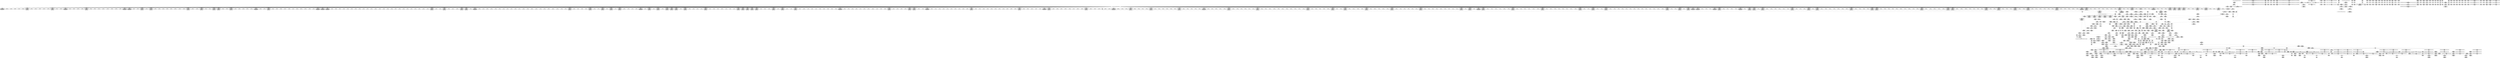 digraph {
	CE0x59bd000 [shape=record,shape=Mrecord,label="{CE0x59bd000|12:_i32,_56:_i8*,_:_CRE_589,590_}"]
	CE0x59b1000 [shape=record,shape=Mrecord,label="{CE0x59b1000|12:_i32,_56:_i8*,_:_CRE_257,258_}"]
	CE0x593bf70 [shape=record,shape=Mrecord,label="{CE0x593bf70|get_current:tmp1}"]
	CE0x5950200 [shape=record,shape=Mrecord,label="{CE0x5950200|_call_void_lockdep_rcu_suspicious(i8*_getelementptr_inbounds_(_25_x_i8_,_25_x_i8_*_.str3,_i32_0,_i32_0),_i32_2044,_i8*_getelementptr_inbounds_(_45_x_i8_,_45_x_i8_*_.str12,_i32_0,_i32_0))_#10,_!dbg_!27728|security/selinux/hooks.c,2044|*SummSink*}"]
	CE0x5994d60 [shape=record,shape=Mrecord,label="{CE0x5994d60|__validate_creds:tmp5|include/linux/cred.h,173|*SummSource*}"]
	CE0x59b7350 [shape=record,shape=Mrecord,label="{CE0x59b7350|12:_i32,_56:_i8*,_:_CRE_456,464_|*MultipleSource*|Function::inode_has_perm&Arg::inode::|*LoadInst*|security/selinux/hooks.c,1627|security/selinux/hooks.c,1611}"]
	CE0x59dab20 [shape=record,shape=Mrecord,label="{CE0x59dab20|inode_has_perm:tmp8|security/selinux/hooks.c,1611}"]
	CE0x5958b80 [shape=record,shape=Mrecord,label="{CE0x5958b80|12:_i32,_56:_i8*,_:_CRE_136,137_}"]
	CE0x59bbf60 [shape=record,shape=Mrecord,label="{CE0x59bbf60|12:_i32,_56:_i8*,_:_CRE_575,576_}"]
	CE0x59a7ce0 [shape=record,shape=Mrecord,label="{CE0x59a7ce0|0:_i32,_4:_i32,_8:_i32,_12:_i32,_:_CMRE_20,24_|*MultipleSource*|security/selinux/hooks.c,196|security/selinux/hooks.c,197|*LoadInst*|security/selinux/hooks.c,196}"]
	CE0x59506b0 [shape=record,shape=Mrecord,label="{CE0x59506b0|GLOBAL:get_current|*Constant*|*SummSink*}"]
	CE0x59b3140 [shape=record,shape=Mrecord,label="{CE0x59b3140|12:_i32,_56:_i8*,_:_CRE_285,286_}"]
	CE0x5964200 [shape=record,shape=Mrecord,label="{CE0x5964200|__validate_creds:entry}"]
	CE0x593de70 [shape=record,shape=Mrecord,label="{CE0x593de70|104:_%struct.inode*,_:_CRE_24,40_|*MultipleSource*|Function::selinux_quota_on&Arg::dentry::|Function::dentry_has_perm&Arg::dentry::|security/selinux/hooks.c,1627}"]
	CE0x59c5c00 [shape=record,shape=Mrecord,label="{CE0x59c5c00|12:_i32,_56:_i8*,_:_CRE_895,896_}"]
	CE0x59624b0 [shape=record,shape=Mrecord,label="{CE0x59624b0|i32_22|*Constant*|*SummSink*}"]
	CE0x59bb970 [shape=record,shape=Mrecord,label="{CE0x59bb970|12:_i32,_56:_i8*,_:_CRE_570,571_}"]
	CE0x59b2690 [shape=record,shape=Mrecord,label="{CE0x59b2690|12:_i32,_56:_i8*,_:_CRE_276,277_}"]
	CE0x59af230 [shape=record,shape=Mrecord,label="{CE0x59af230|12:_i32,_56:_i8*,_:_CRE_212,216_|*MultipleSource*|Function::inode_has_perm&Arg::inode::|*LoadInst*|security/selinux/hooks.c,1627|security/selinux/hooks.c,1611}"]
	CE0x59b68e0 [shape=record,shape=Mrecord,label="{CE0x59b68e0|12:_i32,_56:_i8*,_:_CRE_416,424_|*MultipleSource*|Function::inode_has_perm&Arg::inode::|*LoadInst*|security/selinux/hooks.c,1627|security/selinux/hooks.c,1611}"]
	CE0x599ee20 [shape=record,shape=Mrecord,label="{CE0x599ee20|i64*_getelementptr_inbounds_(_2_x_i64_,_2_x_i64_*___llvm_gcov_ctr131,_i64_0,_i64_1)|*Constant*|*SummSource*}"]
	CE0x77c8990 [shape=record,shape=Mrecord,label="{CE0x77c8990|0:_i8,_:_GCMR_selinux_quota_on.__warned_internal_global_i8_0,_section_.data.unlikely_,_align_1:_elem_0:default:}"]
	CE0x59b55c0 [shape=record,shape=Mrecord,label="{CE0x59b55c0|12:_i32,_56:_i8*,_:_CRE_336,344_|*MultipleSource*|Function::inode_has_perm&Arg::inode::|*LoadInst*|security/selinux/hooks.c,1627|security/selinux/hooks.c,1611}"]
	CE0x5958770 [shape=record,shape=Mrecord,label="{CE0x5958770|12:_i32,_56:_i8*,_:_CRE_120,128_|*MultipleSource*|Function::inode_has_perm&Arg::inode::|*LoadInst*|security/selinux/hooks.c,1627|security/selinux/hooks.c,1611}"]
	CE0x598e3c0 [shape=record,shape=Mrecord,label="{CE0x598e3c0|__validate_creds:tmp|*SummSink*}"]
	CE0x5998160 [shape=record,shape=Mrecord,label="{CE0x5998160|i64*_getelementptr_inbounds_(_8_x_i64_,_8_x_i64_*___llvm_gcov_ctr154,_i64_0,_i64_2)|*Constant*|*SummSink*}"]
	CE0x5930860 [shape=record,shape=Mrecord,label="{CE0x5930860|selinux_quota_on:tobool|security/selinux/hooks.c,2044|*SummSink*}"]
	CE0x597cf70 [shape=record,shape=Mrecord,label="{CE0x597cf70|104:_%struct.inode*,_:_CRE_104,112_|*MultipleSource*|Function::selinux_quota_on&Arg::dentry::|Function::dentry_has_perm&Arg::dentry::|security/selinux/hooks.c,1627}"]
	CE0x597ffb0 [shape=record,shape=Mrecord,label="{CE0x597ffb0|104:_%struct.inode*,_:_CRE_91,92_}"]
	CE0x5959fd0 [shape=record,shape=Mrecord,label="{CE0x5959fd0|104:_%struct.inode*,_:_CRE_186,187_}"]
	CE0x593d220 [shape=record,shape=Mrecord,label="{CE0x593d220|i32_0|*Constant*}"]
	CE0x59a0a40 [shape=record,shape=Mrecord,label="{CE0x59a0a40|__validate_creds:tmp6|include/linux/cred.h,174}"]
	CE0x5944940 [shape=record,shape=Mrecord,label="{CE0x5944940|dentry_has_perm:call|security/selinux/hooks.c,1632}"]
	CE0x59d5890 [shape=record,shape=Mrecord,label="{CE0x59d5890|GLOBAL:__llvm_gcov_ctr155|Global_var:__llvm_gcov_ctr155|*SummSource*}"]
	CE0x59d53c0 [shape=record,shape=Mrecord,label="{CE0x59d53c0|__validate_creds:tmp2|include/linux/cred.h,173|*SummSink*}"]
	CE0x5964dc0 [shape=record,shape=Mrecord,label="{CE0x5964dc0|12:_i32,_56:_i8*,_:_CRE_72,76_|*MultipleSource*|Function::inode_has_perm&Arg::inode::|*LoadInst*|security/selinux/hooks.c,1627|security/selinux/hooks.c,1611}"]
	CE0x59bdbe0 [shape=record,shape=Mrecord,label="{CE0x59bdbe0|12:_i32,_56:_i8*,_:_CRE_599,600_}"]
	CE0x598f290 [shape=record,shape=Mrecord,label="{CE0x598f290|i64*_getelementptr_inbounds_(_8_x_i64_,_8_x_i64_*___llvm_gcov_ctr154,_i64_0,_i64_0)|*Constant*|*SummSink*}"]
	CE0x59b5e10 [shape=record,shape=Mrecord,label="{CE0x59b5e10|12:_i32,_56:_i8*,_:_CRE_376,384_|*MultipleSource*|Function::inode_has_perm&Arg::inode::|*LoadInst*|security/selinux/hooks.c,1627|security/selinux/hooks.c,1611}"]
	CE0x594c0a0 [shape=record,shape=Mrecord,label="{CE0x594c0a0|_call_void_mcount()_#3|*SummSink*}"]
	CE0x598e530 [shape=record,shape=Mrecord,label="{CE0x598e530|__validate_creds:tmp1|*SummSource*}"]
	CE0x59a2ec0 [shape=record,shape=Mrecord,label="{CE0x59a2ec0|_call_void_mcount()_#3|*SummSink*}"]
	CE0x59b8660 [shape=record,shape=Mrecord,label="{CE0x59b8660|12:_i32,_56:_i8*,_:_CRE_483,484_}"]
	CE0x597e0f0 [shape=record,shape=Mrecord,label="{CE0x597e0f0|12:_i32,_56:_i8*,_:_CRE_146,147_}"]
	CE0x599a9a0 [shape=record,shape=Mrecord,label="{CE0x599a9a0|12:_i32,_56:_i8*,_:_CRE_80,88_|*MultipleSource*|Function::inode_has_perm&Arg::inode::|*LoadInst*|security/selinux/hooks.c,1627|security/selinux/hooks.c,1611}"]
	"CONST[source:0(mediator),value:2(dynamic)][purpose:{subject}][SrcIdx:5]"
	CE0x592eac0 [shape=record,shape=Mrecord,label="{CE0x592eac0|i64_3|*Constant*|*SummSource*}"]
	CE0x5959d00 [shape=record,shape=Mrecord,label="{CE0x5959d00|104:_%struct.inode*,_:_CRE_183,184_}"]
	CE0x5983e40 [shape=record,shape=Mrecord,label="{CE0x5983e40|104:_%struct.inode*,_:_CRE_240,248_|*MultipleSource*|Function::selinux_quota_on&Arg::dentry::|Function::dentry_has_perm&Arg::dentry::|security/selinux/hooks.c,1627}"]
	CE0x595d4e0 [shape=record,shape=Mrecord,label="{CE0x595d4e0|104:_%struct.inode*,_:_CRE_199,200_}"]
	CE0x594a050 [shape=record,shape=Mrecord,label="{CE0x594a050|GLOBAL:dentry_has_perm|*Constant*}"]
	CE0x59b07b0 [shape=record,shape=Mrecord,label="{CE0x59b07b0|12:_i32,_56:_i8*,_:_CRE_250,251_}"]
	CE0x5999a00 [shape=record,shape=Mrecord,label="{CE0x5999a00|i64*_getelementptr_inbounds_(_8_x_i64_,_8_x_i64_*___llvm_gcov_ctr154,_i64_0,_i64_1)|*Constant*|*SummSource*}"]
	CE0x59ab520 [shape=record,shape=Mrecord,label="{CE0x59ab520|12:_i32,_56:_i8*,_:_CRE_161,162_}"]
	CE0x59c7030 [shape=record,shape=Mrecord,label="{CE0x59c7030|12:_i32,_56:_i8*,_:_CRE_912,913_}"]
	CE0x59bd130 [shape=record,shape=Mrecord,label="{CE0x59bd130|12:_i32,_56:_i8*,_:_CRE_590,591_}"]
	CE0x5996f20 [shape=record,shape=Mrecord,label="{CE0x5996f20|i64*_getelementptr_inbounds_(_2_x_i64_,_2_x_i64_*___llvm_gcov_ctr98,_i64_0,_i64_0)|*Constant*|*SummSink*}"]
	CE0x59bfe00 [shape=record,shape=Mrecord,label="{CE0x59bfe00|12:_i32,_56:_i8*,_:_CRE_648,656_|*MultipleSource*|Function::inode_has_perm&Arg::inode::|*LoadInst*|security/selinux/hooks.c,1627|security/selinux/hooks.c,1611}"]
	CE0x59bdf70 [shape=record,shape=Mrecord,label="{CE0x59bdf70|12:_i32,_56:_i8*,_:_CRE_602,603_}"]
	CE0x5933490 [shape=record,shape=Mrecord,label="{CE0x5933490|104:_%struct.inode*,_:_CRE_165,166_}"]
	CE0x596a380 [shape=record,shape=Mrecord,label="{CE0x596a380|selinux_quota_on:tmp9|security/selinux/hooks.c,2044}"]
	CE0x59ac5c0 [shape=record,shape=Mrecord,label="{CE0x59ac5c0|12:_i32,_56:_i8*,_:_CRE_175,176_}"]
	CE0x59a3b50 [shape=record,shape=Mrecord,label="{CE0x59a3b50|get_current:tmp|*SummSource*}"]
	CE0x595e450 [shape=record,shape=Mrecord,label="{CE0x595e450|104:_%struct.inode*,_:_CRE_212,213_}"]
	CE0x59d2580 [shape=record,shape=Mrecord,label="{CE0x59d2580|inode_has_perm:tmp17|security/selinux/hooks.c,1617}"]
	CE0x59b1d10 [shape=record,shape=Mrecord,label="{CE0x59b1d10|12:_i32,_56:_i8*,_:_CRE_268,269_}"]
	CE0x59c1370 [shape=record,shape=Mrecord,label="{CE0x59c1370|12:_i32,_56:_i8*,_:_CRE_728,736_|*MultipleSource*|Function::inode_has_perm&Arg::inode::|*LoadInst*|security/selinux/hooks.c,1627|security/selinux/hooks.c,1611}"]
	CE0x5988520 [shape=record,shape=Mrecord,label="{CE0x5988520|avc_has_perm:ssid|Function::avc_has_perm&Arg::ssid::}"]
	CE0x59c5150 [shape=record,shape=Mrecord,label="{CE0x59c5150|12:_i32,_56:_i8*,_:_CRE_886,887_}"]
	CE0x5987e10 [shape=record,shape=Mrecord,label="{CE0x5987e10|i32_(i32,_i32,_i16,_i32,_%struct.common_audit_data*)*_bitcast_(i32_(i32,_i32,_i16,_i32,_%struct.common_audit_data.495*)*_avc_has_perm_to_i32_(i32,_i32,_i16,_i32,_%struct.common_audit_data*)*)|*Constant*|*SummSource*}"]
	CE0x597dab0 [shape=record,shape=Mrecord,label="{CE0x597dab0|104:_%struct.inode*,_:_CRE_151,152_}"]
	CE0x5937660 [shape=record,shape=Mrecord,label="{CE0x5937660|i8_1|*Constant*|*SummSource*}"]
	CE0x59347a0 [shape=record,shape=Mrecord,label="{CE0x59347a0|selinux_quota_on:tmp13|security/selinux/hooks.c,2044}"]
	CE0x595b7e0 [shape=record,shape=Mrecord,label="{CE0x595b7e0|get_current:tmp4|./arch/x86/include/asm/current.h,14|*SummSource*}"]
	CE0x59d5cd0 [shape=record,shape=Mrecord,label="{CE0x59d5cd0|__validate_creds:tmp4|include/linux/cred.h,173}"]
	CE0x5952f80 [shape=record,shape=Mrecord,label="{CE0x5952f80|selinux_quota_on:call5|security/selinux/hooks.c,2046}"]
	CE0x5989cb0 [shape=record,shape=Mrecord,label="{CE0x5989cb0|_ret_i32_%retval.0,_!dbg_!27728|security/selinux/avc.c,775|*SummSink*}"]
	CE0x5936320 [shape=record,shape=Mrecord,label="{CE0x5936320|selinux_quota_on:tmp15|security/selinux/hooks.c,2044|*SummSource*}"]
	CE0x59d6a80 [shape=record,shape=Mrecord,label="{CE0x59d6a80|inode_has_perm:tmp19|security/selinux/hooks.c,1618|*SummSink*}"]
	CE0x593dc10 [shape=record,shape=Mrecord,label="{CE0x593dc10|104:_%struct.inode*,_:_CRE_16,24_|*MultipleSource*|Function::selinux_quota_on&Arg::dentry::|Function::dentry_has_perm&Arg::dentry::|security/selinux/hooks.c,1627}"]
	CE0x598e450 [shape=record,shape=Mrecord,label="{CE0x598e450|i64_1|*Constant*}"]
	CE0x59998b0 [shape=record,shape=Mrecord,label="{CE0x59998b0|inode_has_perm:tmp1|*SummSink*}"]
	CE0x59c54e0 [shape=record,shape=Mrecord,label="{CE0x59c54e0|12:_i32,_56:_i8*,_:_CRE_889,890_}"]
	CE0x597ec90 [shape=record,shape=Mrecord,label="{CE0x597ec90|dentry_has_perm:tmp|*SummSource*}"]
	CE0x598ec00 [shape=record,shape=Mrecord,label="{CE0x598ec00|i32_0|*Constant*}"]
	CE0x59d6550 [shape=record,shape=Mrecord,label="{CE0x59d6550|i64*_getelementptr_inbounds_(_8_x_i64_,_8_x_i64_*___llvm_gcov_ctr154,_i64_0,_i64_7)|*Constant*|*SummSource*}"]
	CE0x59da010 [shape=record,shape=Mrecord,label="{CE0x59da010|inode_has_perm:expval|security/selinux/hooks.c,1611|*SummSink*}"]
	CE0x59ab650 [shape=record,shape=Mrecord,label="{CE0x59ab650|12:_i32,_56:_i8*,_:_CRE_162,163_}"]
	CE0x595eca0 [shape=record,shape=Mrecord,label="{CE0x595eca0|104:_%struct.inode*,_:_CRE_219,220_}"]
	CE0x593f470 [shape=record,shape=Mrecord,label="{CE0x593f470|selinux_quota_on:tmp18|security/selinux/hooks.c,2044}"]
	CE0x5953120 [shape=record,shape=Mrecord,label="{CE0x5953120|selinux_quota_on:call5|security/selinux/hooks.c,2046|*SummSink*}"]
	CE0x595c420 [shape=record,shape=Mrecord,label="{CE0x595c420|dentry_has_perm:tmp3|*SummSource*}"]
	CE0x59bc2f0 [shape=record,shape=Mrecord,label="{CE0x59bc2f0|12:_i32,_56:_i8*,_:_CRE_578,579_}"]
	CE0x59a4dc0 [shape=record,shape=Mrecord,label="{CE0x59a4dc0|cred_sid:tmp|*SummSource*}"]
	CE0x59ca4e0 [shape=record,shape=Mrecord,label="{CE0x59ca4e0|12:_i32,_56:_i8*,_:_CRE_1000,1008_|*MultipleSource*|Function::inode_has_perm&Arg::inode::|*LoadInst*|security/selinux/hooks.c,1627|security/selinux/hooks.c,1611}"]
	CE0x59bb4b0 [shape=record,shape=Mrecord,label="{CE0x59bb4b0|12:_i32,_56:_i8*,_:_CRE_566,567_}"]
	CE0x59aefd0 [shape=record,shape=Mrecord,label="{CE0x59aefd0|12:_i32,_56:_i8*,_:_CRE_207,208_}"]
	CE0x59658e0 [shape=record,shape=Mrecord,label="{CE0x59658e0|_ret_%struct.task_struct*_%tmp4,_!dbg_!27714|./arch/x86/include/asm/current.h,14|*SummSink*}"]
	CE0x599c720 [shape=record,shape=Mrecord,label="{CE0x599c720|inode_has_perm:tmp3}"]
	CE0x598e970 [shape=record,shape=Mrecord,label="{CE0x598e970|__validate_creds:file|Function::__validate_creds&Arg::file::|*SummSink*}"]
	CE0x5985150 [shape=record,shape=Mrecord,label="{CE0x5985150|104:_%struct.inode*,_:_CRE_305,306_}"]
	CE0x595e320 [shape=record,shape=Mrecord,label="{CE0x595e320|104:_%struct.inode*,_:_CRE_211,212_}"]
	CE0x59aa2d0 [shape=record,shape=Mrecord,label="{CE0x59aa2d0|inode_has_perm:tmp14|security/selinux/hooks.c,1614|*SummSink*}"]
	CE0x5985940 [shape=record,shape=Mrecord,label="{CE0x5985940|104:_%struct.inode*,_:_CRE_311,312_}"]
	CE0x5950bb0 [shape=record,shape=Mrecord,label="{CE0x5950bb0|selinux_quota_on:land.lhs.true|*SummSource*}"]
	CE0x5961f40 [shape=record,shape=Mrecord,label="{CE0x5961f40|inode_has_perm:tmp|*SummSource*}"]
	CE0x5956c50 [shape=record,shape=Mrecord,label="{CE0x5956c50|i32_1|*Constant*|*SummSource*}"]
	CE0x5945b00 [shape=record,shape=Mrecord,label="{CE0x5945b00|inode_has_perm:cred|Function::inode_has_perm&Arg::cred::|*SummSink*}"]
	CE0x594aca0 [shape=record,shape=Mrecord,label="{CE0x594aca0|i32_5|*Constant*|*SummSink*}"]
	CE0x59afe20 [shape=record,shape=Mrecord,label="{CE0x59afe20|12:_i32,_56:_i8*,_:_CRE_242,243_}"]
	CE0x599fff0 [shape=record,shape=Mrecord,label="{CE0x599fff0|104:_%struct.inode*,_:_CRE_315,316_}"]
	CE0x5982e60 [shape=record,shape=Mrecord,label="{CE0x5982e60|dentry_has_perm:type|security/selinux/hooks.c,1630|*SummSink*}"]
	CE0x59d8090 [shape=record,shape=Mrecord,label="{CE0x59d8090|inode_has_perm:tobool|security/selinux/hooks.c,1611|*SummSink*}"]
	CE0x599b660 [shape=record,shape=Mrecord,label="{CE0x599b660|_call_void_mcount()_#3}"]
	CE0x59bbaa0 [shape=record,shape=Mrecord,label="{CE0x59bbaa0|12:_i32,_56:_i8*,_:_CRE_571,572_}"]
	CE0x593c2d0 [shape=record,shape=Mrecord,label="{CE0x593c2d0|i64*_getelementptr_inbounds_(_11_x_i64_,_11_x_i64_*___llvm_gcov_ctr152,_i64_0,_i64_10)|*Constant*}"]
	CE0x5984af0 [shape=record,shape=Mrecord,label="{CE0x5984af0|104:_%struct.inode*,_:_CRE_288,296_|*MultipleSource*|Function::selinux_quota_on&Arg::dentry::|Function::dentry_has_perm&Arg::dentry::|security/selinux/hooks.c,1627}"]
	CE0x593fec0 [shape=record,shape=Mrecord,label="{CE0x593fec0|%struct.task_struct*_(%struct.task_struct**)*_asm_movq_%gs:$_1:P_,$0_,_r,im,_dirflag_,_fpsr_,_flags_|*SummSink*}"]
	CE0x59548d0 [shape=record,shape=Mrecord,label="{CE0x59548d0|i32_32768|*Constant*|*SummSource*}"]
	CE0x592ec20 [shape=record,shape=Mrecord,label="{CE0x592ec20|selinux_quota_on:call|security/selinux/hooks.c,2044|*SummSource*}"]
	CE0x59cefb0 [shape=record,shape=Mrecord,label="{CE0x59cefb0|cred_sid:entry|*SummSink*}"]
	CE0x59890b0 [shape=record,shape=Mrecord,label="{CE0x59890b0|_ret_i32_%retval.0,_!dbg_!27728|security/selinux/avc.c,775}"]
	CE0x593e4a0 [shape=record,shape=Mrecord,label="{CE0x593e4a0|104:_%struct.inode*,_:_CRE_48,52_|*MultipleSource*|Function::selinux_quota_on&Arg::dentry::|Function::dentry_has_perm&Arg::dentry::|security/selinux/hooks.c,1627}"]
	CE0x59a3ae0 [shape=record,shape=Mrecord,label="{CE0x59a3ae0|COLLAPSED:_GCMRE___llvm_gcov_ctr98_internal_global_2_x_i64_zeroinitializer:_elem_0:default:}"]
	CE0x59ac230 [shape=record,shape=Mrecord,label="{CE0x59ac230|12:_i32,_56:_i8*,_:_CRE_172,173_}"]
	CE0x59ac490 [shape=record,shape=Mrecord,label="{CE0x59ac490|12:_i32,_56:_i8*,_:_CRE_174,175_}"]
	CE0x59bfac0 [shape=record,shape=Mrecord,label="{CE0x59bfac0|12:_i32,_56:_i8*,_:_CRE_632,640_|*MultipleSource*|Function::inode_has_perm&Arg::inode::|*LoadInst*|security/selinux/hooks.c,1627|security/selinux/hooks.c,1611}"]
	CE0x5982670 [shape=record,shape=Mrecord,label="{CE0x5982670|__validate_creds:tobool|include/linux/cred.h,173|*SummSource*}"]
	CE0x5932c20 [shape=record,shape=Mrecord,label="{CE0x5932c20|104:_%struct.inode*,_:_CRE_156,157_}"]
	CE0x59b5280 [shape=record,shape=Mrecord,label="{CE0x59b5280|12:_i32,_56:_i8*,_:_CRE_320,328_|*MultipleSource*|Function::inode_has_perm&Arg::inode::|*LoadInst*|security/selinux/hooks.c,1627|security/selinux/hooks.c,1611}"]
	CE0x59ad940 [shape=record,shape=Mrecord,label="{CE0x59ad940|12:_i32,_56:_i8*,_:_CRE_188,189_}"]
	CE0x59b15f0 [shape=record,shape=Mrecord,label="{CE0x59b15f0|12:_i32,_56:_i8*,_:_CRE_262,263_}"]
	CE0x59c6b70 [shape=record,shape=Mrecord,label="{CE0x59c6b70|12:_i32,_56:_i8*,_:_CRE_908,909_}"]
	CE0x59c6a40 [shape=record,shape=Mrecord,label="{CE0x59c6a40|12:_i32,_56:_i8*,_:_CRE_907,908_}"]
	CE0x59d94d0 [shape=record,shape=Mrecord,label="{CE0x59d94d0|inode_has_perm:conv|security/selinux/hooks.c,1611|*SummSink*}"]
	CE0x59bde40 [shape=record,shape=Mrecord,label="{CE0x59bde40|12:_i32,_56:_i8*,_:_CRE_601,602_}"]
	CE0x5998740 [shape=record,shape=Mrecord,label="{CE0x5998740|i64*_getelementptr_inbounds_(_5_x_i64_,_5_x_i64_*___llvm_gcov_ctr155,_i64_0,_i64_0)|*Constant*}"]
	CE0x5929580 [shape=record,shape=Mrecord,label="{CE0x5929580|i64_1|*Constant*}"]
	CE0x59621b0 [shape=record,shape=Mrecord,label="{CE0x59621b0|i64_1|*Constant*}"]
	CE0x59332b0 [shape=record,shape=Mrecord,label="{CE0x59332b0|104:_%struct.inode*,_:_CRE_163,164_}"]
	CE0x593e950 [shape=record,shape=Mrecord,label="{CE0x593e950|selinux_quota_on:tmp8|security/selinux/hooks.c,2044|*SummSink*}"]
	CE0x5953d00 [shape=record,shape=Mrecord,label="{CE0x5953d00|i64_0|*Constant*|*SummSource*}"]
	CE0x595e580 [shape=record,shape=Mrecord,label="{CE0x595e580|104:_%struct.inode*,_:_CRE_213,214_}"]
	CE0x5938140 [shape=record,shape=Mrecord,label="{CE0x5938140|selinux_quota_on:tmp12|security/selinux/hooks.c,2044}"]
	CE0x59b0550 [shape=record,shape=Mrecord,label="{CE0x59b0550|12:_i32,_56:_i8*,_:_CRE_248,249_}"]
	CE0x59292c0 [shape=record,shape=Mrecord,label="{CE0x59292c0|i64_2|*Constant*|*SummSink*}"]
	CE0x59c0f90 [shape=record,shape=Mrecord,label="{CE0x59c0f90|12:_i32,_56:_i8*,_:_CRE_704,712_|*MultipleSource*|Function::inode_has_perm&Arg::inode::|*LoadInst*|security/selinux/hooks.c,1627|security/selinux/hooks.c,1611}"]
	CE0x5961df0 [shape=record,shape=Mrecord,label="{CE0x5961df0|i64_2|*Constant*}"]
	CE0x593d320 [shape=record,shape=Mrecord,label="{CE0x593d320|get_current:tmp1|*SummSink*}"]
	CE0x595de60 [shape=record,shape=Mrecord,label="{CE0x595de60|104:_%struct.inode*,_:_CRE_207,208_}"]
	CE0x59d1730 [shape=record,shape=Mrecord,label="{CE0x59d1730|28:_i32,_32:_i16,_:_CRE_32,34_|*MultipleSource*|*LoadInst*|security/selinux/hooks.c,1615|security/selinux/hooks.c,1615|security/selinux/hooks.c,1617}"]
	CE0x5146140 [shape=record,shape=Mrecord,label="{CE0x5146140|selinux_quota_on:tmp8|security/selinux/hooks.c,2044|*SummSource*}"]
	CE0x5932fe0 [shape=record,shape=Mrecord,label="{CE0x5932fe0|104:_%struct.inode*,_:_CRE_160,161_}"]
	CE0x598a970 [shape=record,shape=Mrecord,label="{CE0x598a970|__validate_creds:bb}"]
	CE0x5938af0 [shape=record,shape=Mrecord,label="{CE0x5938af0|selinux_quota_on:dentry|Function::selinux_quota_on&Arg::dentry::}"]
	CE0x59c32f0 [shape=record,shape=Mrecord,label="{CE0x59c32f0|12:_i32,_56:_i8*,_:_CRE_856,864_|*MultipleSource*|Function::inode_has_perm&Arg::inode::|*LoadInst*|security/selinux/hooks.c,1627|security/selinux/hooks.c,1611}"]
	CE0x59b1130 [shape=record,shape=Mrecord,label="{CE0x59b1130|12:_i32,_56:_i8*,_:_CRE_258,259_}"]
	CE0x5960c00 [shape=record,shape=Mrecord,label="{CE0x5960c00|__validate_creds:call|include/linux/cred.h,173|*SummSink*}"]
	CE0x5961310 [shape=record,shape=Mrecord,label="{CE0x5961310|cred_sid:tmp1|*SummSource*}"]
	CE0x59bf270 [shape=record,shape=Mrecord,label="{CE0x59bf270|12:_i32,_56:_i8*,_:_CRE_618,619_}"]
	CE0x5996cb0 [shape=record,shape=Mrecord,label="{CE0x5996cb0|0:_i8,_8:_%struct.dentry*,_24:_%struct.selinux_audit_data*,_:_SCMRE_0,1_|*MultipleSource*|security/selinux/hooks.c, 1628|security/selinux/hooks.c,1630}"]
	CE0x5961220 [shape=record,shape=Mrecord,label="{CE0x5961220|i64*_getelementptr_inbounds_(_8_x_i64_,_8_x_i64_*___llvm_gcov_ctr154,_i64_0,_i64_1)|*Constant*}"]
	CE0x59da1e0 [shape=record,shape=Mrecord,label="{CE0x59da1e0|inode_has_perm:tobool2|security/selinux/hooks.c,1611}"]
	CE0x598b250 [shape=record,shape=Mrecord,label="{CE0x598b250|GLOBAL:llvm.expect.i64|*Constant*}"]
	CE0x59b9970 [shape=record,shape=Mrecord,label="{CE0x59b9970|12:_i32,_56:_i8*,_:_CRE_528,536_|*MultipleSource*|Function::inode_has_perm&Arg::inode::|*LoadInst*|security/selinux/hooks.c,1627|security/selinux/hooks.c,1611}"]
	CE0x592d2a0 [shape=record,shape=Mrecord,label="{CE0x592d2a0|selinux_quota_on:bb|*SummSink*}"]
	CE0x59c0460 [shape=record,shape=Mrecord,label="{CE0x59c0460|12:_i32,_56:_i8*,_:_CRE_672,680_|*MultipleSource*|Function::inode_has_perm&Arg::inode::|*LoadInst*|security/selinux/hooks.c,1627|security/selinux/hooks.c,1611}"]
	CE0x5946900 [shape=record,shape=Mrecord,label="{CE0x5946900|inode_has_perm:adp|Function::inode_has_perm&Arg::adp::|*SummSource*}"]
	CE0x59ba220 [shape=record,shape=Mrecord,label="{CE0x59ba220|12:_i32,_56:_i8*,_:_CRE_552,553_}"]
	CE0x59827f0 [shape=record,shape=Mrecord,label="{CE0x59827f0|__validate_creds:tobool|include/linux/cred.h,173|*SummSink*}"]
	CE0x59ae8b0 [shape=record,shape=Mrecord,label="{CE0x59ae8b0|12:_i32,_56:_i8*,_:_CRE_201,202_}"]
	CE0x59f85c0 [shape=record,shape=Mrecord,label="{CE0x59f85c0|i64*_getelementptr_inbounds_(_5_x_i64_,_5_x_i64_*___llvm_gcov_ctr155,_i64_0,_i64_4)|*Constant*|*SummSink*}"]
	CE0x59c0680 [shape=record,shape=Mrecord,label="{CE0x59c0680|12:_i32,_56:_i8*,_:_CRE_680,684_|*MultipleSource*|Function::inode_has_perm&Arg::inode::|*LoadInst*|security/selinux/hooks.c,1627|security/selinux/hooks.c,1611}"]
	CE0x5934220 [shape=record,shape=Mrecord,label="{CE0x5934220|selinux_quota_on:entry|*SummSink*}"]
	CE0x5929630 [shape=record,shape=Mrecord,label="{CE0x5929630|selinux_quota_on:do.body}"]
	CE0x59c9560 [shape=record,shape=Mrecord,label="{CE0x59c9560|12:_i32,_56:_i8*,_:_CRE_976,977_}"]
	CE0x59bbe30 [shape=record,shape=Mrecord,label="{CE0x59bbe30|12:_i32,_56:_i8*,_:_CRE_574,575_}"]
	CE0x599ccd0 [shape=record,shape=Mrecord,label="{CE0x599ccd0|GLOBAL:__validate_creds|*Constant*|*SummSource*}"]
	CE0x59bd390 [shape=record,shape=Mrecord,label="{CE0x59bd390|12:_i32,_56:_i8*,_:_CRE_592,593_}"]
	CE0x5929370 [shape=record,shape=Mrecord,label="{CE0x5929370|GLOBAL:__llvm_gcov_ctr152|Global_var:__llvm_gcov_ctr152}"]
	CE0x59b0b40 [shape=record,shape=Mrecord,label="{CE0x59b0b40|12:_i32,_56:_i8*,_:_CRE_253,254_}"]
	CE0x5931af0 [shape=record,shape=Mrecord,label="{CE0x5931af0|COLLAPSED:_GCMRE___llvm_gcov_ctr152_internal_global_11_x_i64_zeroinitializer:_elem_0:default:}"]
	CE0x59d9f10 [shape=record,shape=Mrecord,label="{CE0x59d9f10|inode_has_perm:expval|security/selinux/hooks.c,1611|*SummSource*}"]
	CE0x5985370 [shape=record,shape=Mrecord,label="{CE0x5985370|104:_%struct.inode*,_:_CRE_306,307_}"]
	CE0x594b020 [shape=record,shape=Mrecord,label="{CE0x594b020|104:_%struct.inode*,_:_CRE_0,4_|*MultipleSource*|Function::selinux_quota_on&Arg::dentry::|Function::dentry_has_perm&Arg::dentry::|security/selinux/hooks.c,1627}"]
	CE0x59bad90 [shape=record,shape=Mrecord,label="{CE0x59bad90|12:_i32,_56:_i8*,_:_CRE_560,561_}"]
	CE0x59dd6d0 [shape=record,shape=Mrecord,label="{CE0x59dd6d0|inode_has_perm:tmp11|security/selinux/hooks.c,1612|*SummSink*}"]
	CE0x59d66d0 [shape=record,shape=Mrecord,label="{CE0x59d66d0|i64*_getelementptr_inbounds_(_8_x_i64_,_8_x_i64_*___llvm_gcov_ctr154,_i64_0,_i64_7)|*Constant*|*SummSink*}"]
	CE0x59c9c40 [shape=record,shape=Mrecord,label="{CE0x59c9c40|12:_i32,_56:_i8*,_:_CRE_980,981_}"]
	CE0x59c8f10 [shape=record,shape=Mrecord,label="{CE0x59c8f10|12:_i32,_56:_i8*,_:_CRE_952,960_|*MultipleSource*|Function::inode_has_perm&Arg::inode::|*LoadInst*|security/selinux/hooks.c,1627|security/selinux/hooks.c,1611}"]
	CE0x598b880 [shape=record,shape=Mrecord,label="{CE0x598b880|__validate_creds:if.then}"]
	CE0x5939cc0 [shape=record,shape=Mrecord,label="{CE0x5939cc0|_ret_i32_%call5,_!dbg_!27740|security/selinux/hooks.c,2046}"]
	CE0x5964530 [shape=record,shape=Mrecord,label="{CE0x5964530|__validate_creds:cred|Function::__validate_creds&Arg::cred::}"]
	CE0x592b260 [shape=record,shape=Mrecord,label="{CE0x592b260|selinux_quota_on:do.body|*SummSink*}"]
	CE0x59bc680 [shape=record,shape=Mrecord,label="{CE0x59bc680|12:_i32,_56:_i8*,_:_CRE_581,582_}"]
	CE0x59ae3f0 [shape=record,shape=Mrecord,label="{CE0x59ae3f0|12:_i32,_56:_i8*,_:_CRE_197,198_}"]
	CE0x59bdab0 [shape=record,shape=Mrecord,label="{CE0x59bdab0|12:_i32,_56:_i8*,_:_CRE_598,599_}"]
	CE0x5967f70 [shape=record,shape=Mrecord,label="{CE0x5967f70|i64_5|*Constant*|*SummSource*}"]
	CE0x5933c10 [shape=record,shape=Mrecord,label="{CE0x5933c10|104:_%struct.inode*,_:_CRE_173,174_}"]
	CE0x59bc550 [shape=record,shape=Mrecord,label="{CE0x59bc550|12:_i32,_56:_i8*,_:_CRE_580,581_}"]
	CE0x59457a0 [shape=record,shape=Mrecord,label="{CE0x59457a0|inode_has_perm:entry|*SummSink*}"]
	CE0x598a040 [shape=record,shape=Mrecord,label="{CE0x598a040|inode_has_perm:retval.0}"]
	CE0x59d9600 [shape=record,shape=Mrecord,label="{CE0x59d9600|i64_0|*Constant*}"]
	CE0x59591e0 [shape=record,shape=Mrecord,label="{CE0x59591e0|12:_i32,_56:_i8*,_:_CRE_139,140_}"]
	CE0x59bd720 [shape=record,shape=Mrecord,label="{CE0x59bd720|12:_i32,_56:_i8*,_:_CRE_595,596_}"]
	CE0x59d7d40 [shape=record,shape=Mrecord,label="{CE0x59d7d40|inode_has_perm:and|security/selinux/hooks.c,1611|*SummSink*}"]
	CE0x594a0c0 [shape=record,shape=Mrecord,label="{CE0x594a0c0|selinux_quota_on:tmp21|security/selinux/hooks.c,2044}"]
	CE0x5950ac0 [shape=record,shape=Mrecord,label="{CE0x5950ac0|_ret_%struct.task_struct*_%tmp4,_!dbg_!27714|./arch/x86/include/asm/current.h,14|*SummSource*}"]
	CE0x59881b0 [shape=record,shape=Mrecord,label="{CE0x59881b0|avc_has_perm:entry|*SummSource*}"]
	CE0x59801d0 [shape=record,shape=Mrecord,label="{CE0x59801d0|104:_%struct.inode*,_:_CRE_94,95_}"]
	CE0x5933580 [shape=record,shape=Mrecord,label="{CE0x5933580|104:_%struct.inode*,_:_CRE_166,167_}"]
	CE0x59a7920 [shape=record,shape=Mrecord,label="{CE0x59a7920|0:_i32,_4:_i32,_8:_i32,_12:_i32,_:_CMRE_12,16_|*MultipleSource*|security/selinux/hooks.c,196|security/selinux/hooks.c,197|*LoadInst*|security/selinux/hooks.c,196}"]
	CE0x59adcd0 [shape=record,shape=Mrecord,label="{CE0x59adcd0|12:_i32,_56:_i8*,_:_CRE_191,192_}"]
	CE0x598f090 [shape=record,shape=Mrecord,label="{CE0x598f090|i64*_getelementptr_inbounds_(_8_x_i64_,_8_x_i64_*___llvm_gcov_ctr154,_i64_0,_i64_0)|*Constant*|*SummSource*}"]
	CE0x595ab80 [shape=record,shape=Mrecord,label="{CE0x595ab80|inode_has_perm:i_flags|security/selinux/hooks.c,1611|*SummSource*}"]
	CE0x5996930 [shape=record,shape=Mrecord,label="{CE0x5996930|i8_10|*Constant*}"]
	CE0x5991f30 [shape=record,shape=Mrecord,label="{CE0x5991f30|inode_has_perm:i_flags|security/selinux/hooks.c,1611|*SummSink*}"]
	CE0x59578d0 [shape=record,shape=Mrecord,label="{CE0x59578d0|cred_sid:tmp4|*LoadInst*|security/selinux/hooks.c,196|*SummSink*}"]
	CE0x593b590 [shape=record,shape=Mrecord,label="{CE0x593b590|get_current:entry|*SummSource*}"]
	CE0x5982d30 [shape=record,shape=Mrecord,label="{CE0x5982d30|dentry_has_perm:type|security/selinux/hooks.c,1630|*SummSource*}"]
	CE0x59db1d0 [shape=record,shape=Mrecord,label="{CE0x59db1d0|GLOBAL:__llvm_gcov_ctr154|Global_var:__llvm_gcov_ctr154}"]
	CE0x59992a0 [shape=record,shape=Mrecord,label="{CE0x59992a0|inode_has_perm:return|*SummSink*}"]
	CE0x59d8530 [shape=record,shape=Mrecord,label="{CE0x59d8530|inode_has_perm:lnot|security/selinux/hooks.c,1611|*SummSource*}"]
	CE0x59be8f0 [shape=record,shape=Mrecord,label="{CE0x59be8f0|12:_i32,_56:_i8*,_:_CRE_610,611_}"]
	CE0x5987650 [shape=record,shape=Mrecord,label="{CE0x5987650|inode_has_perm:call4|security/selinux/hooks.c,1617}"]
	CE0x594a5e0 [shape=record,shape=Mrecord,label="{CE0x594a5e0|selinux_quota_on:tmp16|security/selinux/hooks.c,2044}"]
	CE0x5983be0 [shape=record,shape=Mrecord,label="{CE0x5983be0|104:_%struct.inode*,_:_CRE_224,232_|*MultipleSource*|Function::selinux_quota_on&Arg::dentry::|Function::dentry_has_perm&Arg::dentry::|security/selinux/hooks.c,1627}"]
	CE0x594b7e0 [shape=record,shape=Mrecord,label="{CE0x594b7e0|GLOBAL:dentry_has_perm|*Constant*|*SummSource*}"]
	"CONST[source:0(mediator),value:2(dynamic)][purpose:{subject}][SnkIdx:0]"
	CE0x597f500 [shape=record,shape=Mrecord,label="{CE0x597f500|i64*_getelementptr_inbounds_(_2_x_i64_,_2_x_i64_*___llvm_gcov_ctr153,_i64_0,_i64_0)|*Constant*}"]
	CE0x59aad00 [shape=record,shape=Mrecord,label="{CE0x59aad00|GLOBAL:cred_sid|*Constant*|*SummSource*}"]
	CE0x597d060 [shape=record,shape=Mrecord,label="{CE0x597d060|104:_%struct.inode*,_:_CRE_112,144_|*MultipleSource*|Function::selinux_quota_on&Arg::dentry::|Function::dentry_has_perm&Arg::dentry::|security/selinux/hooks.c,1627}"]
	CE0x5930440 [shape=record,shape=Mrecord,label="{CE0x5930440|selinux_quota_on:land.lhs.true2}"]
	CE0x597f910 [shape=record,shape=Mrecord,label="{CE0x597f910|104:_%struct.inode*,_:_CRE_80,88_|*MultipleSource*|Function::selinux_quota_on&Arg::dentry::|Function::dentry_has_perm&Arg::dentry::|security/selinux/hooks.c,1627}"]
	CE0x59296e0 [shape=record,shape=Mrecord,label="{CE0x59296e0|selinux_quota_on:call|security/selinux/hooks.c,2044}"]
	CE0x593edc0 [shape=record,shape=Mrecord,label="{CE0x593edc0|selinux_quota_on:tmp20|security/selinux/hooks.c,2044}"]
	CE0x59ae9e0 [shape=record,shape=Mrecord,label="{CE0x59ae9e0|12:_i32,_56:_i8*,_:_CRE_202,203_}"]
	CE0x59b8b20 [shape=record,shape=Mrecord,label="{CE0x59b8b20|12:_i32,_56:_i8*,_:_CRE_487,488_}"]
	CE0x59429b0 [shape=record,shape=Mrecord,label="{CE0x59429b0|selinux_quota_on:do.body|*SummSource*}"]
	CE0x59d7f10 [shape=record,shape=Mrecord,label="{CE0x59d7f10|inode_has_perm:tobool|security/selinux/hooks.c,1611|*SummSource*}"]
	CE0x59401d0 [shape=record,shape=Mrecord,label="{CE0x59401d0|GLOBAL:current_task|Global_var:current_task|*SummSink*}"]
	CE0x598ab10 [shape=record,shape=Mrecord,label="{CE0x598ab10|__validate_creds:bb|*SummSink*}"]
	CE0x599d700 [shape=record,shape=Mrecord,label="{CE0x599d700|cred_sid:tmp2}"]
	CE0x59ad810 [shape=record,shape=Mrecord,label="{CE0x59ad810|12:_i32,_56:_i8*,_:_CRE_187,188_}"]
	CE0x59a96d0 [shape=record,shape=Mrecord,label="{CE0x59a96d0|i64*_getelementptr_inbounds_(_8_x_i64_,_8_x_i64_*___llvm_gcov_ctr154,_i64_0,_i64_6)|*Constant*|*SummSink*}"]
	CE0x59b02f0 [shape=record,shape=Mrecord,label="{CE0x59b02f0|12:_i32,_56:_i8*,_:_CRE_246,247_}"]
	CE0x59b4310 [shape=record,shape=Mrecord,label="{CE0x59b4310|12:_i32,_56:_i8*,_:_CRE_300,301_}"]
	CE0x59d9460 [shape=record,shape=Mrecord,label="{CE0x59d9460|inode_has_perm:conv|security/selinux/hooks.c,1611|*SummSource*}"]
	CE0x59b2a20 [shape=record,shape=Mrecord,label="{CE0x59b2a20|12:_i32,_56:_i8*,_:_CRE_279,280_}"]
	CE0x5997810 [shape=record,shape=Mrecord,label="{CE0x5997810|get_current:tmp|*SummSink*}"]
	CE0x59f8720 [shape=record,shape=Mrecord,label="{CE0x59f8720|__validate_creds:tmp8|include/linux/cred.h,175}"]
	CE0x59b4b60 [shape=record,shape=Mrecord,label="{CE0x59b4b60|12:_i32,_56:_i8*,_:_CRE_307,308_}"]
	CE0x59b3730 [shape=record,shape=Mrecord,label="{CE0x59b3730|12:_i32,_56:_i8*,_:_CRE_290,291_}"]
	CE0x5928a30 [shape=record,shape=Mrecord,label="{CE0x5928a30|selinux_quota_on:land.lhs.true2|*SummSink*}"]
	CE0x5989320 [shape=record,shape=Mrecord,label="{CE0x5989320|avc_has_perm:requested|Function::avc_has_perm&Arg::requested::}"]
	CE0x597dd60 [shape=record,shape=Mrecord,label="{CE0x597dd60|12:_i32,_56:_i8*,_:_CRE_143,144_}"]
	CE0x59ad0f0 [shape=record,shape=Mrecord,label="{CE0x59ad0f0|12:_i32,_56:_i8*,_:_CRE_181,182_}"]
	CE0x59dae90 [shape=record,shape=Mrecord,label="{CE0x59dae90|inode_has_perm:tmp7|security/selinux/hooks.c,1611|*SummSink*}"]
	CE0x5953e60 [shape=record,shape=Mrecord,label="{CE0x5953e60|selinux_quota_on:tmp17|security/selinux/hooks.c,2044}"]
	CE0x59dc510 [shape=record,shape=Mrecord,label="{CE0x59dc510|inode_has_perm:tmp9|security/selinux/hooks.c,1611|*SummSink*}"]
	CE0x59b4440 [shape=record,shape=Mrecord,label="{CE0x59b4440|12:_i32,_56:_i8*,_:_CRE_301,302_}"]
	CE0x595e1f0 [shape=record,shape=Mrecord,label="{CE0x595e1f0|104:_%struct.inode*,_:_CRE_210,211_}"]
	CE0x595cc10 [shape=record,shape=Mrecord,label="{CE0x595cc10|_call_void_mcount()_#3}"]
	CE0x5944db0 [shape=record,shape=Mrecord,label="{CE0x5944db0|dentry_has_perm:call|security/selinux/hooks.c,1632|*SummSource*}"]
	CE0x59402a0 [shape=record,shape=Mrecord,label="{CE0x59402a0|inode_has_perm:if.end|*SummSource*}"]
	CE0x59d9df0 [shape=record,shape=Mrecord,label="{CE0x59d9df0|GLOBAL:llvm.expect.i64|*Constant*|*SummSource*}"]
	CE0x592fd90 [shape=record,shape=Mrecord,label="{CE0x592fd90|i64*_getelementptr_inbounds_(_11_x_i64_,_11_x_i64_*___llvm_gcov_ctr152,_i64_0,_i64_0)|*Constant*|*SummSource*}"]
	CE0x59b21d0 [shape=record,shape=Mrecord,label="{CE0x59b21d0|12:_i32,_56:_i8*,_:_CRE_272,273_}"]
	CE0x59a81e0 [shape=record,shape=Mrecord,label="{CE0x59a81e0|cred_sid:tmp6|security/selinux/hooks.c,197|*SummSink*}"]
	CE0x59bc090 [shape=record,shape=Mrecord,label="{CE0x59bc090|12:_i32,_56:_i8*,_:_CRE_576,577_}"]
	CE0x59bf860 [shape=record,shape=Mrecord,label="{CE0x59bf860|12:_i32,_56:_i8*,_:_CRE_623,624_}"]
	CE0x59bb380 [shape=record,shape=Mrecord,label="{CE0x59bb380|12:_i32,_56:_i8*,_:_CRE_565,566_}"]
	CE0x593fcb0 [shape=record,shape=Mrecord,label="{CE0x593fcb0|selinux_quota_on:tmp5|security/selinux/hooks.c,2044}"]
	CE0x599cba0 [shape=record,shape=Mrecord,label="{CE0x599cba0|cred_sid:tmp3|*SummSink*}"]
	CE0x59ac820 [shape=record,shape=Mrecord,label="{CE0x59ac820|12:_i32,_56:_i8*,_:_CRE_177,178_}"]
	CE0x59914c0 [shape=record,shape=Mrecord,label="{CE0x59914c0|_ret_void,_!dbg_!27722|include/linux/cred.h,175|*SummSink*}"]
	CE0x77c8a00 [shape=record,shape=Mrecord,label="{CE0x77c8a00|GLOBAL:selinux_quota_on.__warned|Global_var:selinux_quota_on.__warned|*SummSource*}"]
	CE0x593d660 [shape=record,shape=Mrecord,label="{CE0x593d660|_call_void_mcount()_#3}"]
	CE0x5935610 [shape=record,shape=Mrecord,label="{CE0x5935610|selinux_quota_on:tmp6|security/selinux/hooks.c,2044|*SummSource*}"]
	CE0x593ed50 [shape=record,shape=Mrecord,label="{CE0x593ed50|selinux_quota_on:tmp19|security/selinux/hooks.c,2044|*SummSink*}"]
	CE0x59b0da0 [shape=record,shape=Mrecord,label="{CE0x59b0da0|12:_i32,_56:_i8*,_:_CRE_255,256_}"]
	CE0x59d5250 [shape=record,shape=Mrecord,label="{CE0x59d5250|__validate_creds:tmp3|include/linux/cred.h,173}"]
	CE0x59bd5f0 [shape=record,shape=Mrecord,label="{CE0x59bd5f0|12:_i32,_56:_i8*,_:_CRE_594,595_}"]
	CE0x59bf730 [shape=record,shape=Mrecord,label="{CE0x59bf730|12:_i32,_56:_i8*,_:_CRE_622,623_}"]
	CE0x59a4ae0 [shape=record,shape=Mrecord,label="{CE0x59a4ae0|i64*_getelementptr_inbounds_(_2_x_i64_,_2_x_i64_*___llvm_gcov_ctr131,_i64_0,_i64_0)|*Constant*|*SummSink*}"]
	CE0x597dfc0 [shape=record,shape=Mrecord,label="{CE0x597dfc0|12:_i32,_56:_i8*,_:_CRE_145,146_}"]
	CE0x593ca90 [shape=record,shape=Mrecord,label="{CE0x593ca90|i64*_getelementptr_inbounds_(_2_x_i64_,_2_x_i64_*___llvm_gcov_ctr98,_i64_0,_i64_1)|*Constant*|*SummSource*}"]
	CE0x59b1720 [shape=record,shape=Mrecord,label="{CE0x59b1720|12:_i32,_56:_i8*,_:_CRE_263,264_}"]
	CE0x5986ff0 [shape=record,shape=Mrecord,label="{CE0x5986ff0|inode_has_perm:sclass|security/selinux/hooks.c,1617|*SummSource*}"]
	CE0x59b89f0 [shape=record,shape=Mrecord,label="{CE0x59b89f0|12:_i32,_56:_i8*,_:_CRE_486,487_}"]
	CE0x5932ef0 [shape=record,shape=Mrecord,label="{CE0x5932ef0|104:_%struct.inode*,_:_CRE_159,160_}"]
	CE0x5954310 [shape=record,shape=Mrecord,label="{CE0x5954310|_call_void_mcount()_#3|*SummSource*}"]
	CE0x5989af0 [shape=record,shape=Mrecord,label="{CE0x5989af0|_ret_i32_%retval.0,_!dbg_!27728|security/selinux/avc.c,775|*SummSource*}"]
	CE0x5988e10 [shape=record,shape=Mrecord,label="{CE0x5988e10|avc_has_perm:tclass|Function::avc_has_perm&Arg::tclass::|*SummSource*}"]
	CE0x59309c0 [shape=record,shape=Mrecord,label="{CE0x59309c0|selinux_quota_on:tmp1|*SummSink*}"]
	CE0x59b79b0 [shape=record,shape=Mrecord,label="{CE0x59b79b0|12:_i32,_56:_i8*,_:_CRE_473,474_}"]
	CE0x5944f50 [shape=record,shape=Mrecord,label="{CE0x5944f50|GLOBAL:inode_has_perm|*Constant*}"]
	CE0x5994bb0 [shape=record,shape=Mrecord,label="{CE0x5994bb0|__validate_creds:tmp5|include/linux/cred.h,173}"]
	CE0x59b5a00 [shape=record,shape=Mrecord,label="{CE0x59b5a00|12:_i32,_56:_i8*,_:_CRE_352,360_|*MultipleSource*|Function::inode_has_perm&Arg::inode::|*LoadInst*|security/selinux/hooks.c,1627|security/selinux/hooks.c,1611}"]
	CE0x5949c90 [shape=record,shape=Mrecord,label="{CE0x5949c90|selinux_quota_on:cred4|security/selinux/hooks.c,2044|*SummSink*}"]
	CE0x59b3860 [shape=record,shape=Mrecord,label="{CE0x59b3860|12:_i32,_56:_i8*,_:_CRE_291,292_}"]
	CE0x5964610 [shape=record,shape=Mrecord,label="{CE0x5964610|GLOBAL:creds_are_invalid|*Constant*}"]
	CE0x59bc7b0 [shape=record,shape=Mrecord,label="{CE0x59bc7b0|12:_i32,_56:_i8*,_:_CRE_582,583_}"]
	CE0x5964ba0 [shape=record,shape=Mrecord,label="{CE0x5964ba0|12:_i32,_56:_i8*,_:_CRE_64,72_|*MultipleSource*|Function::inode_has_perm&Arg::inode::|*LoadInst*|security/selinux/hooks.c,1627|security/selinux/hooks.c,1611}"]
	CE0x5949820 [shape=record,shape=Mrecord,label="{CE0x5949820|GLOBAL:get_current|*Constant*|*SummSource*}"]
	CE0x592f040 [shape=record,shape=Mrecord,label="{CE0x592f040|selinux_quota_on:if.end|*SummSource*}"]
	CE0x59bab30 [shape=record,shape=Mrecord,label="{CE0x59bab30|12:_i32,_56:_i8*,_:_CRE_558,559_}"]
	CE0x59de110 [shape=record,shape=Mrecord,label="{CE0x59de110|inode_has_perm:tobool|security/selinux/hooks.c,1611}"]
	CE0x595e7e0 [shape=record,shape=Mrecord,label="{CE0x595e7e0|104:_%struct.inode*,_:_CRE_215,216_}"]
	CE0x59600b0 [shape=record,shape=Mrecord,label="{CE0x59600b0|__validate_creds:cred|Function::__validate_creds&Arg::cred::|*SummSource*}"]
	CE0x59902a0 [shape=record,shape=Mrecord,label="{CE0x59902a0|inode_has_perm:if.then|*SummSink*}"]
	CE0x5959b20 [shape=record,shape=Mrecord,label="{CE0x5959b20|104:_%struct.inode*,_:_CRE_181,182_}"]
	CE0x59bf990 [shape=record,shape=Mrecord,label="{CE0x59bf990|12:_i32,_56:_i8*,_:_CRE_624,628_|*MultipleSource*|Function::inode_has_perm&Arg::inode::|*LoadInst*|security/selinux/hooks.c,1627|security/selinux/hooks.c,1611}"]
	CE0x594f1d0 [shape=record,shape=Mrecord,label="{CE0x594f1d0|get_current:bb|*SummSource*}"]
	CE0x594ec30 [shape=record,shape=Mrecord,label="{CE0x594ec30|_ret_i32_%call5,_!dbg_!27740|security/selinux/hooks.c,2046|*SummSource*}"]
	CE0x59324c0 [shape=record,shape=Mrecord,label="{CE0x59324c0|selinux_quota_on:tmp14|security/selinux/hooks.c,2044}"]
	CE0x59f9310 [shape=record,shape=Mrecord,label="{CE0x59f9310|__validate_creds:tmp9|include/linux/cred.h,175|*SummSource*}"]
	CE0x599a870 [shape=record,shape=Mrecord,label="{CE0x599a870|12:_i32,_56:_i8*,_:_CRE_4,8_|*MultipleSource*|Function::inode_has_perm&Arg::inode::|*LoadInst*|security/selinux/hooks.c,1627|security/selinux/hooks.c,1611}"]
	CE0x59be300 [shape=record,shape=Mrecord,label="{CE0x59be300|12:_i32,_56:_i8*,_:_CRE_605,606_}"]
	CE0x5984460 [shape=record,shape=Mrecord,label="{CE0x5984460|104:_%struct.inode*,_:_CRE_264,272_|*MultipleSource*|Function::selinux_quota_on&Arg::dentry::|Function::dentry_has_perm&Arg::dentry::|security/selinux/hooks.c,1627}"]
	CE0x59643f0 [shape=record,shape=Mrecord,label="{CE0x59643f0|__validate_creds:entry|*SummSource*}"]
	CE0x59b3d20 [shape=record,shape=Mrecord,label="{CE0x59b3d20|12:_i32,_56:_i8*,_:_CRE_295,296_}"]
	CE0x59c60c0 [shape=record,shape=Mrecord,label="{CE0x59c60c0|12:_i32,_56:_i8*,_:_CRE_899,900_}"]
	CE0x593bd80 [shape=record,shape=Mrecord,label="{CE0x593bd80|selinux_quota_on:cred4|security/selinux/hooks.c,2044}"]
	CE0x5951350 [shape=record,shape=Mrecord,label="{CE0x5951350|selinux_quota_on:tmp12|security/selinux/hooks.c,2044|*SummSink*}"]
	CE0x59ca700 [shape=record,shape=Mrecord,label="{CE0x59ca700|inode_has_perm:tmp6|*LoadInst*|security/selinux/hooks.c,1611}"]
	CE0x59b3ac0 [shape=record,shape=Mrecord,label="{CE0x59b3ac0|12:_i32,_56:_i8*,_:_CRE_293,294_}"]
	CE0x595edd0 [shape=record,shape=Mrecord,label="{CE0x595edd0|104:_%struct.inode*,_:_CRE_220,221_}"]
	CE0x595aa70 [shape=record,shape=Mrecord,label="{CE0x595aa70|inode_has_perm:i_flags|security/selinux/hooks.c,1611}"]
	CE0x59461c0 [shape=record,shape=Mrecord,label="{CE0x59461c0|inode_has_perm:perms|Function::inode_has_perm&Arg::perms::}"]
	CE0x59b0c70 [shape=record,shape=Mrecord,label="{CE0x59b0c70|12:_i32,_56:_i8*,_:_CRE_254,255_}"]
	CE0x59aa7e0 [shape=record,shape=Mrecord,label="{CE0x59aa7e0|inode_has_perm:call|security/selinux/hooks.c,1614|*SummSink*}"]
	CE0x598a4d0 [shape=record,shape=Mrecord,label="{CE0x598a4d0|inode_has_perm:tmp20|security/selinux/hooks.c,1618|*SummSource*}"]
	CE0x59d7cb0 [shape=record,shape=Mrecord,label="{CE0x59d7cb0|inode_has_perm:and|security/selinux/hooks.c,1611|*SummSource*}"]
	CE0x59c7fa0 [shape=record,shape=Mrecord,label="{CE0x59c7fa0|12:_i32,_56:_i8*,_:_CRE_925,926_}"]
	CE0x59c3950 [shape=record,shape=Mrecord,label="{CE0x59c3950|12:_i32,_56:_i8*,_:_CRE_866,867_}"]
	CE0x59c6f00 [shape=record,shape=Mrecord,label="{CE0x59c6f00|12:_i32,_56:_i8*,_:_CRE_911,912_}"]
	CE0x5998a70 [shape=record,shape=Mrecord,label="{CE0x5998a70|inode_has_perm:tmp5|security/selinux/hooks.c,1609|*SummSource*}"]
	CE0x59f23e0 [shape=record,shape=Mrecord,label="{CE0x59f23e0|i32_3|*Constant*}"]
	CE0x59b27c0 [shape=record,shape=Mrecord,label="{CE0x59b27c0|12:_i32,_56:_i8*,_:_CRE_277,278_}"]
	CE0x59d9b00 [shape=record,shape=Mrecord,label="{CE0x59d9b00|inode_has_perm:expval|security/selinux/hooks.c,1611}"]
	CE0x59c6ca0 [shape=record,shape=Mrecord,label="{CE0x59c6ca0|12:_i32,_56:_i8*,_:_CRE_909,910_}"]
	CE0x597e940 [shape=record,shape=Mrecord,label="{CE0x597e940|12:_i32,_56:_i8*,_:_CRE_153,154_}"]
	CE0x595ef00 [shape=record,shape=Mrecord,label="{CE0x595ef00|104:_%struct.inode*,_:_CRE_221,222_}"]
	CE0x5951f20 [shape=record,shape=Mrecord,label="{CE0x5951f20|i8*_getelementptr_inbounds_(_25_x_i8_,_25_x_i8_*_.str3,_i32_0,_i32_0)|*Constant*|*SummSink*}"]
	CE0x59b34d0 [shape=record,shape=Mrecord,label="{CE0x59b34d0|12:_i32,_56:_i8*,_:_CRE_288,289_}"]
	CE0x595b5e0 [shape=record,shape=Mrecord,label="{CE0x595b5e0|dentry_has_perm:tmp}"]
	CE0x59d2980 [shape=record,shape=Mrecord,label="{CE0x59d2980|inode_has_perm:tmp17|security/selinux/hooks.c,1617|*SummSink*}"]
	CE0x59a93c0 [shape=record,shape=Mrecord,label="{CE0x59a93c0|i64*_getelementptr_inbounds_(_8_x_i64_,_8_x_i64_*___llvm_gcov_ctr154,_i64_0,_i64_6)|*Constant*}"]
	CE0x599fd90 [shape=record,shape=Mrecord,label="{CE0x599fd90|104:_%struct.inode*,_:_CRE_313,314_}"]
	CE0x5959850 [shape=record,shape=Mrecord,label="{CE0x5959850|104:_%struct.inode*,_:_CRE_178,179_}"]
	CE0x59300d0 [shape=record,shape=Mrecord,label="{CE0x59300d0|i64_3|*Constant*}"]
	CE0x59c7d40 [shape=record,shape=Mrecord,label="{CE0x59c7d40|12:_i32,_56:_i8*,_:_CRE_923,924_}"]
	CE0x5960820 [shape=record,shape=Mrecord,label="{CE0x5960820|COLLAPSED:_GCMRE___llvm_gcov_ctr154_internal_global_8_x_i64_zeroinitializer:_elem_0:default:}"]
	CE0x59c8330 [shape=record,shape=Mrecord,label="{CE0x59c8330|12:_i32,_56:_i8*,_:_CRE_928,929_}"]
	CE0x5944c00 [shape=record,shape=Mrecord,label="{CE0x5944c00|dentry_has_perm:dentry1|security/selinux/hooks.c,1631|*SummSink*}"]
	CE0x5940f80 [shape=record,shape=Mrecord,label="{CE0x5940f80|dentry_has_perm:ad|security/selinux/hooks.c, 1628}"]
	CE0x5992460 [shape=record,shape=Mrecord,label="{CE0x5992460|__validate_creds:lnot1|include/linux/cred.h,173}"]
	CE0x59455d0 [shape=record,shape=Mrecord,label="{CE0x59455d0|inode_has_perm:entry}"]
	CE0x5987a40 [shape=record,shape=Mrecord,label="{CE0x5987a40|inode_has_perm:call4|security/selinux/hooks.c,1617|*SummSink*}"]
	CE0x592fce0 [shape=record,shape=Mrecord,label="{CE0x592fce0|selinux_quota_on:land.lhs.true2|*SummSource*}"]
	CE0x595a2e0 [shape=record,shape=Mrecord,label="{CE0x595a2e0|104:_%struct.inode*,_:_CRE_189,190_}"]
	CE0x59330d0 [shape=record,shape=Mrecord,label="{CE0x59330d0|104:_%struct.inode*,_:_CRE_161,162_}"]
	CE0x5965540 [shape=record,shape=Mrecord,label="{CE0x5965540|%struct.task_struct*_(%struct.task_struct**)*_asm_movq_%gs:$_1:P_,$0_,_r,im,_dirflag_,_fpsr_,_flags_|*SummSource*}"]
	CE0x598b7c0 [shape=record,shape=Mrecord,label="{CE0x598b7c0|__validate_creds:if.end|*SummSink*}"]
	CE0x592ff70 [shape=record,shape=Mrecord,label="{CE0x592ff70|selinux_quota_on:tmp}"]
	CE0x5938e90 [shape=record,shape=Mrecord,label="{CE0x5938e90|dentry_has_perm:cred|Function::dentry_has_perm&Arg::cred::|*SummSink*}"]
	CE0x5940990 [shape=record,shape=Mrecord,label="{CE0x5940990|i32_2044|*Constant*|*SummSource*}"]
	CE0x5959ee0 [shape=record,shape=Mrecord,label="{CE0x5959ee0|104:_%struct.inode*,_:_CRE_185,186_}"]
	CE0x59b41e0 [shape=record,shape=Mrecord,label="{CE0x59b41e0|12:_i32,_56:_i8*,_:_CRE_299,300_}"]
	CE0x59bdd10 [shape=record,shape=Mrecord,label="{CE0x59bdd10|12:_i32,_56:_i8*,_:_CRE_600,601_}"]
	CE0x59b5150 [shape=record,shape=Mrecord,label="{CE0x59b5150|12:_i32,_56:_i8*,_:_CRE_312,320_|*MultipleSource*|Function::inode_has_perm&Arg::inode::|*LoadInst*|security/selinux/hooks.c,1627|security/selinux/hooks.c,1611}"]
	CE0x5990080 [shape=record,shape=Mrecord,label="{CE0x5990080|inode_has_perm:if.then}"]
	CE0x530dbf0 [shape=record,shape=Mrecord,label="{CE0x530dbf0|i64*_getelementptr_inbounds_(_11_x_i64_,_11_x_i64_*___llvm_gcov_ctr152,_i64_0,_i64_9)|*Constant*}"]
	CE0x59b40b0 [shape=record,shape=Mrecord,label="{CE0x59b40b0|12:_i32,_56:_i8*,_:_CRE_298,299_}"]
	CE0x59b14c0 [shape=record,shape=Mrecord,label="{CE0x59b14c0|12:_i32,_56:_i8*,_:_CRE_261,262_}"]
	CE0x5951240 [shape=record,shape=Mrecord,label="{CE0x5951240|selinux_quota_on:tmp12|security/selinux/hooks.c,2044|*SummSource*}"]
	CE0x59b2ee0 [shape=record,shape=Mrecord,label="{CE0x59b2ee0|12:_i32,_56:_i8*,_:_CRE_283,284_}"]
	CE0x59bec80 [shape=record,shape=Mrecord,label="{CE0x59bec80|12:_i32,_56:_i8*,_:_CRE_613,614_}"]
	CE0x59c8cb0 [shape=record,shape=Mrecord,label="{CE0x59c8cb0|12:_i32,_56:_i8*,_:_CRE_936,944_|*MultipleSource*|Function::inode_has_perm&Arg::inode::|*LoadInst*|security/selinux/hooks.c,1627|security/selinux/hooks.c,1611}"]
	CE0x594c810 [shape=record,shape=Mrecord,label="{CE0x594c810|dentry_has_perm:av|Function::dentry_has_perm&Arg::av::|*SummSource*}"]
	CE0x59466f0 [shape=record,shape=Mrecord,label="{CE0x59466f0|inode_has_perm:adp|Function::inode_has_perm&Arg::adp::}"]
	CE0x59d8b90 [shape=record,shape=Mrecord,label="{CE0x59d8b90|inode_has_perm:lnot1|security/selinux/hooks.c,1611|*SummSink*}"]
	CE0x59aa640 [shape=record,shape=Mrecord,label="{CE0x59aa640|inode_has_perm:call|security/selinux/hooks.c,1614}"]
	CE0x5989820 [shape=record,shape=Mrecord,label="{CE0x5989820|avc_has_perm:auditdata|Function::avc_has_perm&Arg::auditdata::|*SummSource*}"]
	CE0x59b1260 [shape=record,shape=Mrecord,label="{CE0x59b1260|12:_i32,_56:_i8*,_:_CRE_259,260_}"]
	CE0x59b1850 [shape=record,shape=Mrecord,label="{CE0x59b1850|12:_i32,_56:_i8*,_:_CRE_264,265_}"]
	"CONST[source:0(mediator),value:2(dynamic)][purpose:{object}][SnkIdx:1]"
	CE0x59f9790 [shape=record,shape=Mrecord,label="{CE0x59f9790|cred_sid:bb|*SummSource*}"]
	CE0x598fab0 [shape=record,shape=Mrecord,label="{CE0x598fab0|i32_1609|*Constant*|*SummSink*}"]
	CE0x59c2470 [shape=record,shape=Mrecord,label="{CE0x59c2470|12:_i32,_56:_i8*,_:_CRE_800,804_|*MultipleSource*|Function::inode_has_perm&Arg::inode::|*LoadInst*|security/selinux/hooks.c,1627|security/selinux/hooks.c,1611}"]
	CE0x592f3b0 [shape=record,shape=Mrecord,label="{CE0x592f3b0|i64*_getelementptr_inbounds_(_11_x_i64_,_11_x_i64_*___llvm_gcov_ctr152,_i64_0,_i64_0)|*Constant*}"]
	CE0x59b1be0 [shape=record,shape=Mrecord,label="{CE0x59b1be0|12:_i32,_56:_i8*,_:_CRE_267,268_}"]
	CE0x5989970 [shape=record,shape=Mrecord,label="{CE0x5989970|avc_has_perm:auditdata|Function::avc_has_perm&Arg::auditdata::|*SummSink*}"]
	CE0x59393b0 [shape=record,shape=Mrecord,label="{CE0x59393b0|__validate_creds:lnot.ext|include/linux/cred.h,173|*SummSource*}"]
	CE0x59cf2c0 [shape=record,shape=Mrecord,label="{CE0x59cf2c0|cred_sid:cred|Function::cred_sid&Arg::cred::|*SummSink*}"]
	CE0x59387c0 [shape=record,shape=Mrecord,label="{CE0x59387c0|dentry_has_perm:cred|Function::dentry_has_perm&Arg::cred::|*SummSource*}"]
	CE0x59a4470 [shape=record,shape=Mrecord,label="{CE0x59a4470|inode_has_perm:do.body|*SummSource*}"]
	CE0x59dded0 [shape=record,shape=Mrecord,label="{CE0x59dded0|i32_512|*Constant*|*SummSource*}"]
	CE0x5949b90 [shape=record,shape=Mrecord,label="{CE0x5949b90|selinux_quota_on:tmp7|security/selinux/hooks.c,2044|*SummSource*}"]
	CE0x593d290 [shape=record,shape=Mrecord,label="{CE0x593d290|i32_0|*Constant*|*SummSink*}"]
	CE0x5942de0 [shape=record,shape=Mrecord,label="{CE0x5942de0|i64*_getelementptr_inbounds_(_11_x_i64_,_11_x_i64_*___llvm_gcov_ctr152,_i64_0,_i64_8)|*Constant*|*SummSource*}"]
	CE0x593ae70 [shape=record,shape=Mrecord,label="{CE0x593ae70|12:_i32,_56:_i8*,_:_CRE_32,40_|*MultipleSource*|Function::inode_has_perm&Arg::inode::|*LoadInst*|security/selinux/hooks.c,1627|security/selinux/hooks.c,1611}"]
	CE0x597e350 [shape=record,shape=Mrecord,label="{CE0x597e350|12:_i32,_56:_i8*,_:_CRE_148,149_}"]
	CE0x59d8a60 [shape=record,shape=Mrecord,label="{CE0x59d8a60|inode_has_perm:lnot1|security/selinux/hooks.c,1611|*SummSource*}"]
	CE0x5934900 [shape=record,shape=Mrecord,label="{CE0x5934900|selinux_quota_on:tmp13|security/selinux/hooks.c,2044|*SummSink*}"]
	CE0x59ca2d0 [shape=record,shape=Mrecord,label="{CE0x59ca2d0|12:_i32,_56:_i8*,_:_CRE_992,1000_|*MultipleSource*|Function::inode_has_perm&Arg::inode::|*LoadInst*|security/selinux/hooks.c,1627|security/selinux/hooks.c,1611}"]
	CE0x5936420 [shape=record,shape=Mrecord,label="{CE0x5936420|selinux_quota_on:tmp15|security/selinux/hooks.c,2044|*SummSink*}"]
	CE0x5988490 [shape=record,shape=Mrecord,label="{CE0x5988490|avc_has_perm:entry|*SummSink*}"]
	CE0x595a7a0 [shape=record,shape=Mrecord,label="{CE0x595a7a0|104:_%struct.inode*,_:_CRE_193,194_}"]
	CE0x59b0040 [shape=record,shape=Mrecord,label="{CE0x59b0040|12:_i32,_56:_i8*,_:_CRE_243,244_}"]
	CE0x59c8200 [shape=record,shape=Mrecord,label="{CE0x59c8200|12:_i32,_56:_i8*,_:_CRE_927,928_}"]
	CE0x59b33a0 [shape=record,shape=Mrecord,label="{CE0x59b33a0|12:_i32,_56:_i8*,_:_CRE_287,288_}"]
	CE0x59d5b50 [shape=record,shape=Mrecord,label="{CE0x59d5b50|__validate_creds:tmp3|include/linux/cred.h,173|*SummSource*}"]
	CE0x593e370 [shape=record,shape=Mrecord,label="{CE0x593e370|104:_%struct.inode*,_:_CRE_40,48_|*MultipleSource*|Function::selinux_quota_on&Arg::dentry::|Function::dentry_has_perm&Arg::dentry::|security/selinux/hooks.c,1627}"]
	CE0x5946d60 [shape=record,shape=Mrecord,label="{CE0x5946d60|_ret_i32_%retval.0,_!dbg_!27739|security/selinux/hooks.c,1618|*SummSource*}"]
	CE0x59cf390 [shape=record,shape=Mrecord,label="{CE0x59cf390|_ret_i32_%tmp6,_!dbg_!27716|security/selinux/hooks.c,197}"]
	CE0x59bcb40 [shape=record,shape=Mrecord,label="{CE0x59bcb40|12:_i32,_56:_i8*,_:_CRE_585,586_}"]
	CE0x59c15c0 [shape=record,shape=Mrecord,label="{CE0x59c15c0|12:_i32,_56:_i8*,_:_CRE_736,740_|*MultipleSource*|Function::inode_has_perm&Arg::inode::|*LoadInst*|security/selinux/hooks.c,1627|security/selinux/hooks.c,1611}"]
	CE0x5982600 [shape=record,shape=Mrecord,label="{CE0x5982600|__validate_creds:tobool|include/linux/cred.h,173}"]
	CE0x59800e0 [shape=record,shape=Mrecord,label="{CE0x59800e0|104:_%struct.inode*,_:_CRE_93,94_}"]
	CE0x59b8c50 [shape=record,shape=Mrecord,label="{CE0x59b8c50|12:_i32,_56:_i8*,_:_CRE_488,496_|*MultipleSource*|Function::inode_has_perm&Arg::inode::|*LoadInst*|security/selinux/hooks.c,1627|security/selinux/hooks.c,1611}"]
	CE0x595dad0 [shape=record,shape=Mrecord,label="{CE0x595dad0|104:_%struct.inode*,_:_CRE_204,205_}"]
	CE0x596d9c0 [shape=record,shape=Mrecord,label="{CE0x596d9c0|selinux_quota_on:tmp11|security/selinux/hooks.c,2044|*SummSource*}"]
	CE0x59f9910 [shape=record,shape=Mrecord,label="{CE0x59f9910|cred_sid:bb|*SummSink*}"]
	CE0x59c08d0 [shape=record,shape=Mrecord,label="{CE0x59c08d0|12:_i32,_56:_i8*,_:_CRE_684,688_|*MultipleSource*|Function::inode_has_perm&Arg::inode::|*LoadInst*|security/selinux/hooks.c,1627|security/selinux/hooks.c,1611}"]
	CE0x5997b50 [shape=record,shape=Mrecord,label="{CE0x5997b50|inode_has_perm:return|*SummSource*}"]
	CE0x59b64a0 [shape=record,shape=Mrecord,label="{CE0x59b64a0|12:_i32,_56:_i8*,_:_CRE_400,408_|*MultipleSource*|Function::inode_has_perm&Arg::inode::|*LoadInst*|security/selinux/hooks.c,1627|security/selinux/hooks.c,1611}"]
	CE0x599d770 [shape=record,shape=Mrecord,label="{CE0x599d770|cred_sid:tmp2|*SummSource*}"]
	CE0x59583b0 [shape=record,shape=Mrecord,label="{CE0x59583b0|cred_sid:sid|security/selinux/hooks.c,197|*SummSink*}"]
	CE0x59b66c0 [shape=record,shape=Mrecord,label="{CE0x59b66c0|12:_i32,_56:_i8*,_:_CRE_408,416_|*MultipleSource*|Function::inode_has_perm&Arg::inode::|*LoadInst*|security/selinux/hooks.c,1627|security/selinux/hooks.c,1611}"]
	CE0x5998be0 [shape=record,shape=Mrecord,label="{CE0x5998be0|inode_has_perm:tmp5|security/selinux/hooks.c,1609|*SummSink*}"]
	CE0x595d180 [shape=record,shape=Mrecord,label="{CE0x595d180|104:_%struct.inode*,_:_CRE_196,197_}"]
	CE0x59988f0 [shape=record,shape=Mrecord,label="{CE0x59988f0|inode_has_perm:tmp5|security/selinux/hooks.c,1609}"]
	CE0x59b7570 [shape=record,shape=Mrecord,label="{CE0x59b7570|12:_i32,_56:_i8*,_:_CRE_464,472_|*MultipleSource*|Function::inode_has_perm&Arg::inode::|*LoadInst*|security/selinux/hooks.c,1627|security/selinux/hooks.c,1611}"]
	CE0x59b88c0 [shape=record,shape=Mrecord,label="{CE0x59b88c0|12:_i32,_56:_i8*,_:_CRE_485,486_}"]
	CE0x59cfd90 [shape=record,shape=Mrecord,label="{CE0x59cfd90|inode_has_perm:tmp15|*LoadInst*|security/selinux/hooks.c,1615}"]
	CE0x59b3e50 [shape=record,shape=Mrecord,label="{CE0x59b3e50|12:_i32,_56:_i8*,_:_CRE_296,297_}"]
	CE0x59c6320 [shape=record,shape=Mrecord,label="{CE0x59c6320|12:_i32,_56:_i8*,_:_CRE_901,902_}"]
	CE0x59c8460 [shape=record,shape=Mrecord,label="{CE0x59c8460|12:_i32,_56:_i8*,_:_CRE_929,930_}"]
	CE0x59b8d80 [shape=record,shape=Mrecord,label="{CE0x59b8d80|12:_i32,_56:_i8*,_:_CRE_496,500_|*MultipleSource*|Function::inode_has_perm&Arg::inode::|*LoadInst*|security/selinux/hooks.c,1627|security/selinux/hooks.c,1611}"]
	CE0x59c5280 [shape=record,shape=Mrecord,label="{CE0x59c5280|12:_i32,_56:_i8*,_:_CRE_887,888_}"]
	CE0x59d83b0 [shape=record,shape=Mrecord,label="{CE0x59d83b0|inode_has_perm:lnot|security/selinux/hooks.c,1611}"]
	CE0x5930700 [shape=record,shape=Mrecord,label="{CE0x5930700|selinux_quota_on:tmp4|security/selinux/hooks.c,2044}"]
	CE0x59c5f90 [shape=record,shape=Mrecord,label="{CE0x59c5f90|12:_i32,_56:_i8*,_:_CRE_898,899_}"]
	CE0x59dd660 [shape=record,shape=Mrecord,label="{CE0x59dd660|inode_has_perm:tmp11|security/selinux/hooks.c,1612|*SummSource*}"]
	CE0x599b470 [shape=record,shape=Mrecord,label="{CE0x599b470|inode_has_perm:tmp3|*SummSource*}"]
	CE0x5986060 [shape=record,shape=Mrecord,label="{CE0x5986060|i64*_getelementptr_inbounds_(_2_x_i64_,_2_x_i64_*___llvm_gcov_ctr153,_i64_0,_i64_1)|*Constant*|*SummSink*}"]
	CE0x59f9720 [shape=record,shape=Mrecord,label="{CE0x59f9720|cred_sid:bb}"]
	CE0x59b01f0 [shape=record,shape=Mrecord,label="{CE0x59b01f0|12:_i32,_56:_i8*,_:_CRE_245,246_}"]
	CE0x59f9440 [shape=record,shape=Mrecord,label="{CE0x59f9440|__validate_creds:tmp9|include/linux/cred.h,175|*SummSink*}"]
	CE0x5960170 [shape=record,shape=Mrecord,label="{CE0x5960170|__validate_creds:cred|Function::__validate_creds&Arg::cred::|*SummSink*}"]
	CE0x596b640 [shape=record,shape=Mrecord,label="{CE0x596b640|selinux_quota_on:tmp10|security/selinux/hooks.c,2044|*SummSource*}"]
	CE0x5932b30 [shape=record,shape=Mrecord,label="{CE0x5932b30|104:_%struct.inode*,_:_CRE_155,156_}"]
	CE0x59c8920 [shape=record,shape=Mrecord,label="{CE0x59c8920|12:_i32,_56:_i8*,_:_CRE_933,934_}"]
	CE0x595f500 [shape=record,shape=Mrecord,label="{CE0x595f500|selinux_quota_on:tobool1|security/selinux/hooks.c,2044|*SummSource*}"]
	CE0x59ad350 [shape=record,shape=Mrecord,label="{CE0x59ad350|12:_i32,_56:_i8*,_:_CRE_183,184_}"]
	CE0x59880b0 [shape=record,shape=Mrecord,label="{CE0x59880b0|avc_has_perm:entry}"]
	CE0x5951e90 [shape=record,shape=Mrecord,label="{CE0x5951e90|i8*_getelementptr_inbounds_(_25_x_i8_,_25_x_i8_*_.str3,_i32_0,_i32_0)|*Constant*|*SummSource*}"]
	CE0x59cf250 [shape=record,shape=Mrecord,label="{CE0x59cf250|cred_sid:cred|Function::cred_sid&Arg::cred::|*SummSource*}"]
	CE0x597e810 [shape=record,shape=Mrecord,label="{CE0x597e810|12:_i32,_56:_i8*,_:_CRE_152,153_}"]
	CE0x592f590 [shape=record,shape=Mrecord,label="{CE0x592f590|i64_3|*Constant*|*SummSink*}"]
	CE0x59ca070 [shape=record,shape=Mrecord,label="{CE0x59ca070|12:_i32,_56:_i8*,_:_CRE_984,988_|*MultipleSource*|Function::inode_has_perm&Arg::inode::|*LoadInst*|security/selinux/hooks.c,1627|security/selinux/hooks.c,1611}"]
	CE0x5951b30 [shape=record,shape=Mrecord,label="{CE0x5951b30|dentry_has_perm:bb}"]
	CE0x59a4170 [shape=record,shape=Mrecord,label="{CE0x59a4170|inode_has_perm:do.end}"]
	CE0x59db930 [shape=record,shape=Mrecord,label="{CE0x59db930|inode_has_perm:tmp9|security/selinux/hooks.c,1611|*SummSource*}"]
	CE0x5939b50 [shape=record,shape=Mrecord,label="{CE0x5939b50|i64*_getelementptr_inbounds_(_2_x_i64_,_2_x_i64_*___llvm_gcov_ctr98,_i64_0,_i64_0)|*Constant*|*SummSource*}"]
	CE0x599f450 [shape=record,shape=Mrecord,label="{CE0x599f450|_ret_void,_!dbg_!27722|include/linux/cred.h,175|*SummSource*}"]
	CE0x59b53b0 [shape=record,shape=Mrecord,label="{CE0x59b53b0|12:_i32,_56:_i8*,_:_CRE_328,336_|*MultipleSource*|Function::inode_has_perm&Arg::inode::|*LoadInst*|security/selinux/hooks.c,1627|security/selinux/hooks.c,1611}"]
	CE0x59b9310 [shape=record,shape=Mrecord,label="{CE0x59b9310|12:_i32,_56:_i8*,_:_CRE_508,512_|*MultipleSource*|Function::inode_has_perm&Arg::inode::|*LoadInst*|security/selinux/hooks.c,1627|security/selinux/hooks.c,1611}"]
	CE0x5936250 [shape=record,shape=Mrecord,label="{CE0x5936250|i8_1|*Constant*}"]
	CE0x59496b0 [shape=record,shape=Mrecord,label="{CE0x59496b0|selinux_quota_on:call3|security/selinux/hooks.c,2044|*SummSink*}"]
	CE0x5950ce0 [shape=record,shape=Mrecord,label="{CE0x5950ce0|i64_1|*Constant*|*SummSink*}"]
	CE0x5958960 [shape=record,shape=Mrecord,label="{CE0x5958960|12:_i32,_56:_i8*,_:_CRE_128,136_|*MultipleSource*|Function::inode_has_perm&Arg::inode::|*LoadInst*|security/selinux/hooks.c,1627|security/selinux/hooks.c,1611}"]
	CE0x59a9b10 [shape=record,shape=Mrecord,label="{CE0x59a9b10|inode_has_perm:tmp13|security/selinux/hooks.c,1614|*SummSource*}"]
	CE0x59403a0 [shape=record,shape=Mrecord,label="{CE0x59403a0|inode_has_perm:bb}"]
	CE0x59389e0 [shape=record,shape=Mrecord,label="{CE0x59389e0|i32_32768|*Constant*}"]
	CE0x5940310 [shape=record,shape=Mrecord,label="{CE0x5940310|inode_has_perm:if.end|*SummSink*}"]
	CE0x5962120 [shape=record,shape=Mrecord,label="{CE0x5962120|inode_has_perm:tmp|*SummSink*}"]
	CE0x59619e0 [shape=record,shape=Mrecord,label="{CE0x59619e0|_call_void___validate_creds(%struct.cred*_%cred,_i8*_getelementptr_inbounds_(_25_x_i8_,_25_x_i8_*_.str3,_i32_0,_i32_0),_i32_1609)_#10,_!dbg_!27719|security/selinux/hooks.c,1609|*SummSource*}"]
	CE0x59a11d0 [shape=record,shape=Mrecord,label="{CE0x59a11d0|__validate_creds:tmp7|include/linux/cred.h,174|*SummSource*}"]
	CE0x59b6b00 [shape=record,shape=Mrecord,label="{CE0x59b6b00|12:_i32,_56:_i8*,_:_CRE_424,432_|*MultipleSource*|Function::inode_has_perm&Arg::inode::|*LoadInst*|security/selinux/hooks.c,1627|security/selinux/hooks.c,1611}"]
	CE0x59bcc70 [shape=record,shape=Mrecord,label="{CE0x59bcc70|12:_i32,_56:_i8*,_:_CRE_586,587_}"]
	CE0x5945a90 [shape=record,shape=Mrecord,label="{CE0x5945a90|inode_has_perm:cred|Function::inode_has_perm&Arg::cred::|*SummSource*}"]
	CE0x59567e0 [shape=record,shape=Mrecord,label="{CE0x59567e0|__validate_creds:lnot1|include/linux/cred.h,173|*SummSink*}"]
	CE0x59bb120 [shape=record,shape=Mrecord,label="{CE0x59bb120|12:_i32,_56:_i8*,_:_CRE_563,564_}"]
	CE0x5983ae0 [shape=record,shape=Mrecord,label="{CE0x5983ae0|104:_%struct.inode*,_:_CRE_223,224_}"]
	CE0x59b90c0 [shape=record,shape=Mrecord,label="{CE0x59b90c0|12:_i32,_56:_i8*,_:_CRE_504,508_|*MultipleSource*|Function::inode_has_perm&Arg::inode::|*LoadInst*|security/selinux/hooks.c,1627|security/selinux/hooks.c,1611}"]
	CE0x599fec0 [shape=record,shape=Mrecord,label="{CE0x599fec0|104:_%struct.inode*,_:_CRE_314,315_}"]
	CE0x598a640 [shape=record,shape=Mrecord,label="{CE0x598a640|inode_has_perm:tmp20|security/selinux/hooks.c,1618|*SummSink*}"]
	CE0x598e7f0 [shape=record,shape=Mrecord,label="{CE0x598e7f0|__validate_creds:file|Function::__validate_creds&Arg::file::|*SummSource*}"]
	CE0x599c2f0 [shape=record,shape=Mrecord,label="{CE0x599c2f0|__validate_creds:lnot|include/linux/cred.h,173|*SummSink*}"]
	CE0x5928290 [shape=record,shape=Mrecord,label="{CE0x5928290|dentry_has_perm:bb|*SummSink*}"]
	CE0x59ddbb0 [shape=record,shape=Mrecord,label="{CE0x59ddbb0|inode_has_perm:tmp12|security/selinux/hooks.c,1612|*SummSource*}"]
	CE0x59c0240 [shape=record,shape=Mrecord,label="{CE0x59c0240|12:_i32,_56:_i8*,_:_CRE_664,672_|*MultipleSource*|Function::inode_has_perm&Arg::inode::|*LoadInst*|security/selinux/hooks.c,1627|security/selinux/hooks.c,1611}"]
	CE0x597d7a0 [shape=record,shape=Mrecord,label="{CE0x597d7a0|104:_%struct.inode*,_:_CRE_147,148_}"]
	CE0x59cede0 [shape=record,shape=Mrecord,label="{CE0x59cede0|cred_sid:entry}"]
	CE0x5946400 [shape=record,shape=Mrecord,label="{CE0x5946400|inode_has_perm:perms|Function::inode_has_perm&Arg::perms::|*SummSource*}"]
	CE0x59f9a40 [shape=record,shape=Mrecord,label="{CE0x59f9a40|i64*_getelementptr_inbounds_(_2_x_i64_,_2_x_i64_*___llvm_gcov_ctr131,_i64_0,_i64_0)|*Constant*}"]
	CE0x5931fc0 [shape=record,shape=Mrecord,label="{CE0x5931fc0|selinux_quota_on:tmp3|*SummSink*}"]
	CE0x59bf140 [shape=record,shape=Mrecord,label="{CE0x59bf140|12:_i32,_56:_i8*,_:_CRE_617,618_}"]
	CE0x59410b0 [shape=record,shape=Mrecord,label="{CE0x59410b0|dentry_has_perm:ad|security/selinux/hooks.c, 1628|*SummSink*}"]
	CE0x5993250 [shape=record,shape=Mrecord,label="{CE0x5993250|12:_i32,_56:_i8*,_:_CRE_88,96_|*MultipleSource*|Function::inode_has_perm&Arg::inode::|*LoadInst*|security/selinux/hooks.c,1627|security/selinux/hooks.c,1611}"]
	CE0x59b7ea0 [shape=record,shape=Mrecord,label="{CE0x59b7ea0|12:_i32,_56:_i8*,_:_CRE_476,477_}"]
	CE0x59d59c0 [shape=record,shape=Mrecord,label="{CE0x59d59c0|GLOBAL:__llvm_gcov_ctr155|Global_var:__llvm_gcov_ctr155|*SummSink*}"]
	CE0x5937200 [shape=record,shape=Mrecord,label="{CE0x5937200|selinux_quota_on:do.end|*SummSink*}"]
	CE0x59d9260 [shape=record,shape=Mrecord,label="{CE0x59d9260|inode_has_perm:lnot.ext|security/selinux/hooks.c,1611|*SummSink*}"]
	CE0x59d8200 [shape=record,shape=Mrecord,label="{CE0x59d8200|i1_true|*Constant*}"]
	CE0x59333a0 [shape=record,shape=Mrecord,label="{CE0x59333a0|104:_%struct.inode*,_:_CRE_164,165_}"]
	CE0x59c4c90 [shape=record,shape=Mrecord,label="{CE0x59c4c90|12:_i32,_56:_i8*,_:_CRE_882,883_}"]
	CE0x5957d30 [shape=record,shape=Mrecord,label="{CE0x5957d30|cred_sid:tmp5|security/selinux/hooks.c,196|*SummSink*}"]
	CE0x59b2300 [shape=record,shape=Mrecord,label="{CE0x59b2300|12:_i32,_56:_i8*,_:_CRE_273,274_}"]
	CE0x5951c10 [shape=record,shape=Mrecord,label="{CE0x5951c10|dentry_has_perm:bb|*SummSource*}"]
	CE0x59c9970 [shape=record,shape=Mrecord,label="{CE0x59c9970|12:_i32,_56:_i8*,_:_CRE_978,979_}"]
	CE0x593c7b0 [shape=record,shape=Mrecord,label="{CE0x593c7b0|i64_4|*Constant*|*SummSink*}"]
	CE0x599f2d0 [shape=record,shape=Mrecord,label="{CE0x599f2d0|_ret_void,_!dbg_!27722|include/linux/cred.h,175}"]
	CE0x59ba930 [shape=record,shape=Mrecord,label="{CE0x59ba930|12:_i32,_56:_i8*,_:_CRE_556,557_}"]
	CE0x598fee0 [shape=record,shape=Mrecord,label="{CE0x598fee0|_call_void_mcount()_#3|*SummSource*}"]
	CE0x594c560 [shape=record,shape=Mrecord,label="{CE0x594c560|_ret_i32_%call,_!dbg_!27723|security/selinux/hooks.c,1632}"]
	CE0x59b3990 [shape=record,shape=Mrecord,label="{CE0x59b3990|12:_i32,_56:_i8*,_:_CRE_292,293_}"]
	CE0x5998350 [shape=record,shape=Mrecord,label="{CE0x5998350|inode_has_perm:tmp4|security/selinux/hooks.c,1609}"]
	CE0x59aaf30 [shape=record,shape=Mrecord,label="{CE0x59aaf30|12:_i32,_56:_i8*,_:_CRE_156,157_}"]
	CE0x59b3600 [shape=record,shape=Mrecord,label="{CE0x59b3600|12:_i32,_56:_i8*,_:_CRE_289,290_}"]
	CE0x59ba440 [shape=record,shape=Mrecord,label="{CE0x59ba440|12:_i32,_56:_i8*,_:_CRE_553,554_}"]
	CE0x5949d60 [shape=record,shape=Mrecord,label="{CE0x5949d60|selinux_quota_on:cred4|security/selinux/hooks.c,2044|*SummSource*}"]
	CE0x5983d10 [shape=record,shape=Mrecord,label="{CE0x5983d10|104:_%struct.inode*,_:_CRE_232,240_|*MultipleSource*|Function::selinux_quota_on&Arg::dentry::|Function::dentry_has_perm&Arg::dentry::|security/selinux/hooks.c,1627}"]
	"CONST[source:1(input),value:2(dynamic)][purpose:{object}][SrcIdx:2]"
	CE0x595cad0 [shape=record,shape=Mrecord,label="{CE0x595cad0|get_current:tmp3|*SummSource*}"]
	CE0x599eb70 [shape=record,shape=Mrecord,label="{CE0x599eb70|_call_void_mcount()_#3|*SummSink*}"]
	CE0x59ae650 [shape=record,shape=Mrecord,label="{CE0x59ae650|12:_i32,_56:_i8*,_:_CRE_199,200_}"]
	CE0x59b0680 [shape=record,shape=Mrecord,label="{CE0x59b0680|12:_i32,_56:_i8*,_:_CRE_249,250_}"]
	CE0x599ecc0 [shape=record,shape=Mrecord,label="{CE0x599ecc0|i64*_getelementptr_inbounds_(_8_x_i64_,_8_x_i64_*___llvm_gcov_ctr154,_i64_0,_i64_2)|*Constant*}"]
	CE0x593f4e0 [shape=record,shape=Mrecord,label="{CE0x593f4e0|selinux_quota_on:tmp18|security/selinux/hooks.c,2044|*SummSource*}"]
	CE0x598a9e0 [shape=record,shape=Mrecord,label="{CE0x598a9e0|__validate_creds:bb|*SummSource*}"]
	CE0x593ab70 [shape=record,shape=Mrecord,label="{CE0x593ab70|selinux_quota_on:tmp7|security/selinux/hooks.c,2044}"]
	CE0x59a5380 [shape=record,shape=Mrecord,label="{CE0x59a5380|0:_i32,_4:_i32,_8:_i32,_12:_i32,_:_CMRE_8,12_|*MultipleSource*|security/selinux/hooks.c,196|security/selinux/hooks.c,197|*LoadInst*|security/selinux/hooks.c,196}"]
	CE0x59d8d00 [shape=record,shape=Mrecord,label="{CE0x59d8d00|inode_has_perm:conv|security/selinux/hooks.c,1611}"]
	CE0x59399e0 [shape=record,shape=Mrecord,label="{CE0x59399e0|_ret_i32_%call,_!dbg_!27723|security/selinux/hooks.c,1632|*SummSink*}"]
	CE0x59c5d30 [shape=record,shape=Mrecord,label="{CE0x59c5d30|12:_i32,_56:_i8*,_:_CRE_896,897_}"]
	CE0x5930a70 [shape=record,shape=Mrecord,label="{CE0x5930a70|selinux_quota_on:if.then|*SummSink*}"]
	CE0x59ab3f0 [shape=record,shape=Mrecord,label="{CE0x59ab3f0|12:_i32,_56:_i8*,_:_CRE_160,161_}"]
	CE0x59a0b20 [shape=record,shape=Mrecord,label="{CE0x59a0b20|__validate_creds:tmp6|include/linux/cred.h,174|*SummSink*}"]
	CE0x592ecd0 [shape=record,shape=Mrecord,label="{CE0x592ecd0|_call_void_mcount()_#3|*SummSink*}"]
	CE0x597e480 [shape=record,shape=Mrecord,label="{CE0x597e480|12:_i32,_56:_i8*,_:_CRE_149,150_}"]
	CE0x59da760 [shape=record,shape=Mrecord,label="{CE0x59da760|inode_has_perm:tobool2|security/selinux/hooks.c,1611|*SummSink*}"]
	CE0x59c9b90 [shape=record,shape=Mrecord,label="{CE0x59c9b90|12:_i32,_56:_i8*,_:_CRE_979,980_}"]
	CE0x595d740 [shape=record,shape=Mrecord,label="{CE0x595d740|104:_%struct.inode*,_:_CRE_201,202_}"]
	CE0x59cfa60 [shape=record,shape=Mrecord,label="{CE0x59cfa60|i32_10|*Constant*|*SummSource*}"]
	CE0x5988f40 [shape=record,shape=Mrecord,label="{CE0x5988f40|avc_has_perm:tclass|Function::avc_has_perm&Arg::tclass::|*SummSink*}"]
	CE0x593ff30 [shape=record,shape=Mrecord,label="{CE0x593ff30|GLOBAL:current_task|Global_var:current_task|*SummSource*}"]
	CE0x59a0120 [shape=record,shape=Mrecord,label="{CE0x59a0120|104:_%struct.inode*,_:_CRE_316,317_}"]
	CE0x59c9750 [shape=record,shape=Mrecord,label="{CE0x59c9750|12:_i32,_56:_i8*,_:_CRE_977,978_}"]
	CE0x59bc1c0 [shape=record,shape=Mrecord,label="{CE0x59bc1c0|12:_i32,_56:_i8*,_:_CRE_577,578_}"]
	CE0x59be690 [shape=record,shape=Mrecord,label="{CE0x59be690|12:_i32,_56:_i8*,_:_CRE_608,609_}"]
	CE0x59c2cf0 [shape=record,shape=Mrecord,label="{CE0x59c2cf0|12:_i32,_56:_i8*,_:_CRE_832,840_|*MultipleSource*|Function::inode_has_perm&Arg::inode::|*LoadInst*|security/selinux/hooks.c,1627|security/selinux/hooks.c,1611}"]
	CE0x59c47d0 [shape=record,shape=Mrecord,label="{CE0x59c47d0|12:_i32,_56:_i8*,_:_CRE_878,879_}"]
	CE0x59b81a0 [shape=record,shape=Mrecord,label="{CE0x59b81a0|12:_i32,_56:_i8*,_:_CRE_479,480_}"]
	CE0x5940ae0 [shape=record,shape=Mrecord,label="{CE0x5940ae0|i32_2044|*Constant*|*SummSink*}"]
	CE0x59da5f0 [shape=record,shape=Mrecord,label="{CE0x59da5f0|inode_has_perm:tobool2|security/selinux/hooks.c,1611|*SummSource*}"]
	CE0x59c3f80 [shape=record,shape=Mrecord,label="{CE0x59c3f80|12:_i32,_56:_i8*,_:_CRE_871,872_}"]
	CE0x5988c70 [shape=record,shape=Mrecord,label="{CE0x5988c70|avc_has_perm:tclass|Function::avc_has_perm&Arg::tclass::}"]
	CE0x594b5d0 [shape=record,shape=Mrecord,label="{CE0x594b5d0|GLOBAL:__llvm_gcov_ctr152|Global_var:__llvm_gcov_ctr152|*SummSink*}"]
	CE0x59f7d30 [shape=record,shape=Mrecord,label="{CE0x59f7d30|_call_void___invalid_creds(%struct.cred*_%cred,_i8*_%file,_i32_%line)_#10,_!dbg_!27721|include/linux/cred.h,174|*SummSource*}"]
	CE0x59b00f0 [shape=record,shape=Mrecord,label="{CE0x59b00f0|12:_i32,_56:_i8*,_:_CRE_244,245_}"]
	CE0x598f4e0 [shape=record,shape=Mrecord,label="{CE0x598f4e0|_call_void_mcount()_#3|*SummSource*}"]
	CE0x5946020 [shape=record,shape=Mrecord,label="{CE0x5946020|inode_has_perm:inode|Function::inode_has_perm&Arg::inode::|*SummSink*}"]
	CE0x59bfbf0 [shape=record,shape=Mrecord,label="{CE0x59bfbf0|12:_i32,_56:_i8*,_:_CRE_640,648_|*MultipleSource*|Function::inode_has_perm&Arg::inode::|*LoadInst*|security/selinux/hooks.c,1627|security/selinux/hooks.c,1611}"]
	CE0x59c2f10 [shape=record,shape=Mrecord,label="{CE0x59c2f10|12:_i32,_56:_i8*,_:_CRE_840,848_|*MultipleSource*|Function::inode_has_perm&Arg::inode::|*LoadInst*|security/selinux/hooks.c,1627|security/selinux/hooks.c,1611}"]
	CE0x599fc90 [shape=record,shape=Mrecord,label="{CE0x599fc90|104:_%struct.inode*,_:_CRE_312,313_}"]
	CE0x59b47d0 [shape=record,shape=Mrecord,label="{CE0x59b47d0|12:_i32,_56:_i8*,_:_CRE_304,305_}"]
	CE0x59aae30 [shape=record,shape=Mrecord,label="{CE0x59aae30|GLOBAL:cred_sid|*Constant*|*SummSink*}"]
	CE0x5984020 [shape=record,shape=Mrecord,label="{CE0x5984020|104:_%struct.inode*,_:_CRE_248,256_|*MultipleSource*|Function::selinux_quota_on&Arg::dentry::|Function::dentry_has_perm&Arg::dentry::|security/selinux/hooks.c,1627}"]
	CE0x5963390 [shape=record,shape=Mrecord,label="{CE0x5963390|cred_sid:tmp|*SummSink*}"]
	CE0x59a4510 [shape=record,shape=Mrecord,label="{CE0x59a4510|inode_has_perm:do.body|*SummSink*}"]
	CE0x59dd1a0 [shape=record,shape=Mrecord,label="{CE0x59dd1a0|i64*_getelementptr_inbounds_(_8_x_i64_,_8_x_i64_*___llvm_gcov_ctr154,_i64_0,_i64_5)|*Constant*|*SummSink*}"]
	CE0x59ae060 [shape=record,shape=Mrecord,label="{CE0x59ae060|12:_i32,_56:_i8*,_:_CRE_194,195_}"]
	CE0x59c7e70 [shape=record,shape=Mrecord,label="{CE0x59c7e70|12:_i32,_56:_i8*,_:_CRE_924,925_}"]
	CE0x598f6a0 [shape=record,shape=Mrecord,label="{CE0x598f6a0|__validate_creds:call|include/linux/cred.h,173}"]
	CE0x59d7c40 [shape=record,shape=Mrecord,label="{CE0x59d7c40|inode_has_perm:and|security/selinux/hooks.c,1611}"]
	CE0x59c3510 [shape=record,shape=Mrecord,label="{CE0x59c3510|12:_i32,_56:_i8*,_:_CRE_864,865_}"]
	CE0x59c9d40 [shape=record,shape=Mrecord,label="{CE0x59c9d40|12:_i32,_56:_i8*,_:_CRE_981,982_}"]
	CE0x595f5d0 [shape=record,shape=Mrecord,label="{CE0x595f5d0|get_current:tmp1|*SummSource*}"]
	CE0x59dcb60 [shape=record,shape=Mrecord,label="{CE0x59dcb60|i64*_getelementptr_inbounds_(_8_x_i64_,_8_x_i64_*___llvm_gcov_ctr154,_i64_0,_i64_5)|*Constant*}"]
	CE0x59c5870 [shape=record,shape=Mrecord,label="{CE0x59c5870|12:_i32,_56:_i8*,_:_CRE_892,893_}"]
	CE0x59b7bd0 [shape=record,shape=Mrecord,label="{CE0x59b7bd0|12:_i32,_56:_i8*,_:_CRE_474,475_}"]
	CE0x599d050 [shape=record,shape=Mrecord,label="{CE0x599d050|__validate_creds:tmp}"]
	CE0x5953d70 [shape=record,shape=Mrecord,label="{CE0x5953d70|i64_0|*Constant*|*SummSink*}"]
	CE0x595c230 [shape=record,shape=Mrecord,label="{CE0x595c230|dentry_has_perm:tmp3}"]
	CE0x5928ae0 [shape=record,shape=Mrecord,label="{CE0x5928ae0|selinux_quota_on:tmp|*SummSource*}"]
	CE0x595aec0 [shape=record,shape=Mrecord,label="{CE0x595aec0|get_current:tmp2|*SummSource*}"]
	CE0x59ae780 [shape=record,shape=Mrecord,label="{CE0x59ae780|12:_i32,_56:_i8*,_:_CRE_200,201_}"]
	CE0x59c6910 [shape=record,shape=Mrecord,label="{CE0x59c6910|12:_i32,_56:_i8*,_:_CRE_906,907_}"]
	CE0x59b8530 [shape=record,shape=Mrecord,label="{CE0x59b8530|12:_i32,_56:_i8*,_:_CRE_482,483_}"]
	CE0x5961530 [shape=record,shape=Mrecord,label="{CE0x5961530|i64*_getelementptr_inbounds_(_2_x_i64_,_2_x_i64_*___llvm_gcov_ctr131,_i64_0,_i64_1)|*Constant*}"]
	CE0x5983540 [shape=record,shape=Mrecord,label="{CE0x5983540|i64*_getelementptr_inbounds_(_2_x_i64_,_2_x_i64_*___llvm_gcov_ctr153,_i64_0,_i64_0)|*Constant*|*SummSink*}"]
	CE0x59cab70 [shape=record,shape=Mrecord,label="{CE0x59cab70|inode_has_perm:tmp6|*LoadInst*|security/selinux/hooks.c,1611|*SummSink*}"]
	CE0x5999310 [shape=record,shape=Mrecord,label="{CE0x5999310|inode_has_perm:if.end}"]
	CE0x593bbf0 [shape=record,shape=Mrecord,label="{CE0x593bbf0|i32_78|*Constant*|*SummSource*}"]
	CE0x593f640 [shape=record,shape=Mrecord,label="{CE0x593f640|selinux_quota_on:tmp18|security/selinux/hooks.c,2044|*SummSink*}"]
	CE0x59afba0 [shape=record,shape=Mrecord,label="{CE0x59afba0|12:_i32,_56:_i8*,_:_CRE_241,242_}"]
	CE0x5991fa0 [shape=record,shape=Mrecord,label="{CE0x5991fa0|12:_i32,_56:_i8*,_:_CRE_0,2_|*MultipleSource*|Function::inode_has_perm&Arg::inode::|*LoadInst*|security/selinux/hooks.c,1627|security/selinux/hooks.c,1611}"]
	CE0x59b4ef0 [shape=record,shape=Mrecord,label="{CE0x59b4ef0|12:_i32,_56:_i8*,_:_CRE_310,311_}"]
	CE0x59c86c0 [shape=record,shape=Mrecord,label="{CE0x59c86c0|12:_i32,_56:_i8*,_:_CRE_931,932_}"]
	CE0x5931d00 [shape=record,shape=Mrecord,label="{CE0x5931d00|selinux_quota_on:if.end|*SummSink*}"]
	CE0x592fec0 [shape=record,shape=Mrecord,label="{CE0x592fec0|selinux_quota_on:tobool|security/selinux/hooks.c,2044}"]
	CE0x59d0350 [shape=record,shape=Mrecord,label="{CE0x59d0350|inode_has_perm:tmp15|*LoadInst*|security/selinux/hooks.c,1615|*SummSink*}"]
	CE0x59d02e0 [shape=record,shape=Mrecord,label="{CE0x59d02e0|inode_has_perm:tmp15|*LoadInst*|security/selinux/hooks.c,1615|*SummSource*}"]
	CE0x5989570 [shape=record,shape=Mrecord,label="{CE0x5989570|avc_has_perm:requested|Function::avc_has_perm&Arg::requested::|*SummSink*}"]
	CE0x5957c20 [shape=record,shape=Mrecord,label="{CE0x5957c20|cred_sid:tmp5|security/selinux/hooks.c,196|*SummSource*}"]
	CE0x5938300 [shape=record,shape=Mrecord,label="{CE0x5938300|selinux_quota_on:entry|*SummSource*}"]
	CE0x59d0460 [shape=record,shape=Mrecord,label="{CE0x59d0460|inode_has_perm:tmp16|security/selinux/hooks.c,1615}"]
	CE0x594b180 [shape=record,shape=Mrecord,label="{CE0x594b180|dentry_has_perm:d_inode|security/selinux/hooks.c,1627|*SummSink*}"]
	CE0x59d86a0 [shape=record,shape=Mrecord,label="{CE0x59d86a0|inode_has_perm:lnot1|security/selinux/hooks.c,1611}"]
	CE0x5940770 [shape=record,shape=Mrecord,label="{CE0x5940770|i64_5|*Constant*}"]
	CE0x59903b0 [shape=record,shape=Mrecord,label="{CE0x59903b0|i64*_getelementptr_inbounds_(_8_x_i64_,_8_x_i64_*___llvm_gcov_ctr154,_i64_0,_i64_0)|*Constant*}"]
	CE0x59385e0 [shape=record,shape=Mrecord,label="{CE0x59385e0|get_current:tmp3}"]
	CE0x59b4570 [shape=record,shape=Mrecord,label="{CE0x59b4570|12:_i32,_56:_i8*,_:_CRE_302,303_}"]
	CE0x59c4b60 [shape=record,shape=Mrecord,label="{CE0x59c4b60|12:_i32,_56:_i8*,_:_CRE_881,882_}"]
	CE0x59b2c80 [shape=record,shape=Mrecord,label="{CE0x59b2c80|12:_i32,_56:_i8*,_:_CRE_281,282_}"]
	CE0x595f9f0 [shape=record,shape=Mrecord,label="{CE0x595f9f0|inode_has_perm:tmp2}"]
	CE0x5997f00 [shape=record,shape=Mrecord,label="{CE0x5997f00|inode_has_perm:return}"]
	CE0x59a4350 [shape=record,shape=Mrecord,label="{CE0x59a4350|inode_has_perm:do.body}"]
	CE0x59dc8c0 [shape=record,shape=Mrecord,label="{CE0x59dc8c0|inode_has_perm:tmp10|security/selinux/hooks.c,1611|*SummSource*}"]
	CE0x59c4dc0 [shape=record,shape=Mrecord,label="{CE0x59c4dc0|12:_i32,_56:_i8*,_:_CRE_883,884_}"]
	CE0x59be7c0 [shape=record,shape=Mrecord,label="{CE0x59be7c0|12:_i32,_56:_i8*,_:_CRE_609,610_}"]
	CE0x59c5020 [shape=record,shape=Mrecord,label="{CE0x59c5020|12:_i32,_56:_i8*,_:_CRE_885,886_}"]
	CE0x59cf090 [shape=record,shape=Mrecord,label="{CE0x59cf090|cred_sid:cred|Function::cred_sid&Arg::cred::}"]
	CE0x59b20a0 [shape=record,shape=Mrecord,label="{CE0x59b20a0|12:_i32,_56:_i8*,_:_CRE_271,272_}"]
	CE0x59adba0 [shape=record,shape=Mrecord,label="{CE0x59adba0|12:_i32,_56:_i8*,_:_CRE_190,191_}"]
	CE0x59be560 [shape=record,shape=Mrecord,label="{CE0x59be560|12:_i32,_56:_i8*,_:_CRE_607,608_}"]
	CE0x5950a30 [shape=record,shape=Mrecord,label="{CE0x5950a30|get_current:entry|*SummSink*}"]
	CE0x59691f0 [shape=record,shape=Mrecord,label="{CE0x59691f0|i64_4|*Constant*}"]
	CE0x59b9b90 [shape=record,shape=Mrecord,label="{CE0x59b9b90|12:_i32,_56:_i8*,_:_CRE_536,540_|*MultipleSource*|Function::inode_has_perm&Arg::inode::|*LoadInst*|security/selinux/hooks.c,1627|security/selinux/hooks.c,1611}"]
	CE0x595c490 [shape=record,shape=Mrecord,label="{CE0x595c490|dentry_has_perm:tmp3|*SummSink*}"]
	CE0x59874e0 [shape=record,shape=Mrecord,label="{CE0x59874e0|inode_has_perm:tmp18|security/selinux/hooks.c,1617|*SummSink*}"]
	CE0x59b1980 [shape=record,shape=Mrecord,label="{CE0x59b1980|12:_i32,_56:_i8*,_:_CRE_265,266_}"]
	CE0x59ad5b0 [shape=record,shape=Mrecord,label="{CE0x59ad5b0|12:_i32,_56:_i8*,_:_CRE_185,186_}"]
	"CONST[source:2(external),value:2(dynamic)][purpose:{subject}][SrcIdx:4]"
	CE0x593ceb0 [shape=record,shape=Mrecord,label="{CE0x593ceb0|i64*_getelementptr_inbounds_(_2_x_i64_,_2_x_i64_*___llvm_gcov_ctr98,_i64_0,_i64_1)|*Constant*|*SummSink*}"]
	CE0x596a3f0 [shape=record,shape=Mrecord,label="{CE0x596a3f0|selinux_quota_on:tmp9|security/selinux/hooks.c,2044|*SummSource*}"]
	CE0x599c9e0 [shape=record,shape=Mrecord,label="{CE0x599c9e0|cred_sid:tmp3}"]
	CE0x59d8fc0 [shape=record,shape=Mrecord,label="{CE0x59d8fc0|inode_has_perm:lnot.ext|security/selinux/hooks.c,1611}"]
	CE0x598ff50 [shape=record,shape=Mrecord,label="{CE0x598ff50|_call_void_mcount()_#3|*SummSink*}"]
	CE0x593d760 [shape=record,shape=Mrecord,label="{CE0x593d760|dentry_has_perm:tmp2}"]
	CE0x5932900 [shape=record,shape=Mrecord,label="{CE0x5932900|104:_%struct.inode*,_:_CRE_153,154_}"]
	CE0x59b1f70 [shape=record,shape=Mrecord,label="{CE0x59b1f70|12:_i32,_56:_i8*,_:_CRE_270,271_}"]
	CE0x598f550 [shape=record,shape=Mrecord,label="{CE0x598f550|_call_void_mcount()_#3|*SummSink*}"]
	CE0x5960b30 [shape=record,shape=Mrecord,label="{CE0x5960b30|__validate_creds:call|include/linux/cred.h,173|*SummSource*}"]
	CE0x5998430 [shape=record,shape=Mrecord,label="{CE0x5998430|inode_has_perm:tmp4|security/selinux/hooks.c,1609|*SummSink*}"]
	CE0x5991da0 [shape=record,shape=Mrecord,label="{CE0x5991da0|i32_4|*Constant*|*SummSource*}"]
	CE0x59c6580 [shape=record,shape=Mrecord,label="{CE0x59c6580|12:_i32,_56:_i8*,_:_CRE_903,904_}"]
	CE0x597ce80 [shape=record,shape=Mrecord,label="{CE0x597ce80|104:_%struct.inode*,_:_CRE_96,104_|*MultipleSource*|Function::selinux_quota_on&Arg::dentry::|Function::dentry_has_perm&Arg::dentry::|security/selinux/hooks.c,1627}"]
	CE0x59af100 [shape=record,shape=Mrecord,label="{CE0x59af100|12:_i32,_56:_i8*,_:_CRE_208,210_|*MultipleSource*|Function::inode_has_perm&Arg::inode::|*LoadInst*|security/selinux/hooks.c,1627|security/selinux/hooks.c,1611}"]
	CE0x593b470 [shape=record,shape=Mrecord,label="{CE0x593b470|12:_i32,_56:_i8*,_:_CRE_56,64_|*MultipleSource*|Function::inode_has_perm&Arg::inode::|*LoadInst*|security/selinux/hooks.c,1627|security/selinux/hooks.c,1611}"]
	CE0x59d9c70 [shape=record,shape=Mrecord,label="{CE0x59d9c70|GLOBAL:llvm.expect.i64|*Constant*|*SummSink*}"]
	CE0x59889d0 [shape=record,shape=Mrecord,label="{CE0x59889d0|avc_has_perm:tsid|Function::avc_has_perm&Arg::tsid::|*SummSource*}"]
	CE0x5929840 [shape=record,shape=Mrecord,label="{CE0x5929840|selinux_quota_on:tmp|*SummSink*}"]
	CE0x59b80a0 [shape=record,shape=Mrecord,label="{CE0x59b80a0|12:_i32,_56:_i8*,_:_CRE_478,479_}"]
	CE0x59bced0 [shape=record,shape=Mrecord,label="{CE0x59bced0|12:_i32,_56:_i8*,_:_CRE_588,589_}"]
	CE0x5954780 [shape=record,shape=Mrecord,label="{CE0x5954780|dentry_has_perm:dentry|Function::dentry_has_perm&Arg::dentry::|*SummSource*}"]
	CE0x59b3f80 [shape=record,shape=Mrecord,label="{CE0x59b3f80|12:_i32,_56:_i8*,_:_CRE_297,298_}"]
	CE0x5932a40 [shape=record,shape=Mrecord,label="{CE0x5932a40|104:_%struct.inode*,_:_CRE_154,155_}"]
	CE0x59ba880 [shape=record,shape=Mrecord,label="{CE0x59ba880|12:_i32,_56:_i8*,_:_CRE_555,556_}"]
	CE0x5993890 [shape=record,shape=Mrecord,label="{CE0x5993890|__validate_creds:expval|include/linux/cred.h,173|*SummSource*}"]
	CE0x597e6e0 [shape=record,shape=Mrecord,label="{CE0x597e6e0|12:_i32,_56:_i8*,_:_CRE_151,152_}"]
	CE0x5962f80 [shape=record,shape=Mrecord,label="{CE0x5962f80|i8*_getelementptr_inbounds_(_25_x_i8_,_25_x_i8_*_.str3,_i32_0,_i32_0)|*Constant*}"]
	CE0x59404c0 [shape=record,shape=Mrecord,label="{CE0x59404c0|inode_has_perm:bb|*SummSource*}"]
	CE0x595a670 [shape=record,shape=Mrecord,label="{CE0x595a670|104:_%struct.inode*,_:_CRE_192,193_}"]
	CE0x59adf30 [shape=record,shape=Mrecord,label="{CE0x59adf30|12:_i32,_56:_i8*,_:_CRE_193,194_}"]
	CE0x59c9120 [shape=record,shape=Mrecord,label="{CE0x59c9120|12:_i32,_56:_i8*,_:_CRE_960,968_|*MultipleSource*|Function::inode_has_perm&Arg::inode::|*LoadInst*|security/selinux/hooks.c,1627|security/selinux/hooks.c,1611}"]
	CE0x59a4f30 [shape=record,shape=Mrecord,label="{CE0x59a4f30|cred_sid:sid|security/selinux/hooks.c,197|*SummSource*}"]
	CE0x59da9f0 [shape=record,shape=Mrecord,label="{CE0x59da9f0|inode_has_perm:tmp7|security/selinux/hooks.c,1611}"]
	CE0x5932610 [shape=record,shape=Mrecord,label="{CE0x5932610|selinux_quota_on:tmp14|security/selinux/hooks.c,2044|*SummSink*}"]
	CE0x5987bb0 [shape=record,shape=Mrecord,label="{CE0x5987bb0|i32_(i32,_i32,_i16,_i32,_%struct.common_audit_data*)*_bitcast_(i32_(i32,_i32,_i16,_i32,_%struct.common_audit_data.495*)*_avc_has_perm_to_i32_(i32,_i32,_i16,_i32,_%struct.common_audit_data*)*)|*Constant*}"]
	CE0x5936150 [shape=record,shape=Mrecord,label="{CE0x5936150|i64*_getelementptr_inbounds_(_11_x_i64_,_11_x_i64_*___llvm_gcov_ctr152,_i64_0,_i64_8)|*Constant*|*SummSink*}"]
	CE0x595df90 [shape=record,shape=Mrecord,label="{CE0x595df90|104:_%struct.inode*,_:_CRE_208,209_}"]
	CE0x59b0420 [shape=record,shape=Mrecord,label="{CE0x59b0420|12:_i32,_56:_i8*,_:_CRE_247,248_}"]
	CE0x5959580 [shape=record,shape=Mrecord,label="{CE0x5959580|104:_%struct.inode*,_:_CRE_175,176_}"]
	CE0x59beb50 [shape=record,shape=Mrecord,label="{CE0x59beb50|12:_i32,_56:_i8*,_:_CRE_612,613_}"]
	CE0x59b4dc0 [shape=record,shape=Mrecord,label="{CE0x59b4dc0|12:_i32,_56:_i8*,_:_CRE_309,310_}"]
	CE0x59355a0 [shape=record,shape=Mrecord,label="{CE0x59355a0|selinux_quota_on:tmp6|security/selinux/hooks.c,2044}"]
	CE0x5984d10 [shape=record,shape=Mrecord,label="{CE0x5984d10|104:_%struct.inode*,_:_CRE_296,304_|*MultipleSource*|Function::selinux_quota_on&Arg::dentry::|Function::dentry_has_perm&Arg::dentry::|security/selinux/hooks.c,1627}"]
	CE0x59a04b0 [shape=record,shape=Mrecord,label="{CE0x59a04b0|104:_%struct.inode*,_:_CRE_319,320_}"]
	CE0x594ac30 [shape=record,shape=Mrecord,label="{CE0x594ac30|i32_5|*Constant*|*SummSource*}"]
	CE0x599b510 [shape=record,shape=Mrecord,label="{CE0x599b510|inode_has_perm:tmp3|*SummSink*}"]
	CE0x59449b0 [shape=record,shape=Mrecord,label="{CE0x59449b0|dentry_has_perm:dentry1|security/selinux/hooks.c,1631}"]
	CE0x59887d0 [shape=record,shape=Mrecord,label="{CE0x59887d0|avc_has_perm:tsid|Function::avc_has_perm&Arg::tsid::}"]
	CE0x59b2430 [shape=record,shape=Mrecord,label="{CE0x59b2430|12:_i32,_56:_i8*,_:_CRE_274,275_}"]
	CE0x59c8b80 [shape=record,shape=Mrecord,label="{CE0x59c8b80|12:_i32,_56:_i8*,_:_CRE_935,936_}"]
	CE0x59b9750 [shape=record,shape=Mrecord,label="{CE0x59b9750|12:_i32,_56:_i8*,_:_CRE_520,528_|*MultipleSource*|Function::inode_has_perm&Arg::inode::|*LoadInst*|security/selinux/hooks.c,1627|security/selinux/hooks.c,1611}"]
	CE0x5939530 [shape=record,shape=Mrecord,label="{CE0x5939530|__validate_creds:lnot.ext|include/linux/cred.h,173|*SummSink*}"]
	CE0x5958da0 [shape=record,shape=Mrecord,label="{CE0x5958da0|12:_i32,_56:_i8*,_:_CRE_137,138_}"]
	CE0x59bb5e0 [shape=record,shape=Mrecord,label="{CE0x59bb5e0|12:_i32,_56:_i8*,_:_CRE_567,568_}"]
	CE0x593bb80 [shape=record,shape=Mrecord,label="{CE0x593bb80|i32_78|*Constant*|*SummSink*}"]
	CE0x5990570 [shape=record,shape=Mrecord,label="{CE0x5990570|_call_void_mcount()_#3}"]
	CE0x5956cc0 [shape=record,shape=Mrecord,label="{CE0x5956cc0|i32_1|*Constant*|*SummSink*}"]
	CE0x59316d0 [shape=record,shape=Mrecord,label="{CE0x59316d0|selinux_quota_on:if.then}"]
	CE0x5995010 [shape=record,shape=Mrecord,label="{CE0x5995010|i64*_getelementptr_inbounds_(_5_x_i64_,_5_x_i64_*___llvm_gcov_ctr155,_i64_0,_i64_3)|*Constant*}"]
	CE0x59b7790 [shape=record,shape=Mrecord,label="{CE0x59b7790|12:_i32,_56:_i8*,_:_CRE_472,473_}"]
	CE0x594bbe0 [shape=record,shape=Mrecord,label="{CE0x594bbe0|dentry_has_perm:entry|*SummSink*}"]
	CE0x59aed70 [shape=record,shape=Mrecord,label="{CE0x59aed70|12:_i32,_56:_i8*,_:_CRE_205,206_}"]
	CE0x5953ed0 [shape=record,shape=Mrecord,label="{CE0x5953ed0|selinux_quota_on:tmp17|security/selinux/hooks.c,2044|*SummSource*}"]
	CE0x59a51f0 [shape=record,shape=Mrecord,label="{CE0x59a51f0|0:_i32,_4:_i32,_8:_i32,_12:_i32,_:_CMRE_0,4_|*MultipleSource*|security/selinux/hooks.c,196|security/selinux/hooks.c,197|*LoadInst*|security/selinux/hooks.c,196}"]
	CE0x594a240 [shape=record,shape=Mrecord,label="{CE0x594a240|selinux_quota_on:tmp21|security/selinux/hooks.c,2044|*SummSink*}"]
	CE0x59c1c20 [shape=record,shape=Mrecord,label="{CE0x59c1c20|12:_i32,_56:_i8*,_:_CRE_760,768_|*MultipleSource*|Function::inode_has_perm&Arg::inode::|*LoadInst*|security/selinux/hooks.c,1627|security/selinux/hooks.c,1611}"]
	CE0x5963230 [shape=record,shape=Mrecord,label="{CE0x5963230|__validate_creds:file|Function::__validate_creds&Arg::file::}"]
	CE0x59c7160 [shape=record,shape=Mrecord,label="{CE0x59c7160|12:_i32,_56:_i8*,_:_CRE_913,914_}"]
	CE0x59c79b0 [shape=record,shape=Mrecord,label="{CE0x59c79b0|12:_i32,_56:_i8*,_:_CRE_920,921_}"]
	CE0x594bfa0 [shape=record,shape=Mrecord,label="{CE0x594bfa0|_call_void_mcount()_#3|*SummSource*}"]
	CE0x592fb10 [shape=record,shape=Mrecord,label="{CE0x592fb10|selinux_quota_on:tmp1}"]
	CE0x59ab060 [shape=record,shape=Mrecord,label="{CE0x59ab060|12:_i32,_56:_i8*,_:_CRE_157,158_}"]
	CE0x594d8f0 [shape=record,shape=Mrecord,label="{CE0x594d8f0|i64*_getelementptr_inbounds_(_11_x_i64_,_11_x_i64_*___llvm_gcov_ctr152,_i64_0,_i64_9)|*Constant*|*SummSource*}"]
	CE0x59ad480 [shape=record,shape=Mrecord,label="{CE0x59ad480|12:_i32,_56:_i8*,_:_CRE_184,185_}"]
	CE0x59bd850 [shape=record,shape=Mrecord,label="{CE0x59bd850|12:_i32,_56:_i8*,_:_CRE_596,597_}"]
	CE0x5945c10 [shape=record,shape=Mrecord,label="{CE0x5945c10|inode_has_perm:inode|Function::inode_has_perm&Arg::inode::}"]
	CE0x59c5ad0 [shape=record,shape=Mrecord,label="{CE0x59c5ad0|12:_i32,_56:_i8*,_:_CRE_894,895_}"]
	CE0x5987f40 [shape=record,shape=Mrecord,label="{CE0x5987f40|i32_(i32,_i32,_i16,_i32,_%struct.common_audit_data*)*_bitcast_(i32_(i32,_i32,_i16,_i32,_%struct.common_audit_data.495*)*_avc_has_perm_to_i32_(i32,_i32,_i16,_i32,_%struct.common_audit_data*)*)|*Constant*|*SummSink*}"]
	CE0x59ca1a0 [shape=record,shape=Mrecord,label="{CE0x59ca1a0|12:_i32,_56:_i8*,_:_CRE_988,992_|*MultipleSource*|Function::inode_has_perm&Arg::inode::|*LoadInst*|security/selinux/hooks.c,1627|security/selinux/hooks.c,1611}"]
	CE0x59f7e10 [shape=record,shape=Mrecord,label="{CE0x59f7e10|_call_void___invalid_creds(%struct.cred*_%cred,_i8*_%file,_i32_%line)_#10,_!dbg_!27721|include/linux/cred.h,174|*SummSink*}"]
	CE0x59cf560 [shape=record,shape=Mrecord,label="{CE0x59cf560|_ret_i32_%tmp6,_!dbg_!27716|security/selinux/hooks.c,197|*SummSource*}"]
	CE0x598ac80 [shape=record,shape=Mrecord,label="{CE0x598ac80|__validate_creds:if.end}"]
	CE0x592f1a0 [shape=record,shape=Mrecord,label="{CE0x592f1a0|selinux_quota_on:call|security/selinux/hooks.c,2044|*SummSink*}"]
	CE0x5950270 [shape=record,shape=Mrecord,label="{CE0x5950270|i8*_getelementptr_inbounds_(_25_x_i8_,_25_x_i8_*_.str3,_i32_0,_i32_0)|*Constant*}"]
	CE0x597fc20 [shape=record,shape=Mrecord,label="{CE0x597fc20|104:_%struct.inode*,_:_CRE_89,90_}"]
	CE0x595f6c0 [shape=record,shape=Mrecord,label="{CE0x595f6c0|i64*_getelementptr_inbounds_(_8_x_i64_,_8_x_i64_*___llvm_gcov_ctr154,_i64_0,_i64_1)|*Constant*|*SummSink*}"]
	CE0x59abb10 [shape=record,shape=Mrecord,label="{CE0x59abb10|12:_i32,_56:_i8*,_:_CRE_166,167_}"]
	CE0x5945710 [shape=record,shape=Mrecord,label="{CE0x5945710|inode_has_perm:entry|*SummSource*}"]
	CE0x59ae2c0 [shape=record,shape=Mrecord,label="{CE0x59ae2c0|12:_i32,_56:_i8*,_:_CRE_196,197_}"]
	CE0x59378c0 [shape=record,shape=Mrecord,label="{CE0x59378c0|_call_void_lockdep_rcu_suspicious(i8*_getelementptr_inbounds_(_25_x_i8_,_25_x_i8_*_.str3,_i32_0,_i32_0),_i32_2044,_i8*_getelementptr_inbounds_(_45_x_i8_,_45_x_i8_*_.str12,_i32_0,_i32_0))_#10,_!dbg_!27728|security/selinux/hooks.c,2044}"]
	CE0x59c4ef0 [shape=record,shape=Mrecord,label="{CE0x59c4ef0|12:_i32,_56:_i8*,_:_CRE_884,885_}"]
	CE0x59beee0 [shape=record,shape=Mrecord,label="{CE0x59beee0|12:_i32,_56:_i8*,_:_CRE_615,616_}"]
	CE0x593e660 [shape=record,shape=Mrecord,label="{CE0x593e660|104:_%struct.inode*,_:_CRE_56,64_|*MultipleSource*|Function::selinux_quota_on&Arg::dentry::|Function::dentry_has_perm&Arg::dentry::|security/selinux/hooks.c,1627}"]
	CE0x59c5e60 [shape=record,shape=Mrecord,label="{CE0x59c5e60|12:_i32,_56:_i8*,_:_CRE_897,898_}"]
	CE0x59b8400 [shape=record,shape=Mrecord,label="{CE0x59b8400|12:_i32,_56:_i8*,_:_CRE_481,482_}"]
	CE0x594d5a0 [shape=record,shape=Mrecord,label="{CE0x594d5a0|_call_void_lockdep_rcu_suspicious(i8*_getelementptr_inbounds_(_25_x_i8_,_25_x_i8_*_.str3,_i32_0,_i32_0),_i32_2044,_i8*_getelementptr_inbounds_(_45_x_i8_,_45_x_i8_*_.str12,_i32_0,_i32_0))_#10,_!dbg_!27728|security/selinux/hooks.c,2044|*SummSource*}"]
	CE0x593c410 [shape=record,shape=Mrecord,label="{CE0x593c410|selinux_quota_on:tmp19|security/selinux/hooks.c,2044}"]
	CE0x5994ee0 [shape=record,shape=Mrecord,label="{CE0x5994ee0|__validate_creds:tmp5|include/linux/cred.h,173|*SummSink*}"]
	CE0x59b46a0 [shape=record,shape=Mrecord,label="{CE0x59b46a0|12:_i32,_56:_i8*,_:_CRE_303,304_}"]
	CE0x599bd30 [shape=record,shape=Mrecord,label="{CE0x599bd30|i32_4|*Constant*}"]
	CE0x59a7b70 [shape=record,shape=Mrecord,label="{CE0x59a7b70|0:_i32,_4:_i32,_8:_i32,_12:_i32,_:_CMRE_16,20_|*MultipleSource*|security/selinux/hooks.c,196|security/selinux/hooks.c,197|*LoadInst*|security/selinux/hooks.c,196}"]
	CE0x59657b0 [shape=record,shape=Mrecord,label="{CE0x59657b0|_ret_%struct.task_struct*_%tmp4,_!dbg_!27714|./arch/x86/include/asm/current.h,14}"]
	CE0x5941040 [shape=record,shape=Mrecord,label="{CE0x5941040|dentry_has_perm:ad|security/selinux/hooks.c, 1628|*SummSource*}"]
	CE0x59a0840 [shape=record,shape=Mrecord,label="{CE0x59a0840|dentry_has_perm:tmp4|*LoadInst*|security/selinux/hooks.c,1627|*SummSink*}"]
	CE0x5933670 [shape=record,shape=Mrecord,label="{CE0x5933670|104:_%struct.inode*,_:_CRE_167,168_}"]
	CE0x59a9b80 [shape=record,shape=Mrecord,label="{CE0x59a9b80|inode_has_perm:tmp13|security/selinux/hooks.c,1614|*SummSink*}"]
	CE0x59a3d60 [shape=record,shape=Mrecord,label="{CE0x59a3d60|i32_22|*Constant*|*SummSource*}"]
	CE0x59bca10 [shape=record,shape=Mrecord,label="{CE0x59bca10|12:_i32,_56:_i8*,_:_CRE_584,585_}"]
	CE0x5962220 [shape=record,shape=Mrecord,label="{CE0x5962220|inode_has_perm:tmp1}"]
	CE0x599e8c0 [shape=record,shape=Mrecord,label="{CE0x599e8c0|__validate_creds:lnot|include/linux/cred.h,173}"]
	CE0x59d05d0 [shape=record,shape=Mrecord,label="{CE0x59d05d0|inode_has_perm:tmp16|security/selinux/hooks.c,1615|*SummSource*}"]
	CE0x59b5bf0 [shape=record,shape=Mrecord,label="{CE0x59b5bf0|12:_i32,_56:_i8*,_:_CRE_360,376_|*MultipleSource*|Function::inode_has_perm&Arg::inode::|*LoadInst*|security/selinux/hooks.c,1627|security/selinux/hooks.c,1611}"]
	CE0x595a540 [shape=record,shape=Mrecord,label="{CE0x595a540|104:_%struct.inode*,_:_CRE_191,192_}"]
	CE0x59b3bf0 [shape=record,shape=Mrecord,label="{CE0x59b3bf0|12:_i32,_56:_i8*,_:_CRE_294,295_}"]
	CE0x593c040 [shape=record,shape=Mrecord,label="{CE0x593c040|i64_2|*Constant*}"]
	CE0x59a15e0 [shape=record,shape=Mrecord,label="{CE0x59a15e0|GLOBAL:__invalid_creds|*Constant*}"]
	CE0x59569b0 [shape=record,shape=Mrecord,label="{CE0x59569b0|i32_1|*Constant*}"]
	CE0x59f9dc0 [shape=record,shape=Mrecord,label="{CE0x59f9dc0|i64*_getelementptr_inbounds_(_2_x_i64_,_2_x_i64_*___llvm_gcov_ctr131,_i64_0,_i64_0)|*Constant*|*SummSource*}"]
	CE0x5928ed0 [shape=record,shape=Mrecord,label="{CE0x5928ed0|GLOBAL:__llvm_gcov_ctr152|Global_var:__llvm_gcov_ctr152|*SummSource*}"]
	CE0x59aeb10 [shape=record,shape=Mrecord,label="{CE0x59aeb10|12:_i32,_56:_i8*,_:_CRE_203,204_}"]
	CE0x59aa950 [shape=record,shape=Mrecord,label="{CE0x59aa950|GLOBAL:cred_sid|*Constant*}"]
	CE0x59c59a0 [shape=record,shape=Mrecord,label="{CE0x59c59a0|12:_i32,_56:_i8*,_:_CRE_893,894_}"]
	CE0x5943e20 [shape=record,shape=Mrecord,label="{CE0x5943e20|dentry_has_perm:u|security/selinux/hooks.c,1631|*SummSource*}"]
	CE0x59c41e0 [shape=record,shape=Mrecord,label="{CE0x59c41e0|12:_i32,_56:_i8*,_:_CRE_873,874_}"]
	CE0x598b720 [shape=record,shape=Mrecord,label="{CE0x598b720|__validate_creds:if.end|*SummSource*}"]
	CE0x59c67e0 [shape=record,shape=Mrecord,label="{CE0x59c67e0|12:_i32,_56:_i8*,_:_CRE_905,906_}"]
	CE0x59c17e0 [shape=record,shape=Mrecord,label="{CE0x59c17e0|12:_i32,_56:_i8*,_:_CRE_744,752_|*MultipleSource*|Function::inode_has_perm&Arg::inode::|*LoadInst*|security/selinux/hooks.c,1627|security/selinux/hooks.c,1611}"]
	CE0x59f8d60 [shape=record,shape=Mrecord,label="{CE0x59f8d60|__validate_creds:tmp8|include/linux/cred.h,175|*SummSink*}"]
	CE0x59bb250 [shape=record,shape=Mrecord,label="{CE0x59bb250|12:_i32,_56:_i8*,_:_CRE_564,565_}"]
	CE0x59c3b70 [shape=record,shape=Mrecord,label="{CE0x59c3b70|12:_i32,_56:_i8*,_:_CRE_867,868_}"]
	CE0x59ddfc0 [shape=record,shape=Mrecord,label="{CE0x59ddfc0|i32_512|*Constant*|*SummSink*}"]
	CE0x597d5c0 [shape=record,shape=Mrecord,label="{CE0x597d5c0|104:_%struct.inode*,_:_CRE_146,147_}"]
	CE0x5949580 [shape=record,shape=Mrecord,label="{CE0x5949580|selinux_quota_on:call3|security/selinux/hooks.c,2044|*SummSource*}"]
	CE0x5984f30 [shape=record,shape=Mrecord,label="{CE0x5984f30|104:_%struct.inode*,_:_CRE_304,305_}"]
	CE0x59ad6e0 [shape=record,shape=Mrecord,label="{CE0x59ad6e0|12:_i32,_56:_i8*,_:_CRE_186,187_}"]
	CE0x59566b0 [shape=record,shape=Mrecord,label="{CE0x59566b0|__validate_creds:lnot1|include/linux/cred.h,173|*SummSource*}"]
	CE0x595ce30 [shape=record,shape=Mrecord,label="{CE0x595ce30|GLOBAL:__validate_creds|*Constant*}"]
	CE0x5985840 [shape=record,shape=Mrecord,label="{CE0x5985840|104:_%struct.inode*,_:_CRE_310,311_}"]
	CE0x6d5bc10 [shape=record,shape=Mrecord,label="{CE0x6d5bc10|i32_0|*Constant*|*SummSource*}"]
	CE0x59bd4c0 [shape=record,shape=Mrecord,label="{CE0x59bd4c0|12:_i32,_56:_i8*,_:_CRE_593,594_}"]
	CE0x5940560 [shape=record,shape=Mrecord,label="{CE0x5940560|inode_has_perm:bb|*SummSink*}"]
	CE0x59360e0 [shape=record,shape=Mrecord,label="{CE0x59360e0|selinux_quota_on:tmp15|security/selinux/hooks.c,2044}"]
	CE0x5959df0 [shape=record,shape=Mrecord,label="{CE0x5959df0|104:_%struct.inode*,_:_CRE_184,185_}"]
	CE0x5985af0 [shape=record,shape=Mrecord,label="{CE0x5985af0|dentry_has_perm:tmp|*SummSink*}"]
	CE0x59be1d0 [shape=record,shape=Mrecord,label="{CE0x59be1d0|12:_i32,_56:_i8*,_:_CRE_604,605_}"]
	CE0x59cf7f0 [shape=record,shape=Mrecord,label="{CE0x59cf7f0|inode_has_perm:i_security|security/selinux/hooks.c,1615|*SummSource*}"]
	CE0x5946550 [shape=record,shape=Mrecord,label="{CE0x5946550|inode_has_perm:perms|Function::inode_has_perm&Arg::perms::|*SummSink*}"]
	CE0x5959670 [shape=record,shape=Mrecord,label="{CE0x5959670|104:_%struct.inode*,_:_CRE_176,177_}"]
	CE0x593cfc0 [shape=record,shape=Mrecord,label="{CE0x593cfc0|selinux_quota_on:tmp2|*SummSource*}"]
	CE0x5988670 [shape=record,shape=Mrecord,label="{CE0x5988670|avc_has_perm:ssid|Function::avc_has_perm&Arg::ssid::|*SummSource*}"]
	CE0x5937d60 [shape=record,shape=Mrecord,label="{CE0x5937d60|selinux_quota_on:tmp6|security/selinux/hooks.c,2044|*SummSink*}"]
	CE0x59c3730 [shape=record,shape=Mrecord,label="{CE0x59c3730|12:_i32,_56:_i8*,_:_CRE_865,866_}"]
	CE0x59c2280 [shape=record,shape=Mrecord,label="{CE0x59c2280|12:_i32,_56:_i8*,_:_CRE_792,800_|*MultipleSource*|Function::inode_has_perm&Arg::inode::|*LoadInst*|security/selinux/hooks.c,1627|security/selinux/hooks.c,1611}"]
	CE0x5951f90 [shape=record,shape=Mrecord,label="{CE0x5951f90|GLOBAL:lockdep_rcu_suspicious|*Constant*}"]
	CE0x59c61f0 [shape=record,shape=Mrecord,label="{CE0x59c61f0|12:_i32,_56:_i8*,_:_CRE_900,901_}"]
	"CONST[source:0(mediator),value:2(dynamic)][purpose:{object}][SnkIdx:2]"
	CE0x594c380 [shape=record,shape=Mrecord,label="{CE0x594c380|i32_32768|*Constant*|*SummSink*}"]
	CE0x59b4a30 [shape=record,shape=Mrecord,label="{CE0x59b4a30|12:_i32,_56:_i8*,_:_CRE_306,307_}"]
	CE0x59ac360 [shape=record,shape=Mrecord,label="{CE0x59ac360|12:_i32,_56:_i8*,_:_CRE_173,174_}"]
	CE0x593f360 [shape=record,shape=Mrecord,label="{CE0x593f360|i64*_getelementptr_inbounds_(_11_x_i64_,_11_x_i64_*___llvm_gcov_ctr152,_i64_0,_i64_1)|*Constant*|*SummSource*}"]
	CE0x59af980 [shape=record,shape=Mrecord,label="{CE0x59af980|12:_i32,_56:_i8*,_:_CRE_240,241_}"]
	CE0x595d610 [shape=record,shape=Mrecord,label="{CE0x595d610|104:_%struct.inode*,_:_CRE_200,201_}"]
	CE0x594c140 [shape=record,shape=Mrecord,label="{CE0x594c140|get_current:tmp4|./arch/x86/include/asm/current.h,14}"]
	CE0x59f2800 [shape=record,shape=Mrecord,label="{CE0x59f2800|i32_3|*Constant*|*SummSink*}"]
	CE0x599c150 [shape=record,shape=Mrecord,label="{CE0x599c150|i1_true|*Constant*}"]
	CE0x59c28b0 [shape=record,shape=Mrecord,label="{CE0x59c28b0|12:_i32,_56:_i8*,_:_CRE_816,824_|*MultipleSource*|Function::inode_has_perm&Arg::inode::|*LoadInst*|security/selinux/hooks.c,1627|security/selinux/hooks.c,1611}"]
	CE0x59b7fa0 [shape=record,shape=Mrecord,label="{CE0x59b7fa0|12:_i32,_56:_i8*,_:_CRE_477,478_}"]
	CE0x59623f0 [shape=record,shape=Mrecord,label="{CE0x59623f0|i32_22|*Constant*}"]
	CE0x598b0e0 [shape=record,shape=Mrecord,label="{CE0x598b0e0|i64_0|*Constant*}"]
	CE0x59a3c90 [shape=record,shape=Mrecord,label="{CE0x59a3c90|get_current:tmp}"]
	CE0x59db300 [shape=record,shape=Mrecord,label="{CE0x59db300|GLOBAL:__llvm_gcov_ctr154|Global_var:__llvm_gcov_ctr154|*SummSource*}"]
	CE0x595b650 [shape=record,shape=Mrecord,label="{CE0x595b650|COLLAPSED:_GCMRE___llvm_gcov_ctr153_internal_global_2_x_i64_zeroinitializer:_elem_0:default:}"]
	CE0x59bd980 [shape=record,shape=Mrecord,label="{CE0x59bd980|12:_i32,_56:_i8*,_:_CRE_597,598_}"]
	CE0x5943af0 [shape=record,shape=Mrecord,label="{CE0x5943af0|i8_10|*Constant*|*SummSource*}"]
	CE0x59c2690 [shape=record,shape=Mrecord,label="{CE0x59c2690|12:_i32,_56:_i8*,_:_CRE_808,816_|*MultipleSource*|Function::inode_has_perm&Arg::inode::|*LoadInst*|security/selinux/hooks.c,1627|security/selinux/hooks.c,1611}"]
	CE0x5963420 [shape=record,shape=Mrecord,label="{CE0x5963420|cred_sid:tmp1}"]
	CE0x59ab780 [shape=record,shape=Mrecord,label="{CE0x59ab780|12:_i32,_56:_i8*,_:_CRE_163,164_}"]
	CE0x593bd10 [shape=record,shape=Mrecord,label="{CE0x593bd10|COLLAPSED:_GCMRE_current_task_external_global_%struct.task_struct*:_elem_0::|security/selinux/hooks.c,2044}"]
	CE0x5985640 [shape=record,shape=Mrecord,label="{CE0x5985640|104:_%struct.inode*,_:_CRE_308,309_}"]
	CE0x59a0250 [shape=record,shape=Mrecord,label="{CE0x59a0250|104:_%struct.inode*,_:_CRE_317,318_}"]
	CE0x593fd70 [shape=record,shape=Mrecord,label="{CE0x593fd70|selinux_quota_on:tmp5|security/selinux/hooks.c,2044|*SummSink*}"]
	CE0x594fce0 [shape=record,shape=Mrecord,label="{CE0x594fce0|i1_true|*Constant*}"]
	CE0x59ab8b0 [shape=record,shape=Mrecord,label="{CE0x59ab8b0|12:_i32,_56:_i8*,_:_CRE_164,165_}"]
	CE0x59310a0 [shape=record,shape=Mrecord,label="{CE0x59310a0|selinux_quota_on:if.then|*SummSource*}"]
	CE0x59a4060 [shape=record,shape=Mrecord,label="{CE0x59a4060|cred_sid:security|security/selinux/hooks.c,196|*SummSink*}"]
	CE0x59b6f10 [shape=record,shape=Mrecord,label="{CE0x59b6f10|12:_i32,_56:_i8*,_:_CRE_440,448_|*MultipleSource*|Function::inode_has_perm&Arg::inode::|*LoadInst*|security/selinux/hooks.c,1627|security/selinux/hooks.c,1611}"]
	CE0x59bf4d0 [shape=record,shape=Mrecord,label="{CE0x59bf4d0|12:_i32,_56:_i8*,_:_CRE_620,621_}"]
	CE0x595d3b0 [shape=record,shape=Mrecord,label="{CE0x595d3b0|104:_%struct.inode*,_:_CRE_198,199_}"]
	CE0x59a4ce0 [shape=record,shape=Mrecord,label="{CE0x59a4ce0|cred_sid:tmp}"]
	CE0x59aa160 [shape=record,shape=Mrecord,label="{CE0x59aa160|inode_has_perm:tmp14|security/selinux/hooks.c,1614|*SummSource*}"]
	CE0x59b08e0 [shape=record,shape=Mrecord,label="{CE0x59b08e0|12:_i32,_56:_i8*,_:_CRE_251,252_}"]
	CE0x595cb70 [shape=record,shape=Mrecord,label="{CE0x595cb70|get_current:tmp3|*SummSink*}"]
	CE0x596dad0 [shape=record,shape=Mrecord,label="{CE0x596dad0|selinux_quota_on:tmp11|security/selinux/hooks.c,2044|*SummSink*}"]
	CE0x595dc00 [shape=record,shape=Mrecord,label="{CE0x595dc00|104:_%struct.inode*,_:_CRE_205,206_}"]
	CE0x59901b0 [shape=record,shape=Mrecord,label="{CE0x59901b0|inode_has_perm:if.then|*SummSource*}"]
	CE0x59873b0 [shape=record,shape=Mrecord,label="{CE0x59873b0|inode_has_perm:tmp18|security/selinux/hooks.c,1617|*SummSource*}"]
	CE0x592f7a0 [shape=record,shape=Mrecord,label="{CE0x592f7a0|selinux_quota_on:if.end}"]
	CE0x59d2780 [shape=record,shape=Mrecord,label="{CE0x59d2780|inode_has_perm:tmp17|security/selinux/hooks.c,1617|*SummSource*}"]
	CE0x5989400 [shape=record,shape=Mrecord,label="{CE0x5989400|avc_has_perm:requested|Function::avc_has_perm&Arg::requested::|*SummSource*}"]
	CE0x597fa40 [shape=record,shape=Mrecord,label="{CE0x597fa40|104:_%struct.inode*,_:_CRE_88,89_}"]
	CE0x595c5a0 [shape=record,shape=Mrecord,label="{CE0x595c5a0|_call_void_mcount()_#3}"]
	CE0x593bb10 [shape=record,shape=Mrecord,label="{CE0x593bb10|i32_78|*Constant*}"]
	CE0x59b8eb0 [shape=record,shape=Mrecord,label="{CE0x59b8eb0|12:_i32,_56:_i8*,_:_CRE_500,504_|*MultipleSource*|Function::inode_has_perm&Arg::inode::|*LoadInst*|security/selinux/hooks.c,1627|security/selinux/hooks.c,1611}"]
	CE0x5943d90 [shape=record,shape=Mrecord,label="{CE0x5943d90|dentry_has_perm:u|security/selinux/hooks.c,1631}"]
	CE0x595aa00 [shape=record,shape=Mrecord,label="{CE0x595aa00|104:_%struct.inode*,_:_CRE_195,196_}"]
	CE0x59b2560 [shape=record,shape=Mrecord,label="{CE0x59b2560|12:_i32,_56:_i8*,_:_CRE_275,276_}"]
	CE0x59d1600 [shape=record,shape=Mrecord,label="{CE0x59d1600|28:_i32,_32:_i16,_:_CRE_28,32_|*MultipleSource*|*LoadInst*|security/selinux/hooks.c,1615|security/selinux/hooks.c,1615|security/selinux/hooks.c,1617}"]
	CE0x59c46a0 [shape=record,shape=Mrecord,label="{CE0x59c46a0|12:_i32,_56:_i8*,_:_CRE_877,878_}"]
	CE0x59ade00 [shape=record,shape=Mrecord,label="{CE0x59ade00|12:_i32,_56:_i8*,_:_CRE_192,193_}"]
	CE0x59ab9e0 [shape=record,shape=Mrecord,label="{CE0x59ab9e0|12:_i32,_56:_i8*,_:_CRE_165,166_}"]
	CE0x59c3d20 [shape=record,shape=Mrecord,label="{CE0x59c3d20|12:_i32,_56:_i8*,_:_CRE_869,870_}"]
	CE0x5957020 [shape=record,shape=Mrecord,label="{CE0x5957020|selinux_quota_on:tmp20|security/selinux/hooks.c,2044|*SummSink*}"]
	CE0x594de30 [shape=record,shape=Mrecord,label="{CE0x594de30|i64*_getelementptr_inbounds_(_11_x_i64_,_11_x_i64_*___llvm_gcov_ctr152,_i64_0,_i64_8)|*Constant*}"]
	CE0x59dc9f0 [shape=record,shape=Mrecord,label="{CE0x59dc9f0|inode_has_perm:tmp10|security/selinux/hooks.c,1611|*SummSink*}"]
	CE0x59b57e0 [shape=record,shape=Mrecord,label="{CE0x59b57e0|12:_i32,_56:_i8*,_:_CRE_344,352_|*MultipleSource*|Function::inode_has_perm&Arg::inode::|*LoadInst*|security/selinux/hooks.c,1627|security/selinux/hooks.c,1611}"]
	CE0x59bb840 [shape=record,shape=Mrecord,label="{CE0x59bb840|12:_i32,_56:_i8*,_:_CRE_569,570_}"]
	CE0x59b0ed0 [shape=record,shape=Mrecord,label="{CE0x59b0ed0|12:_i32,_56:_i8*,_:_CRE_256,257_}"]
	CE0x59d6eb0 [shape=record,shape=Mrecord,label="{CE0x59d6eb0|inode_has_perm:sid3|security/selinux/hooks.c,1617|*SummSource*}"]
	CE0x59aca80 [shape=record,shape=Mrecord,label="{CE0x59aca80|12:_i32,_56:_i8*,_:_CRE_179,180_}"]
	CE0x59aec40 [shape=record,shape=Mrecord,label="{CE0x59aec40|12:_i32,_56:_i8*,_:_CRE_204,205_}"]
	CE0x595ea40 [shape=record,shape=Mrecord,label="{CE0x595ea40|104:_%struct.inode*,_:_CRE_217,218_}"]
	CE0x5939610 [shape=record,shape=Mrecord,label="{CE0x5939610|__validate_creds:conv|include/linux/cred.h,173|*SummSource*}"]
	CE0x593eec0 [shape=record,shape=Mrecord,label="{CE0x593eec0|selinux_quota_on:tmp20|security/selinux/hooks.c,2044|*SummSource*}"]
	CE0x59b82d0 [shape=record,shape=Mrecord,label="{CE0x59b82d0|12:_i32,_56:_i8*,_:_CRE_480,481_}"]
	CE0x59ac100 [shape=record,shape=Mrecord,label="{CE0x59ac100|12:_i32,_56:_i8*,_:_CRE_171,172_}"]
	CE0x59c9e40 [shape=record,shape=Mrecord,label="{CE0x59c9e40|12:_i32,_56:_i8*,_:_CRE_982,983_}"]
	CE0x5945eb0 [shape=record,shape=Mrecord,label="{CE0x5945eb0|inode_has_perm:inode|Function::inode_has_perm&Arg::inode::|*SummSource*}"]
	CE0x59c7880 [shape=record,shape=Mrecord,label="{CE0x59c7880|12:_i32,_56:_i8*,_:_CRE_919,920_}"]
	CE0x594a650 [shape=record,shape=Mrecord,label="{CE0x594a650|selinux_quota_on:tmp16|security/selinux/hooks.c,2044|*SummSource*}"]
	CE0x5941bf0 [shape=record,shape=Mrecord,label="{CE0x5941bf0|dentry_has_perm:tmp1|*SummSink*}"]
	CE0x594b1f0 [shape=record,shape=Mrecord,label="{CE0x594b1f0|dentry_has_perm:d_inode|security/selinux/hooks.c,1627|*SummSource*}"]
	CE0x59c2060 [shape=record,shape=Mrecord,label="{CE0x59c2060|12:_i32,_56:_i8*,_:_CRE_776,792_|*MultipleSource*|Function::inode_has_perm&Arg::inode::|*LoadInst*|security/selinux/hooks.c,1627|security/selinux/hooks.c,1611}"]
	CE0x59b5020 [shape=record,shape=Mrecord,label="{CE0x59b5020|12:_i32,_56:_i8*,_:_CRE_311,312_}"]
	CE0x59a0ab0 [shape=record,shape=Mrecord,label="{CE0x59a0ab0|__validate_creds:tmp6|include/linux/cred.h,174|*SummSource*}"]
	CE0x594f580 [shape=record,shape=Mrecord,label="{CE0x594f580|selinux_quota_on:land.lhs.true}"]
	CE0x59a1050 [shape=record,shape=Mrecord,label="{CE0x59a1050|__validate_creds:tmp7|include/linux/cred.h,174}"]
	CE0x594ba80 [shape=record,shape=Mrecord,label="{CE0x594ba80|dentry_has_perm:entry|*SummSource*}"]
	CE0x5944a90 [shape=record,shape=Mrecord,label="{CE0x5944a90|dentry_has_perm:dentry1|security/selinux/hooks.c,1631|*SummSource*}"]
	CE0x59c8de0 [shape=record,shape=Mrecord,label="{CE0x59c8de0|12:_i32,_56:_i8*,_:_CRE_944,952_|*MultipleSource*|Function::inode_has_perm&Arg::inode::|*LoadInst*|security/selinux/hooks.c,1627|security/selinux/hooks.c,1611}"]
	CE0x594c710 [shape=record,shape=Mrecord,label="{CE0x594c710|dentry_has_perm:av|Function::dentry_has_perm&Arg::av::}"]
	CE0x5961970 [shape=record,shape=Mrecord,label="{CE0x5961970|_call_void___validate_creds(%struct.cred*_%cred,_i8*_getelementptr_inbounds_(_25_x_i8_,_25_x_i8_*_.str3,_i32_0,_i32_0),_i32_1609)_#10,_!dbg_!27719|security/selinux/hooks.c,1609}"]
	CE0x5987910 [shape=record,shape=Mrecord,label="{CE0x5987910|inode_has_perm:call4|security/selinux/hooks.c,1617|*SummSource*}"]
	CE0x59acfd0 [shape=record,shape=Mrecord,label="{CE0x59acfd0|12:_i32,_56:_i8*,_:_CRE_180,181_}"]
	CE0x5931830 [shape=record,shape=Mrecord,label="{CE0x5931830|selinux_quota_on:tmp4|security/selinux/hooks.c,2044|*SummSink*}"]
	CE0x593e700 [shape=record,shape=Mrecord,label="{CE0x593e700|104:_%struct.inode*,_:_CRE_64,72_|*MultipleSource*|Function::selinux_quota_on&Arg::dentry::|Function::dentry_has_perm&Arg::dentry::|security/selinux/hooks.c,1627}"]
	CE0x59357c0 [shape=record,shape=Mrecord,label="{CE0x59357c0|GLOBAL:lockdep_rcu_suspicious|*Constant*|*SummSource*}"]
	CE0x592f300 [shape=record,shape=Mrecord,label="{CE0x592f300|selinux_quota_on:tmp1|*SummSource*}"]
	CE0x5998630 [shape=record,shape=Mrecord,label="{CE0x5998630|__validate_creds:if.then|*SummSink*}"]
	CE0x596a460 [shape=record,shape=Mrecord,label="{CE0x596a460|selinux_quota_on:tmp9|security/selinux/hooks.c,2044|*SummSink*}"]
	CE0x598b960 [shape=record,shape=Mrecord,label="{CE0x598b960|__validate_creds:if.then|*SummSource*}"]
	CE0x59934a0 [shape=record,shape=Mrecord,label="{CE0x59934a0|12:_i32,_56:_i8*,_:_CRE_96,104_|*MultipleSource*|Function::inode_has_perm&Arg::inode::|*LoadInst*|security/selinux/hooks.c,1627|security/selinux/hooks.c,1611}"]
	CE0x5985590 [shape=record,shape=Mrecord,label="{CE0x5985590|104:_%struct.inode*,_:_CRE_307,308_}"]
	CE0x596b530 [shape=record,shape=Mrecord,label="{CE0x596b530|selinux_quota_on:tmp10|security/selinux/hooks.c,2044}"]
	CE0x59f21d0 [shape=record,shape=Mrecord,label="{CE0x59f21d0|inode_has_perm:tmp16|security/selinux/hooks.c,1615|*SummSink*}"]
	CE0x59f8270 [shape=record,shape=Mrecord,label="{CE0x59f8270|i64*_getelementptr_inbounds_(_5_x_i64_,_5_x_i64_*___llvm_gcov_ctr155,_i64_0,_i64_4)|*Constant*|*SummSource*}"]
	CE0x59a8f70 [shape=record,shape=Mrecord,label="{CE0x59a8f70|inode_has_perm:tmp12|security/selinux/hooks.c,1612}"]
	CE0x5989e90 [shape=record,shape=Mrecord,label="{CE0x5989e90|i64*_getelementptr_inbounds_(_8_x_i64_,_8_x_i64_*___llvm_gcov_ctr154,_i64_0,_i64_7)|*Constant*}"]
	CE0x59c7620 [shape=record,shape=Mrecord,label="{CE0x59c7620|12:_i32,_56:_i8*,_:_CRE_917,918_}"]
	CE0x59331c0 [shape=record,shape=Mrecord,label="{CE0x59331c0|104:_%struct.inode*,_:_CRE_162,163_}"]
	CE0x59c5740 [shape=record,shape=Mrecord,label="{CE0x59c5740|12:_i32,_56:_i8*,_:_CRE_891,892_}"]
	CE0x5954430 [shape=record,shape=Mrecord,label="{CE0x5954430|selinux_quota_on:dentry|Function::selinux_quota_on&Arg::dentry::|*SummSink*}"]
	CE0x595dd30 [shape=record,shape=Mrecord,label="{CE0x595dd30|104:_%struct.inode*,_:_CRE_206,207_}"]
	CE0x593b8e0 [shape=record,shape=Mrecord,label="{CE0x593b8e0|selinux_quota_on:tmp13|security/selinux/hooks.c,2044|*SummSource*}"]
	CE0x5952ff0 [shape=record,shape=Mrecord,label="{CE0x5952ff0|selinux_quota_on:call5|security/selinux/hooks.c,2046|*SummSource*}"]
	CE0x59d0270 [shape=record,shape=Mrecord,label="{CE0x59d0270|inode_has_perm:i_security|security/selinux/hooks.c,1615|*SummSink*}"]
	CE0x599b170 [shape=record,shape=Mrecord,label="{CE0x599b170|i64*_getelementptr_inbounds_(_5_x_i64_,_5_x_i64_*___llvm_gcov_ctr155,_i64_0,_i64_0)|*Constant*|*SummSink*}"]
	CE0x5991ce0 [shape=record,shape=Mrecord,label="{CE0x5991ce0|i32_4|*Constant*|*SummSink*}"]
	CE0x59aa6b0 [shape=record,shape=Mrecord,label="{CE0x59aa6b0|inode_has_perm:call|security/selinux/hooks.c,1614|*SummSource*}"]
	CE0x59bac60 [shape=record,shape=Mrecord,label="{CE0x59bac60|12:_i32,_56:_i8*,_:_CRE_559,560_}"]
	CE0x595f490 [shape=record,shape=Mrecord,label="{CE0x595f490|selinux_quota_on:tobool1|security/selinux/hooks.c,2044|*SummSink*}"]
	CE0x5992b00 [shape=record,shape=Mrecord,label="{CE0x5992b00|12:_i32,_56:_i8*,_:_CRE_24,32_|*MultipleSource*|Function::inode_has_perm&Arg::inode::|*LoadInst*|security/selinux/hooks.c,1627|security/selinux/hooks.c,1611}"]
	CE0x59bd260 [shape=record,shape=Mrecord,label="{CE0x59bd260|12:_i32,_56:_i8*,_:_CRE_591,592_}"]
	CE0x59a7fc0 [shape=record,shape=Mrecord,label="{CE0x59a7fc0|cred_sid:tmp6|security/selinux/hooks.c,197|*SummSource*}"]
	CE0x5944e20 [shape=record,shape=Mrecord,label="{CE0x5944e20|dentry_has_perm:call|security/selinux/hooks.c,1632|*SummSink*}"]
	CE0x5950520 [shape=record,shape=Mrecord,label="{CE0x5950520|i8*_getelementptr_inbounds_(_45_x_i8_,_45_x_i8_*_.str12,_i32_0,_i32_0)|*Constant*}"]
	CE0x598ea90 [shape=record,shape=Mrecord,label="{CE0x598ea90|i32_1609|*Constant*}"]
	CE0x59bf600 [shape=record,shape=Mrecord,label="{CE0x59bf600|12:_i32,_56:_i8*,_:_CRE_621,622_}"]
	CE0x59b1e40 [shape=record,shape=Mrecord,label="{CE0x59b1e40|12:_i32,_56:_i8*,_:_CRE_269,270_}"]
	CE0x5932780 [shape=record,shape=Mrecord,label="{CE0x5932780|i1_true|*Constant*|*SummSource*}"]
	CE0x59db640 [shape=record,shape=Mrecord,label="{CE0x59db640|inode_has_perm:tmp8|security/selinux/hooks.c,1611|*SummSource*}"]
	CE0x594fb70 [shape=record,shape=Mrecord,label="{CE0x594fb70|i64*_getelementptr_inbounds_(_11_x_i64_,_11_x_i64_*___llvm_gcov_ctr152,_i64_0,_i64_6)|*Constant*|*SummSink*}"]
	CE0x5959760 [shape=record,shape=Mrecord,label="{CE0x5959760|104:_%struct.inode*,_:_CRE_177,178_}"]
	CE0x5945460 [shape=record,shape=Mrecord,label="{CE0x5945460|GLOBAL:inode_has_perm|*Constant*|*SummSink*}"]
	CE0x5941b10 [shape=record,shape=Mrecord,label="{CE0x5941b10|dentry_has_perm:tmp1}"]
	CE0x59594e0 [shape=record,shape=Mrecord,label="{CE0x59594e0|104:_%struct.inode*,_:_CRE_174,175_}"]
	CE0x595f030 [shape=record,shape=Mrecord,label="{CE0x595f030|104:_%struct.inode*,_:_CRE_222,223_}"]
	CE0x59897b0 [shape=record,shape=Mrecord,label="{CE0x59897b0|avc_has_perm:auditdata|Function::avc_has_perm&Arg::auditdata::}"]
	CE0x59d6160 [shape=record,shape=Mrecord,label="{CE0x59d6160|inode_has_perm:retval.0|*SummSource*}"]
	CE0x59ca950 [shape=record,shape=Mrecord,label="{CE0x59ca950|inode_has_perm:tmp6|*LoadInst*|security/selinux/hooks.c,1611|*SummSource*}"]
	CE0x59a9aa0 [shape=record,shape=Mrecord,label="{CE0x59a9aa0|inode_has_perm:tmp13|security/selinux/hooks.c,1614}"]
	CE0x59b6cf0 [shape=record,shape=Mrecord,label="{CE0x59b6cf0|12:_i32,_56:_i8*,_:_CRE_432,440_|*MultipleSource*|Function::inode_has_perm&Arg::inode::|*LoadInst*|security/selinux/hooks.c,1627|security/selinux/hooks.c,1611}"]
	CE0x5958320 [shape=record,shape=Mrecord,label="{CE0x5958320|cred_sid:sid|security/selinux/hooks.c,197}"]
	CE0x59356b0 [shape=record,shape=Mrecord,label="{CE0x59356b0|selinux_quota_on:tmp5|security/selinux/hooks.c,2044|*SummSource*}"]
	CE0x598af80 [shape=record,shape=Mrecord,label="{CE0x598af80|__validate_creds:conv|include/linux/cred.h,173|*SummSink*}"]
	CE0x5967f00 [shape=record,shape=Mrecord,label="{CE0x5967f00|i64_5|*Constant*|*SummSink*}"]
	CE0x59c4440 [shape=record,shape=Mrecord,label="{CE0x59c4440|12:_i32,_56:_i8*,_:_CRE_875,876_}"]
	CE0x59a3e30 [shape=record,shape=Mrecord,label="{CE0x59a3e30|cred_sid:tmp4|*LoadInst*|security/selinux/hooks.c,196}"]
	CE0x597d230 [shape=record,shape=Mrecord,label="{CE0x597d230|104:_%struct.inode*,_:_CRE_144,145_}"]
	CE0x59a9050 [shape=record,shape=Mrecord,label="{CE0x59a9050|inode_has_perm:tmp12|security/selinux/hooks.c,1612|*SummSink*}"]
	CE0x59bc8e0 [shape=record,shape=Mrecord,label="{CE0x59bc8e0|12:_i32,_56:_i8*,_:_CRE_583,584_}"]
	CE0x5988710 [shape=record,shape=Mrecord,label="{CE0x5988710|avc_has_perm:ssid|Function::avc_has_perm&Arg::ssid::|*SummSink*}"]
	CE0x59bc420 [shape=record,shape=Mrecord,label="{CE0x59bc420|12:_i32,_56:_i8*,_:_CRE_579,580_}"]
	CE0x59a4220 [shape=record,shape=Mrecord,label="{CE0x59a4220|inode_has_perm:do.end|*SummSource*}"]
	CE0x5934640 [shape=record,shape=Mrecord,label="{CE0x5934640|i64*_getelementptr_inbounds_(_11_x_i64_,_11_x_i64_*___llvm_gcov_ctr152,_i64_0,_i64_1)|*Constant*|*SummSink*}"]
	CE0x59c53b0 [shape=record,shape=Mrecord,label="{CE0x59c53b0|12:_i32,_56:_i8*,_:_CRE_888,889_}"]
	CE0x5994700 [shape=record,shape=Mrecord,label="{CE0x5994700|dentry_has_perm:type|security/selinux/hooks.c,1630}"]
	CE0x599ef80 [shape=record,shape=Mrecord,label="{CE0x599ef80|i64*_getelementptr_inbounds_(_2_x_i64_,_2_x_i64_*___llvm_gcov_ctr131,_i64_0,_i64_1)|*Constant*|*SummSink*}"]
	CE0x5959290 [shape=record,shape=Mrecord,label="{CE0x5959290|12:_i32,_56:_i8*,_:_CRE_140,141_}"]
	CE0x5959940 [shape=record,shape=Mrecord,label="{CE0x5959940|104:_%struct.inode*,_:_CRE_179,180_}"]
	CE0x59921c0 [shape=record,shape=Mrecord,label="{CE0x59921c0|__validate_creds:lnot|include/linux/cred.h,173|*SummSource*}"]
	CE0x5960fc0 [shape=record,shape=Mrecord,label="{CE0x5960fc0|inode_has_perm:tmp1|*SummSource*}"]
	CE0x59da980 [shape=record,shape=Mrecord,label="{CE0x59da980|i64_4|*Constant*}"]
	CE0x595e6b0 [shape=record,shape=Mrecord,label="{CE0x595e6b0|104:_%struct.inode*,_:_CRE_214,215_}"]
	CE0x5993690 [shape=record,shape=Mrecord,label="{CE0x5993690|12:_i32,_56:_i8*,_:_CRE_104,112_|*MultipleSource*|Function::inode_has_perm&Arg::inode::|*LoadInst*|security/selinux/hooks.c,1627|security/selinux/hooks.c,1611}"]
	CE0x59653a0 [shape=record,shape=Mrecord,label="{CE0x59653a0|get_current:tmp4|./arch/x86/include/asm/current.h,14|*SummSink*}"]
	CE0x59ae520 [shape=record,shape=Mrecord,label="{CE0x59ae520|12:_i32,_56:_i8*,_:_CRE_198,199_}"]
	CE0x5933760 [shape=record,shape=Mrecord,label="{CE0x5933760|104:_%struct.inode*,_:_CRE_168,169_}"]
	CE0x5964960 [shape=record,shape=Mrecord,label="{CE0x5964960|GLOBAL:creds_are_invalid|*Constant*|*SummSource*}"]
	CE0x59b6060 [shape=record,shape=Mrecord,label="{CE0x59b6060|12:_i32,_56:_i8*,_:_CRE_384,388_|*MultipleSource*|Function::inode_has_perm&Arg::inode::|*LoadInst*|security/selinux/hooks.c,1627|security/selinux/hooks.c,1611}"]
	CE0x597dba0 [shape=record,shape=Mrecord,label="{CE0x597dba0|104:_%struct.inode*,_:_CRE_152,153_}"]
	CE0x59c4310 [shape=record,shape=Mrecord,label="{CE0x59c4310|12:_i32,_56:_i8*,_:_CRE_874,875_}"]
	CE0x59db6b0 [shape=record,shape=Mrecord,label="{CE0x59db6b0|inode_has_perm:tmp8|security/selinux/hooks.c,1611|*SummSink*}"]
	CE0x59b7130 [shape=record,shape=Mrecord,label="{CE0x59b7130|12:_i32,_56:_i8*,_:_CRE_448,456_|*MultipleSource*|Function::inode_has_perm&Arg::inode::|*LoadInst*|security/selinux/hooks.c,1627|security/selinux/hooks.c,1611}"]
	CE0x5957e70 [shape=record,shape=Mrecord,label="{CE0x5957e70|i32_1|*Constant*}"]
	CE0x597d9c0 [shape=record,shape=Mrecord,label="{CE0x597d9c0|104:_%struct.inode*,_:_CRE_150,151_}"]
	CE0x5961380 [shape=record,shape=Mrecord,label="{CE0x5961380|cred_sid:tmp1|*SummSink*}"]
	CE0x59532f0 [shape=record,shape=Mrecord,label="{CE0x59532f0|dentry_has_perm:entry}"]
	CE0x5963820 [shape=record,shape=Mrecord,label="{CE0x5963820|i32_0|*Constant*}"]
	CE0x59c40b0 [shape=record,shape=Mrecord,label="{CE0x59c40b0|12:_i32,_56:_i8*,_:_CRE_872,873_}"]
	CE0x5998880 [shape=record,shape=Mrecord,label="{CE0x5998880|i64*_getelementptr_inbounds_(_5_x_i64_,_5_x_i64_*___llvm_gcov_ctr155,_i64_0,_i64_0)|*Constant*|*SummSource*}"]
	CE0x59ab2c0 [shape=record,shape=Mrecord,label="{CE0x59ab2c0|12:_i32,_56:_i8*,_:_CRE_159,160_}"]
	CE0x59a1300 [shape=record,shape=Mrecord,label="{CE0x59a1300|__validate_creds:tmp7|include/linux/cred.h,174|*SummSink*}"]
	CE0x595af30 [shape=record,shape=Mrecord,label="{CE0x595af30|get_current:tmp2|*SummSink*}"]
	CE0x59b2db0 [shape=record,shape=Mrecord,label="{CE0x59b2db0|12:_i32,_56:_i8*,_:_CRE_282,283_}"]
	CE0x59f2970 [shape=record,shape=Mrecord,label="{CE0x59f2970|inode_has_perm:sid3|security/selinux/hooks.c,1617|*SummSink*}"]
	CE0x59b8790 [shape=record,shape=Mrecord,label="{CE0x59b8790|12:_i32,_56:_i8*,_:_CRE_484,485_}"]
	CE0x597e5b0 [shape=record,shape=Mrecord,label="{CE0x597e5b0|12:_i32,_56:_i8*,_:_CRE_150,151_}"]
	CE0x59dcf00 [shape=record,shape=Mrecord,label="{CE0x59dcf00|i64*_getelementptr_inbounds_(_8_x_i64_,_8_x_i64_*___llvm_gcov_ctr154,_i64_0,_i64_5)|*Constant*|*SummSource*}"]
	CE0x598a350 [shape=record,shape=Mrecord,label="{CE0x598a350|inode_has_perm:tmp20|security/selinux/hooks.c,1618}"]
	CE0x59aeea0 [shape=record,shape=Mrecord,label="{CE0x59aeea0|12:_i32,_56:_i8*,_:_CRE_206,207_}"]
	CE0x59bcda0 [shape=record,shape=Mrecord,label="{CE0x59bcda0|12:_i32,_56:_i8*,_:_CRE_587,588_}"]
	CE0x59983c0 [shape=record,shape=Mrecord,label="{CE0x59983c0|inode_has_perm:tmp4|security/selinux/hooks.c,1609|*SummSource*}"]
	CE0x5965440 [shape=record,shape=Mrecord,label="{CE0x5965440|%struct.task_struct*_(%struct.task_struct**)*_asm_movq_%gs:$_1:P_,$0_,_r,im,_dirflag_,_fpsr_,_flags_}"]
	CE0x59ab190 [shape=record,shape=Mrecord,label="{CE0x59ab190|12:_i32,_56:_i8*,_:_CRE_158,159_}"]
	CE0x6f06470 [shape=record,shape=Mrecord,label="{CE0x6f06470|selinux_quota_on:bb}"]
	CE0x593d840 [shape=record,shape=Mrecord,label="{CE0x593d840|dentry_has_perm:tmp2|*SummSink*}"]
	CE0x5957a00 [shape=record,shape=Mrecord,label="{CE0x5957a00|cred_sid:tmp5|security/selinux/hooks.c,196}"]
	CE0x59871b0 [shape=record,shape=Mrecord,label="{CE0x59871b0|inode_has_perm:tmp18|security/selinux/hooks.c,1617}"]
	CE0x59bf010 [shape=record,shape=Mrecord,label="{CE0x59bf010|12:_i32,_56:_i8*,_:_CRE_616,617_}"]
	CE0x59d90f0 [shape=record,shape=Mrecord,label="{CE0x59d90f0|inode_has_perm:lnot.ext|security/selinux/hooks.c,1611|*SummSource*}"]
	CE0x5941b80 [shape=record,shape=Mrecord,label="{CE0x5941b80|dentry_has_perm:tmp1|*SummSource*}"]
	CE0x5994a80 [shape=record,shape=Mrecord,label="{CE0x5994a80|__validate_creds:tmp4|include/linux/cred.h,173|*SummSink*}"]
	CE0x5959390 [shape=record,shape=Mrecord,label="{CE0x5959390|12:_i32,_56:_i8*,_:_CRE_141,142_}"]
	CE0x5943c90 [shape=record,shape=Mrecord,label="{CE0x5943c90|i8_10|*Constant*|*SummSink*}"]
	CE0x59450c0 [shape=record,shape=Mrecord,label="{CE0x59450c0|GLOBAL:inode_has_perm|*Constant*|*SummSource*}"]
	CE0x5954710 [shape=record,shape=Mrecord,label="{CE0x5954710|dentry_has_perm:dentry|Function::dentry_has_perm&Arg::dentry::}"]
	CE0x59c3c20 [shape=record,shape=Mrecord,label="{CE0x59c3c20|12:_i32,_56:_i8*,_:_CRE_868,869_}"]
	CE0x5986310 [shape=record,shape=Mrecord,label="{CE0x5986310|i64*_getelementptr_inbounds_(_2_x_i64_,_2_x_i64_*___llvm_gcov_ctr98,_i64_0,_i64_1)|*Constant*}"]
	CE0x59a3f90 [shape=record,shape=Mrecord,label="{CE0x59a3f90|cred_sid:security|security/selinux/hooks.c,196|*SummSource*}"]
	CE0x597f570 [shape=record,shape=Mrecord,label="{CE0x597f570|i64*_getelementptr_inbounds_(_2_x_i64_,_2_x_i64_*___llvm_gcov_ctr153,_i64_0,_i64_0)|*Constant*|*SummSource*}"]
	CE0x5930d30 [shape=record,shape=Mrecord,label="{CE0x5930d30|i64*_getelementptr_inbounds_(_11_x_i64_,_11_x_i64_*___llvm_gcov_ctr152,_i64_0,_i64_1)|*Constant*}"]
	CE0x5932e00 [shape=record,shape=Mrecord,label="{CE0x5932e00|104:_%struct.inode*,_:_CRE_158,159_}"]
	CE0x59607b0 [shape=record,shape=Mrecord,label="{CE0x59607b0|inode_has_perm:tmp}"]
	CE0x597d8d0 [shape=record,shape=Mrecord,label="{CE0x597d8d0|104:_%struct.inode*,_:_CRE_149,150_}"]
	CE0x594c240 [shape=record,shape=Mrecord,label="{CE0x594c240|dentry_has_perm:dentry|Function::dentry_has_perm&Arg::dentry::|*SummSink*}"]
	CE0x59540c0 [shape=record,shape=Mrecord,label="{CE0x59540c0|selinux_quota_on:tmp17|security/selinux/hooks.c,2044|*SummSink*}"]
	CE0x59f8cf0 [shape=record,shape=Mrecord,label="{CE0x59f8cf0|__validate_creds:tmp8|include/linux/cred.h,175|*SummSource*}"]
	CE0x59c1180 [shape=record,shape=Mrecord,label="{CE0x59c1180|12:_i32,_56:_i8*,_:_CRE_712,728_|*MultipleSource*|Function::inode_has_perm&Arg::inode::|*LoadInst*|security/selinux/hooks.c,1627|security/selinux/hooks.c,1611}"]
	CE0x59c6450 [shape=record,shape=Mrecord,label="{CE0x59c6450|12:_i32,_56:_i8*,_:_CRE_902,903_}"]
	CE0x59b4c90 [shape=record,shape=Mrecord,label="{CE0x59b4c90|12:_i32,_56:_i8*,_:_CRE_308,309_}"]
	CE0x59c0af0 [shape=record,shape=Mrecord,label="{CE0x59c0af0|12:_i32,_56:_i8*,_:_CRE_688,692_|*MultipleSource*|Function::inode_has_perm&Arg::inode::|*LoadInst*|security/selinux/hooks.c,1627|security/selinux/hooks.c,1611}"]
	CE0x597dc80 [shape=record,shape=Mrecord,label="{CE0x597dc80|12:_i32,_56:_i8*,_:_CRE_142,143_}"]
	CE0x5958520 [shape=record,shape=Mrecord,label="{CE0x5958520|12:_i32,_56:_i8*,_:_CRE_112,120_|*MultipleSource*|Function::inode_has_perm&Arg::inode::|*LoadInst*|security/selinux/hooks.c,1627|security/selinux/hooks.c,1611}"]
	CE0x59d69a0 [shape=record,shape=Mrecord,label="{CE0x59d69a0|inode_has_perm:tmp19|security/selinux/hooks.c,1618}"]
	CE0x59644c0 [shape=record,shape=Mrecord,label="{CE0x59644c0|__validate_creds:entry|*SummSink*}"]
	CE0x59848d0 [shape=record,shape=Mrecord,label="{CE0x59848d0|104:_%struct.inode*,_:_CRE_280,288_|*MultipleSource*|Function::selinux_quota_on&Arg::dentry::|Function::dentry_has_perm&Arg::dentry::|security/selinux/hooks.c,1627}"]
	CE0x5984240 [shape=record,shape=Mrecord,label="{CE0x5984240|104:_%struct.inode*,_:_CRE_256,264_|*MultipleSource*|Function::selinux_quota_on&Arg::dentry::|Function::dentry_has_perm&Arg::dentry::|security/selinux/hooks.c,1627}"]
	CE0x599d7e0 [shape=record,shape=Mrecord,label="{CE0x599d7e0|cred_sid:tmp2|*SummSink*}"]
	CE0x59802c0 [shape=record,shape=Mrecord,label="{CE0x59802c0|104:_%struct.inode*,_:_CRE_95,96_}"]
	CE0x59cef00 [shape=record,shape=Mrecord,label="{CE0x59cef00|cred_sid:entry|*SummSource*}"]
	CE0x59d5e40 [shape=record,shape=Mrecord,label="{CE0x59d5e40|__validate_creds:tmp4|include/linux/cred.h,173|*SummSource*}"]
	CE0x59bf3a0 [shape=record,shape=Mrecord,label="{CE0x59bf3a0|12:_i32,_56:_i8*,_:_CRE_619,620_}"]
	CE0x59a2fb0 [shape=record,shape=Mrecord,label="{CE0x59a2fb0|i32_5|*Constant*}"]
	CE0x59b1390 [shape=record,shape=Mrecord,label="{CE0x59b1390|12:_i32,_56:_i8*,_:_CRE_260,261_}"]
	CE0x5993960 [shape=record,shape=Mrecord,label="{CE0x5993960|__validate_creds:expval|include/linux/cred.h,173}"]
	CE0x5931db0 [shape=record,shape=Mrecord,label="{CE0x5931db0|i64_1|*Constant*|*SummSource*}"]
	CE0x597f7e0 [shape=record,shape=Mrecord,label="{CE0x597f7e0|104:_%struct.inode*,_:_CRE_72,80_|*MultipleSource*|Function::selinux_quota_on&Arg::dentry::|Function::dentry_has_perm&Arg::dentry::|security/selinux/hooks.c,1627}"]
	CE0x593b250 [shape=record,shape=Mrecord,label="{CE0x593b250|12:_i32,_56:_i8*,_:_CRE_48,56_|*MultipleSource*|Function::inode_has_perm&Arg::inode::|*LoadInst*|security/selinux/hooks.c,1627|security/selinux/hooks.c,1611}"]
	CE0x599c490 [shape=record,shape=Mrecord,label="{CE0x599c490|inode_has_perm:tmp2|*SummSink*}"]
	CE0x5937540 [shape=record,shape=Mrecord,label="{CE0x5937540|selinux_quota_on:tmp16|security/selinux/hooks.c,2044|*SummSink*}"]
	CE0x593c0f0 [shape=record,shape=Mrecord,label="{CE0x593c0f0|selinux_quota_on:do.end|*SummSource*}"]
	CE0x5931360 [shape=record,shape=Mrecord,label="{CE0x5931360|selinux_quota_on:tmp4|security/selinux/hooks.c,2044|*SummSource*}"]
	CE0x59ba660 [shape=record,shape=Mrecord,label="{CE0x59ba660|12:_i32,_56:_i8*,_:_CRE_554,555_}"]
	CE0x59bea20 [shape=record,shape=Mrecord,label="{CE0x59bea20|12:_i32,_56:_i8*,_:_CRE_611,612_}"]
	CE0x59db470 [shape=record,shape=Mrecord,label="{CE0x59db470|GLOBAL:__llvm_gcov_ctr154|Global_var:__llvm_gcov_ctr154|*SummSink*}"]
	CE0x59927f0 [shape=record,shape=Mrecord,label="{CE0x59927f0|12:_i32,_56:_i8*,_:_CRE_12,16_|*MultipleSource*|Function::inode_has_perm&Arg::inode::|*LoadInst*|security/selinux/hooks.c,1627|security/selinux/hooks.c,1611}"]
	CE0x595a410 [shape=record,shape=Mrecord,label="{CE0x595a410|104:_%struct.inode*,_:_CRE_190,191_}"]
	CE0x59f7da0 [shape=record,shape=Mrecord,label="{CE0x59f7da0|GLOBAL:__invalid_creds|*Constant*|*SummSource*}"]
	CE0x594dad0 [shape=record,shape=Mrecord,label="{CE0x594dad0|GLOBAL:get_current|*Constant*}"]
	CE0x597ea70 [shape=record,shape=Mrecord,label="{CE0x597ea70|12:_i32,_56:_i8*,_:_CRE_154,155_}"]
	CE0x593cf50 [shape=record,shape=Mrecord,label="{CE0x593cf50|get_current:tmp2}"]
	CE0x59a3ea0 [shape=record,shape=Mrecord,label="{CE0x59a3ea0|cred_sid:security|security/selinux/hooks.c,196}"]
	CE0x5984680 [shape=record,shape=Mrecord,label="{CE0x5984680|104:_%struct.inode*,_:_CRE_272,280_|*MultipleSource*|Function::selinux_quota_on&Arg::dentry::|Function::dentry_has_perm&Arg::dentry::|security/selinux/hooks.c,1627}"]
	CE0x59c8590 [shape=record,shape=Mrecord,label="{CE0x59c8590|12:_i32,_56:_i8*,_:_CRE_930,931_}"]
	CE0x59c1e40 [shape=record,shape=Mrecord,label="{CE0x59c1e40|12:_i32,_56:_i8*,_:_CRE_768,776_|*MultipleSource*|Function::inode_has_perm&Arg::inode::|*LoadInst*|security/selinux/hooks.c,1627|security/selinux/hooks.c,1611}"]
	CE0x593d7d0 [shape=record,shape=Mrecord,label="{CE0x593d7d0|dentry_has_perm:tmp2|*SummSource*}"]
	CE0x59a4d50 [shape=record,shape=Mrecord,label="{CE0x59a4d50|COLLAPSED:_GCMRE___llvm_gcov_ctr131_internal_global_2_x_i64_zeroinitializer:_elem_0:default:}"]
	CE0x59c0020 [shape=record,shape=Mrecord,label="{CE0x59c0020|12:_i32,_56:_i8*,_:_CRE_656,664_|*MultipleSource*|Function::inode_has_perm&Arg::inode::|*LoadInst*|security/selinux/hooks.c,1627|security/selinux/hooks.c,1611}"]
	CE0x5957750 [shape=record,shape=Mrecord,label="{CE0x5957750|cred_sid:tmp4|*LoadInst*|security/selinux/hooks.c,196|*SummSource*}"]
	CE0x59bb710 [shape=record,shape=Mrecord,label="{CE0x59bb710|12:_i32,_56:_i8*,_:_CRE_568,569_}"]
	CE0x59c3100 [shape=record,shape=Mrecord,label="{CE0x59c3100|12:_i32,_56:_i8*,_:_CRE_848,856_|*MultipleSource*|Function::inode_has_perm&Arg::inode::|*LoadInst*|security/selinux/hooks.c,1627|security/selinux/hooks.c,1611}"]
	CE0x5935950 [shape=record,shape=Mrecord,label="{CE0x5935950|i32_2044|*Constant*}"]
	CE0x5933940 [shape=record,shape=Mrecord,label="{CE0x5933940|104:_%struct.inode*,_:_CRE_170,171_}"]
	CE0x597fe00 [shape=record,shape=Mrecord,label="{CE0x597fe00|104:_%struct.inode*,_:_CRE_90,91_}"]
	CE0x59ac950 [shape=record,shape=Mrecord,label="{CE0x59ac950|12:_i32,_56:_i8*,_:_CRE_178,179_}"]
	CE0x592b1a0 [shape=record,shape=Mrecord,label="{CE0x592b1a0|i64_0|*Constant*}"]
	CE0x599d0c0 [shape=record,shape=Mrecord,label="{CE0x599d0c0|COLLAPSED:_GCMRE___llvm_gcov_ctr155_internal_global_5_x_i64_zeroinitializer:_elem_0:default:}"]
	CE0x594c8b0 [shape=record,shape=Mrecord,label="{CE0x594c8b0|dentry_has_perm:av|Function::dentry_has_perm&Arg::av::|*SummSink*}"]
	CE0x5980020 [shape=record,shape=Mrecord,label="{CE0x5980020|104:_%struct.inode*,_:_CRE_92,93_}"]
	CE0x59507e0 [shape=record,shape=Mrecord,label="{CE0x59507e0|get_current:entry}"]
	CE0x594fa90 [shape=record,shape=Mrecord,label="{CE0x594fa90|i64*_getelementptr_inbounds_(_11_x_i64_,_11_x_i64_*___llvm_gcov_ctr152,_i64_0,_i64_6)|*Constant*|*SummSource*}"]
	CE0x5985740 [shape=record,shape=Mrecord,label="{CE0x5985740|104:_%struct.inode*,_:_CRE_309,310_}"]
	CE0x59c3e50 [shape=record,shape=Mrecord,label="{CE0x59c3e50|12:_i32,_56:_i8*,_:_CRE_870,871_}"]
	CE0x5946bc0 [shape=record,shape=Mrecord,label="{CE0x5946bc0|_ret_i32_%retval.0,_!dbg_!27739|security/selinux/hooks.c,1618}"]
	CE0x59c1a00 [shape=record,shape=Mrecord,label="{CE0x59c1a00|12:_i32,_56:_i8*,_:_CRE_752,756_|*MultipleSource*|Function::inode_has_perm&Arg::inode::|*LoadInst*|security/selinux/hooks.c,1627|security/selinux/hooks.c,1611}"]
	CE0x530db20 [shape=record,shape=Mrecord,label="{CE0x530db20|i8*_getelementptr_inbounds_(_45_x_i8_,_45_x_i8_*_.str12,_i32_0,_i32_0)|*Constant*|*SummSink*}"]
	CE0x59ac6f0 [shape=record,shape=Mrecord,label="{CE0x59ac6f0|12:_i32,_56:_i8*,_:_CRE_176,177_}"]
	CE0x5949b20 [shape=record,shape=Mrecord,label="{CE0x5949b20|GLOBAL:selinux_quota_on.__warned|Global_var:selinux_quota_on.__warned}"]
	CE0x599cc60 [shape=record,shape=Mrecord,label="{CE0x599cc60|GLOBAL:__validate_creds|*Constant*|*SummSink*}"]
	CE0x59b7df0 [shape=record,shape=Mrecord,label="{CE0x59b7df0|12:_i32,_56:_i8*,_:_CRE_475,476_}"]
	CE0x59c4a30 [shape=record,shape=Mrecord,label="{CE0x59c4a30|12:_i32,_56:_i8*,_:_CRE_880,881_}"]
	CE0x59c9340 [shape=record,shape=Mrecord,label="{CE0x59c9340|12:_i32,_56:_i8*,_:_CRE_968,976_|*MultipleSource*|Function::inode_has_perm&Arg::inode::|*LoadInst*|security/selinux/hooks.c,1627|security/selinux/hooks.c,1611}"]
	CE0x592c5d0 [shape=record,shape=Mrecord,label="{CE0x592c5d0|selinux_quota_on:tmp3}"]
	CE0x616a320 [shape=record,shape=Mrecord,label="{CE0x616a320|GLOBAL:selinux_quota_on.__warned|Global_var:selinux_quota_on.__warned|*SummSink*}"]
	CE0x59d5710 [shape=record,shape=Mrecord,label="{CE0x59d5710|GLOBAL:__llvm_gcov_ctr155|Global_var:__llvm_gcov_ctr155}"]
	CE0x59b0a10 [shape=record,shape=Mrecord,label="{CE0x59b0a10|12:_i32,_56:_i8*,_:_CRE_252,253_}"]
	CE0x594da60 [shape=record,shape=Mrecord,label="{CE0x594da60|i64*_getelementptr_inbounds_(_11_x_i64_,_11_x_i64_*___llvm_gcov_ctr152,_i64_0,_i64_9)|*Constant*|*SummSink*}"]
	CE0x59af760 [shape=record,shape=Mrecord,label="{CE0x59af760|12:_i32,_56:_i8*,_:_CRE_232,236_|*MultipleSource*|Function::inode_has_perm&Arg::inode::|*LoadInst*|security/selinux/hooks.c,1627|security/selinux/hooks.c,1611}"]
	CE0x595f420 [shape=record,shape=Mrecord,label="{CE0x595f420|selinux_quota_on:tobool1|security/selinux/hooks.c,2044}"]
	CE0x597d410 [shape=record,shape=Mrecord,label="{CE0x597d410|104:_%struct.inode*,_:_CRE_145,146_}"]
	CE0x59d6de0 [shape=record,shape=Mrecord,label="{CE0x59d6de0|inode_has_perm:sid3|security/selinux/hooks.c,1617}"]
	CE0x59ada70 [shape=record,shape=Mrecord,label="{CE0x59ada70|12:_i32,_56:_i8*,_:_CRE_189,190_}"]
	CE0x5932d10 [shape=record,shape=Mrecord,label="{CE0x5932d10|104:_%struct.inode*,_:_CRE_157,158_}"]
	CE0x59c7ae0 [shape=record,shape=Mrecord,label="{CE0x59c7ae0|12:_i32,_56:_i8*,_:_CRE_921,922_}"]
	CE0x5945880 [shape=record,shape=Mrecord,label="{CE0x5945880|inode_has_perm:cred|Function::inode_has_perm&Arg::cred::}"]
	CE0x594ef50 [shape=record,shape=Mrecord,label="{CE0x594ef50|get_current:bb}"]
	CE0x595e0c0 [shape=record,shape=Mrecord,label="{CE0x595e0c0|104:_%struct.inode*,_:_CRE_209,210_}"]
	CE0x59baec0 [shape=record,shape=Mrecord,label="{CE0x59baec0|12:_i32,_56:_i8*,_:_CRE_561,562_}"]
	CE0x595a0c0 [shape=record,shape=Mrecord,label="{CE0x595a0c0|104:_%struct.inode*,_:_CRE_187,188_}"]
	CE0x59c2ad0 [shape=record,shape=Mrecord,label="{CE0x59c2ad0|12:_i32,_56:_i8*,_:_CRE_824,832_|*MultipleSource*|Function::inode_has_perm&Arg::inode::|*LoadInst*|security/selinux/hooks.c,1627|security/selinux/hooks.c,1611}"]
	CE0x59a0380 [shape=record,shape=Mrecord,label="{CE0x59a0380|104:_%struct.inode*,_:_CRE_318,319_}"]
	CE0x5929200 [shape=record,shape=Mrecord,label="{CE0x5929200|selinux_quota_on:tmp2}"]
	CE0x59c9f40 [shape=record,shape=Mrecord,label="{CE0x59c9f40|12:_i32,_56:_i8*,_:_CRE_983,984_}"]
	CE0x59be0a0 [shape=record,shape=Mrecord,label="{CE0x59be0a0|12:_i32,_56:_i8*,_:_CRE_603,604_}"]
	CE0x59c66b0 [shape=record,shape=Mrecord,label="{CE0x59c66b0|12:_i32,_56:_i8*,_:_CRE_904,905_}"]
	CE0x594d4a0 [shape=record,shape=Mrecord,label="{CE0x594d4a0|i8_1|*Constant*|*SummSink*}"]
	CE0x5929030 [shape=record,shape=Mrecord,label="{CE0x5929030|i64_2|*Constant*|*SummSource*}"]
	CE0x5935830 [shape=record,shape=Mrecord,label="{CE0x5935830|GLOBAL:lockdep_rcu_suspicious|*Constant*|*SummSink*}"]
	CE0x59923f0 [shape=record,shape=Mrecord,label="{CE0x59923f0|__validate_creds:conv|include/linux/cred.h,173}"]
	CE0x59c0d70 [shape=record,shape=Mrecord,label="{CE0x59c0d70|12:_i32,_56:_i8*,_:_CRE_696,704_|*MultipleSource*|Function::inode_has_perm&Arg::inode::|*LoadInst*|security/selinux/hooks.c,1627|security/selinux/hooks.c,1611}"]
	CE0x5930b20 [shape=record,shape=Mrecord,label="{CE0x5930b20|selinux_quota_on:tobool|security/selinux/hooks.c,2044|*SummSource*}"]
	CE0x594f300 [shape=record,shape=Mrecord,label="{CE0x594f300|get_current:bb|*SummSink*}"]
	CE0x5965620 [shape=record,shape=Mrecord,label="{CE0x5965620|GLOBAL:current_task|Global_var:current_task}"]
	CE0x595cce0 [shape=record,shape=Mrecord,label="{CE0x595cce0|_call_void___validate_creds(%struct.cred*_%cred,_i8*_getelementptr_inbounds_(_25_x_i8_,_25_x_i8_*_.str3,_i32_0,_i32_0),_i32_1609)_#10,_!dbg_!27719|security/selinux/hooks.c,1609|*SummSink*}"]
	CE0x592d3f0 [shape=record,shape=Mrecord,label="{CE0x592d3f0|selinux_quota_on:do.end}"]
	CE0x59af540 [shape=record,shape=Mrecord,label="{CE0x59af540|12:_i32,_56:_i8*,_:_CRE_224,232_|*MultipleSource*|Function::inode_has_perm&Arg::inode::|*LoadInst*|security/selinux/hooks.c,1627|security/selinux/hooks.c,1611}"]
	CE0x59abc40 [shape=record,shape=Mrecord,label="{CE0x59abc40|12:_i32,_56:_i8*,_:_CRE_167,168_}"]
	CE0x598fc40 [shape=record,shape=Mrecord,label="{CE0x598fc40|_call_void_mcount()_#3}"]
	CE0x59c8a50 [shape=record,shape=Mrecord,label="{CE0x59c8a50|12:_i32,_56:_i8*,_:_CRE_934,935_}"]
	CE0x59a05e0 [shape=record,shape=Mrecord,label="{CE0x59a05e0|dentry_has_perm:tmp4|*LoadInst*|security/selinux/hooks.c,1627}"]
	CE0x59cf6c0 [shape=record,shape=Mrecord,label="{CE0x59cf6c0|_ret_i32_%tmp6,_!dbg_!27716|security/selinux/hooks.c,197|*SummSink*}"]
	CE0x59979b0 [shape=record,shape=Mrecord,label="{CE0x59979b0|_ret_i32_%retval.0,_!dbg_!27739|security/selinux/hooks.c,1618|*SummSink*}"]
	CE0x59c80d0 [shape=record,shape=Mrecord,label="{CE0x59c80d0|12:_i32,_56:_i8*,_:_CRE_926,927_}"]
	CE0x599c420 [shape=record,shape=Mrecord,label="{CE0x599c420|inode_has_perm:tmp2|*SummSource*}"]
	CE0x592c640 [shape=record,shape=Mrecord,label="{CE0x592c640|selinux_quota_on:tmp3|*SummSource*}"]
	CE0x59d9770 [shape=record,shape=Mrecord,label="{CE0x59d9770|GLOBAL:llvm.expect.i64|*Constant*}"]
	CE0x59f8010 [shape=record,shape=Mrecord,label="{CE0x59f8010|GLOBAL:__invalid_creds|*Constant*|*SummSink*}"]
	CE0x59abfd0 [shape=record,shape=Mrecord,label="{CE0x59abfd0|12:_i32,_56:_i8*,_:_CRE_170,171_}"]
	CE0x59abd70 [shape=record,shape=Mrecord,label="{CE0x59abd70|12:_i32,_56:_i8*,_:_CRE_168,169_}"]
	CE0x599c080 [shape=record,shape=Mrecord,label="{CE0x599c080|COLLAPSED:_CMRE:_elem_0:default:}"]
	CE0x5933b20 [shape=record,shape=Mrecord,label="{CE0x5933b20|104:_%struct.inode*,_:_CRE_172,173_}"]
	CE0x59c7750 [shape=record,shape=Mrecord,label="{CE0x59c7750|12:_i32,_56:_i8*,_:_CRE_918,919_}"]
	CE0x595a1b0 [shape=record,shape=Mrecord,label="{CE0x595a1b0|104:_%struct.inode*,_:_CRE_188,189_}"]
	CE0x5957190 [shape=record,shape=Mrecord,label="{CE0x5957190|selinux_quota_on:call3|security/selinux/hooks.c,2044}"]
	CE0x5938d90 [shape=record,shape=Mrecord,label="{CE0x5938d90|selinux_quota_on:dentry|Function::selinux_quota_on&Arg::dentry::|*SummSource*}"]
	CE0x594bc50 [shape=record,shape=Mrecord,label="{CE0x594bc50|dentry_has_perm:cred|Function::dentry_has_perm&Arg::cred::}"]
	CE0x59907b0 [shape=record,shape=Mrecord,label="{CE0x59907b0|__validate_creds:tmp1|*SummSink*}"]
	CE0x59c4570 [shape=record,shape=Mrecord,label="{CE0x59c4570|12:_i32,_56:_i8*,_:_CRE_876,877_}"]
	CE0x5958fc0 [shape=record,shape=Mrecord,label="{CE0x5958fc0|12:_i32,_56:_i8*,_:_CRE_138,139_}"]
	CE0x5963a50 [shape=record,shape=Mrecord,label="{CE0x5963a50|__validate_creds:line|Function::__validate_creds&Arg::line::|*SummSink*}"]
	CE0x5995320 [shape=record,shape=Mrecord,label="{CE0x5995320|i64*_getelementptr_inbounds_(_5_x_i64_,_5_x_i64_*___llvm_gcov_ctr155,_i64_0,_i64_3)|*Constant*|*SummSource*}"]
	CE0x59a5260 [shape=record,shape=Mrecord,label="{CE0x59a5260|0:_i32,_4:_i32,_8:_i32,_12:_i32,_:_CMRE_4,8_|*MultipleSource*|security/selinux/hooks.c,196|security/selinux/hooks.c,197|*LoadInst*|security/selinux/hooks.c,196}"]
	CE0x5992960 [shape=record,shape=Mrecord,label="{CE0x5992960|12:_i32,_56:_i8*,_:_CRE_16,24_|*MultipleSource*|Function::inode_has_perm&Arg::inode::|*LoadInst*|security/selinux/hooks.c,1627|security/selinux/hooks.c,1611}"]
	CE0x59f9190 [shape=record,shape=Mrecord,label="{CE0x59f9190|__validate_creds:tmp9|include/linux/cred.h,175}"]
	CE0x59dd5f0 [shape=record,shape=Mrecord,label="{CE0x59dd5f0|inode_has_perm:tmp11|security/selinux/hooks.c,1612}"]
	CE0x59c6dd0 [shape=record,shape=Mrecord,label="{CE0x59c6dd0|12:_i32,_56:_i8*,_:_CRE_910,911_}"]
	CE0x59ad220 [shape=record,shape=Mrecord,label="{CE0x59ad220|12:_i32,_56:_i8*,_:_CRE_182,183_}"]
	CE0x59397c0 [shape=record,shape=Mrecord,label="{CE0x59397c0|_ret_i32_%call,_!dbg_!27723|security/selinux/hooks.c,1632|*SummSource*}"]
	CE0x59aa030 [shape=record,shape=Mrecord,label="{CE0x59aa030|inode_has_perm:tmp14|security/selinux/hooks.c,1614}"]
	CE0x5929190 [shape=record,shape=Mrecord,label="{CE0x5929190|i64*_getelementptr_inbounds_(_11_x_i64_,_11_x_i64_*___llvm_gcov_ctr152,_i64_0,_i64_0)|*Constant*|*SummSink*}"]
	CE0x597d810 [shape=record,shape=Mrecord,label="{CE0x597d810|104:_%struct.inode*,_:_CRE_148,149_}"]
	CE0x598e4c0 [shape=record,shape=Mrecord,label="{CE0x598e4c0|__validate_creds:tmp1}"]
	CE0x599d130 [shape=record,shape=Mrecord,label="{CE0x599d130|__validate_creds:tmp|*SummSource*}"]
	CE0x595e910 [shape=record,shape=Mrecord,label="{CE0x595e910|104:_%struct.inode*,_:_CRE_216,217_}"]
	"CONST[source:0(mediator),value:0(static)][purpose:{operation}][SnkIdx:3]"
	CE0x59a7e50 [shape=record,shape=Mrecord,label="{CE0x59a7e50|cred_sid:tmp6|security/selinux/hooks.c,197}"]
	CE0x59da080 [shape=record,shape=Mrecord,label="{CE0x59da080|i64_3|*Constant*}"]
	CE0x595d870 [shape=record,shape=Mrecord,label="{CE0x595d870|104:_%struct.inode*,_:_CRE_202,203_}"]
	CE0x5956dc0 [shape=record,shape=Mrecord,label="{CE0x5956dc0|selinux_quota_on:bb|*SummSource*}"]
	CE0x596d950 [shape=record,shape=Mrecord,label="{CE0x596d950|selinux_quota_on:tmp11|security/selinux/hooks.c,2044}"]
	CE0x5936a00 [shape=record,shape=Mrecord,label="{CE0x5936a00|dentry_has_perm:u|security/selinux/hooks.c,1631|*SummSink*}"]
	CE0x59b9d80 [shape=record,shape=Mrecord,label="{CE0x59b9d80|12:_i32,_56:_i8*,_:_CRE_540,544_|*MultipleSource*|Function::inode_has_perm&Arg::inode::|*LoadInst*|security/selinux/hooks.c,1627|security/selinux/hooks.c,1611}"]
	CE0x59537d0 [shape=record,shape=Mrecord,label="{CE0x59537d0|selinux_quota_on:tmp21|security/selinux/hooks.c,2044|*SummSource*}"]
	CE0x6c2a2a0 [shape=record,shape=Mrecord,label="{CE0x6c2a2a0|selinux_quota_on:tmp7|security/selinux/hooks.c,2044|*SummSink*}"]
	CE0x59af360 [shape=record,shape=Mrecord,label="{CE0x59af360|12:_i32,_56:_i8*,_:_CRE_216,224_|*MultipleSource*|Function::inode_has_perm&Arg::inode::|*LoadInst*|security/selinux/hooks.c,1627|security/selinux/hooks.c,1611}"]
	CE0x5933a30 [shape=record,shape=Mrecord,label="{CE0x5933a30|104:_%struct.inode*,_:_CRE_171,172_}"]
	CE0x5959a30 [shape=record,shape=Mrecord,label="{CE0x5959a30|104:_%struct.inode*,_:_CRE_180,181_}"]
	CE0x59d5bc0 [shape=record,shape=Mrecord,label="{CE0x59d5bc0|__validate_creds:tmp3|include/linux/cred.h,173|*SummSink*}"]
	CE0x59647e0 [shape=record,shape=Mrecord,label="{CE0x59647e0|GLOBAL:creds_are_invalid|*Constant*|*SummSink*}"]
	CE0x594ad90 [shape=record,shape=Mrecord,label="{CE0x594ad90|dentry_has_perm:d_inode|security/selinux/hooks.c,1627}"]
	CE0x599d9d0 [shape=record,shape=Mrecord,label="{CE0x599d9d0|i64*_getelementptr_inbounds_(_8_x_i64_,_8_x_i64_*___llvm_gcov_ctr154,_i64_0,_i64_2)|*Constant*|*SummSource*}"]
	CE0x5982960 [shape=record,shape=Mrecord,label="{CE0x5982960|__validate_creds:tmp2|include/linux/cred.h,173}"]
	CE0x595d9a0 [shape=record,shape=Mrecord,label="{CE0x595d9a0|104:_%struct.inode*,_:_CRE_203,204_}"]
	CE0x59cfb40 [shape=record,shape=Mrecord,label="{CE0x59cfb40|i32_10|*Constant*|*SummSink*}"]
	CE0x59ae190 [shape=record,shape=Mrecord,label="{CE0x59ae190|12:_i32,_56:_i8*,_:_CRE_195,196_}"]
	CE0x59c5610 [shape=record,shape=Mrecord,label="{CE0x59c5610|12:_i32,_56:_i8*,_:_CRE_890,891_}"]
	CE0x594ed60 [shape=record,shape=Mrecord,label="{CE0x594ed60|_ret_i32_%call5,_!dbg_!27740|security/selinux/hooks.c,2046|*SummSink*}"]
	"CONST[source:0(mediator),value:0(static)][purpose:{operation}][SrcIdx:3]"
	CE0x5942cb0 [shape=record,shape=Mrecord,label="{CE0x5942cb0|i1_true|*Constant*|*SummSink*}"]
	CE0x59a2df0 [shape=record,shape=Mrecord,label="{CE0x59a2df0|_call_void_mcount()_#3|*SummSource*}"]
	CE0x59dac90 [shape=record,shape=Mrecord,label="{CE0x59dac90|inode_has_perm:tmp7|security/selinux/hooks.c,1611|*SummSource*}"]
	CE0x59b3270 [shape=record,shape=Mrecord,label="{CE0x59b3270|12:_i32,_56:_i8*,_:_CRE_286,287_}"]
	CE0x599cb30 [shape=record,shape=Mrecord,label="{CE0x599cb30|cred_sid:tmp3|*SummSource*}"]
	CE0x596a4d0 [shape=record,shape=Mrecord,label="{CE0x596a4d0|i64*_getelementptr_inbounds_(_11_x_i64_,_11_x_i64_*___llvm_gcov_ctr152,_i64_0,_i64_6)|*Constant*}"]
	CE0x59c74f0 [shape=record,shape=Mrecord,label="{CE0x59c74f0|12:_i32,_56:_i8*,_:_CRE_916,917_}"]
	CE0x59972a0 [shape=record,shape=Mrecord,label="{CE0x59972a0|i64*_getelementptr_inbounds_(_2_x_i64_,_2_x_i64_*___llvm_gcov_ctr98,_i64_0,_i64_0)|*Constant*}"]
	CE0x59955d0 [shape=record,shape=Mrecord,label="{CE0x59955d0|i64*_getelementptr_inbounds_(_5_x_i64_,_5_x_i64_*___llvm_gcov_ctr155,_i64_0,_i64_3)|*Constant*|*SummSink*}"]
	CE0x5939340 [shape=record,shape=Mrecord,label="{CE0x5939340|__validate_creds:lnot.ext|include/linux/cred.h,173}"]
	CE0x5993a80 [shape=record,shape=Mrecord,label="{CE0x5993a80|__validate_creds:expval|include/linux/cred.h,173|*SummSink*}"]
	CE0x59cfea0 [shape=record,shape=Mrecord,label="{CE0x59cfea0|inode_has_perm:i_security|security/selinux/hooks.c,1615}"]
	CE0x59b6280 [shape=record,shape=Mrecord,label="{CE0x59b6280|12:_i32,_56:_i8*,_:_CRE_392,400_|*MultipleSource*|Function::inode_has_perm&Arg::inode::|*LoadInst*|security/selinux/hooks.c,1627|security/selinux/hooks.c,1611}"]
	CE0x59db7c0 [shape=record,shape=Mrecord,label="{CE0x59db7c0|inode_has_perm:tmp9|security/selinux/hooks.c,1611}"]
	CE0x594b910 [shape=record,shape=Mrecord,label="{CE0x594b910|GLOBAL:dentry_has_perm|*Constant*|*SummSink*}"]
	CE0x594afb0 [shape=record,shape=Mrecord,label="{CE0x594afb0|i32_0|*Constant*}"]
	CE0x59c87f0 [shape=record,shape=Mrecord,label="{CE0x59c87f0|12:_i32,_56:_i8*,_:_CRE_932,933_}"]
	CE0x59391e0 [shape=record,shape=Mrecord,label="{CE0x59391e0|i64*_getelementptr_inbounds_(_2_x_i64_,_2_x_i64_*___llvm_gcov_ctr153,_i64_0,_i64_1)|*Constant*|*SummSource*}"]
	CE0x5951100 [shape=record,shape=Mrecord,label="{CE0x5951100|selinux_quota_on:entry}"]
	CE0x59baa30 [shape=record,shape=Mrecord,label="{CE0x59baa30|12:_i32,_56:_i8*,_:_CRE_557,558_}"]
	CE0x59870d0 [shape=record,shape=Mrecord,label="{CE0x59870d0|inode_has_perm:sclass|security/selinux/hooks.c,1617|*SummSink*}"]
	CE0x59b9fd0 [shape=record,shape=Mrecord,label="{CE0x59b9fd0|12:_i32,_56:_i8*,_:_CRE_544,552_|*MultipleSource*|Function::inode_has_perm&Arg::inode::|*LoadInst*|security/selinux/hooks.c,1627|security/selinux/hooks.c,1611}"]
	CE0x59b1ab0 [shape=record,shape=Mrecord,label="{CE0x59b1ab0|12:_i32,_56:_i8*,_:_CRE_266,267_}"]
	CE0x59639b0 [shape=record,shape=Mrecord,label="{CE0x59639b0|__validate_creds:line|Function::__validate_creds&Arg::line::|*SummSource*}"]
	CE0x59bbd00 [shape=record,shape=Mrecord,label="{CE0x59bbd00|12:_i32,_56:_i8*,_:_CRE_573,574_}"]
	CE0x59c73c0 [shape=record,shape=Mrecord,label="{CE0x59c73c0|12:_i32,_56:_i8*,_:_CRE_915,916_}"]
	CE0x5964fe0 [shape=record,shape=Mrecord,label="{CE0x5964fe0|12:_i32,_56:_i8*,_:_CRE_76,80_|*MultipleSource*|Function::inode_has_perm&Arg::inode::|*LoadInst*|security/selinux/hooks.c,1627|security/selinux/hooks.c,1611}"]
	CE0x5933850 [shape=record,shape=Mrecord,label="{CE0x5933850|104:_%struct.inode*,_:_CRE_169,170_}"]
	CE0x59f7aa0 [shape=record,shape=Mrecord,label="{CE0x59f7aa0|i64*_getelementptr_inbounds_(_5_x_i64_,_5_x_i64_*___llvm_gcov_ctr155,_i64_0,_i64_4)|*Constant*}"]
	CE0x59a4290 [shape=record,shape=Mrecord,label="{CE0x59a4290|inode_has_perm:do.end|*SummSink*}"]
	CE0x59b4900 [shape=record,shape=Mrecord,label="{CE0x59b4900|12:_i32,_56:_i8*,_:_CRE_305,306_}"]
	CE0x530da20 [shape=record,shape=Mrecord,label="{CE0x530da20|i8*_getelementptr_inbounds_(_45_x_i8_,_45_x_i8_*_.str12,_i32_0,_i32_0)|*Constant*|*SummSource*}"]
	CE0x599ab10 [shape=record,shape=Mrecord,label="{CE0x599ab10|12:_i32,_56:_i8*,_:_CRE_8,12_|*MultipleSource*|Function::inode_has_perm&Arg::inode::|*LoadInst*|security/selinux/hooks.c,1627|security/selinux/hooks.c,1611}"]
	CE0x59a0710 [shape=record,shape=Mrecord,label="{CE0x59a0710|dentry_has_perm:tmp4|*LoadInst*|security/selinux/hooks.c,1627|*SummSource*}"]
	CE0x5982b50 [shape=record,shape=Mrecord,label="{CE0x5982b50|__validate_creds:tmp2|include/linux/cred.h,173|*SummSource*}"]
	CE0x59bedb0 [shape=record,shape=Mrecord,label="{CE0x59bedb0|12:_i32,_56:_i8*,_:_CRE_614,615_}"]
	CE0x5988b00 [shape=record,shape=Mrecord,label="{CE0x5988b00|avc_has_perm:tsid|Function::avc_has_perm&Arg::tsid::|*SummSink*}"]
	CE0x59c7c10 [shape=record,shape=Mrecord,label="{CE0x59c7c10|12:_i32,_56:_i8*,_:_CRE_922,923_}"]
	CE0x598f8d0 [shape=record,shape=Mrecord,label="{CE0x598f8d0|i32_1609|*Constant*|*SummSource*}"]
	CE0x59d8840 [shape=record,shape=Mrecord,label="{CE0x59d8840|inode_has_perm:lnot|security/selinux/hooks.c,1611|*SummSink*}"]
	CE0x59cf920 [shape=record,shape=Mrecord,label="{CE0x59cf920|i32_10|*Constant*}"]
	CE0x5959c10 [shape=record,shape=Mrecord,label="{CE0x5959c10|104:_%struct.inode*,_:_CRE_182,183_}"]
	CE0x59c7290 [shape=record,shape=Mrecord,label="{CE0x59c7290|12:_i32,_56:_i8*,_:_CRE_914,915_}"]
	CE0x5946a50 [shape=record,shape=Mrecord,label="{CE0x5946a50|inode_has_perm:adp|Function::inode_has_perm&Arg::adp::|*SummSink*}"]
	CE0x59b3010 [shape=record,shape=Mrecord,label="{CE0x59b3010|12:_i32,_56:_i8*,_:_CRE_284,285_}"]
	CE0x5993070 [shape=record,shape=Mrecord,label="{CE0x5993070|i32_512|*Constant*}"]
	CE0x59be430 [shape=record,shape=Mrecord,label="{CE0x59be430|12:_i32,_56:_i8*,_:_CRE_606,607_}"]
	CE0x5146070 [shape=record,shape=Mrecord,label="{CE0x5146070|selinux_quota_on:tmp8|security/selinux/hooks.c,2044}"]
	CE0x593ebe0 [shape=record,shape=Mrecord,label="{CE0x593ebe0|selinux_quota_on:tmp19|security/selinux/hooks.c,2044|*SummSource*}"]
	CE0x5963940 [shape=record,shape=Mrecord,label="{CE0x5963940|__validate_creds:line|Function::__validate_creds&Arg::line::}"]
	CE0x593b060 [shape=record,shape=Mrecord,label="{CE0x593b060|12:_i32,_56:_i8*,_:_CRE_40,48_|*MultipleSource*|Function::inode_has_perm&Arg::inode::|*LoadInst*|security/selinux/hooks.c,1627|security/selinux/hooks.c,1611}"]
	CE0x593eb70 [shape=record,shape=Mrecord,label="{CE0x593eb70|i64*_getelementptr_inbounds_(_11_x_i64_,_11_x_i64_*___llvm_gcov_ctr152,_i64_0,_i64_10)|*Constant*|*SummSource*}"]
	CE0x597de90 [shape=record,shape=Mrecord,label="{CE0x597de90|12:_i32,_56:_i8*,_:_CRE_144,145_}"]
	CE0x594a2e0 [shape=record,shape=Mrecord,label="{CE0x594a2e0|selinux_quota_on:land.lhs.true|*SummSink*}"]
	CE0x59d6300 [shape=record,shape=Mrecord,label="{CE0x59d6300|inode_has_perm:retval.0|*SummSink*}"]
	CE0x597eba0 [shape=record,shape=Mrecord,label="{CE0x597eba0|12:_i32,_56:_i8*,_:_CRE_155,156_}"]
	CE0x59baff0 [shape=record,shape=Mrecord,label="{CE0x59baff0|12:_i32,_56:_i8*,_:_CRE_562,563_}"]
	CE0x593e9f0 [shape=record,shape=Mrecord,label="{CE0x593e9f0|selinux_quota_on:tmp2|*SummSink*}"]
	CE0x595a8d0 [shape=record,shape=Mrecord,label="{CE0x595a8d0|104:_%struct.inode*,_:_CRE_194,195_}"]
	CE0x59bbbd0 [shape=record,shape=Mrecord,label="{CE0x59bbbd0|12:_i32,_56:_i8*,_:_CRE_572,573_}"]
	CE0x596c7b0 [shape=record,shape=Mrecord,label="{CE0x596c7b0|selinux_quota_on:tmp10|security/selinux/hooks.c,2044|*SummSink*}"]
	CE0x593dba0 [shape=record,shape=Mrecord,label="{CE0x593dba0|104:_%struct.inode*,_:_CRE_8,12_|*MultipleSource*|Function::selinux_quota_on&Arg::dentry::|Function::dentry_has_perm&Arg::dentry::|security/selinux/hooks.c,1627}"]
	CE0x59b9530 [shape=record,shape=Mrecord,label="{CE0x59b9530|12:_i32,_56:_i8*,_:_CRE_512,520_|*MultipleSource*|Function::inode_has_perm&Arg::inode::|*LoadInst*|security/selinux/hooks.c,1627|security/selinux/hooks.c,1611}"]
	CE0x5932530 [shape=record,shape=Mrecord,label="{CE0x5932530|selinux_quota_on:tmp14|security/selinux/hooks.c,2044|*SummSource*}"]
	CE0x59a17d0 [shape=record,shape=Mrecord,label="{CE0x59a17d0|_call_void___invalid_creds(%struct.cred*_%cred,_i8*_%file,_i32_%line)_#10,_!dbg_!27721|include/linux/cred.h,174}"]
	CE0x59c4900 [shape=record,shape=Mrecord,label="{CE0x59c4900|12:_i32,_56:_i8*,_:_CRE_879,880_}"]
	CE0x59f26d0 [shape=record,shape=Mrecord,label="{CE0x59f26d0|i32_3|*Constant*|*SummSource*}"]
	CE0x595d280 [shape=record,shape=Mrecord,label="{CE0x595d280|104:_%struct.inode*,_:_CRE_197,198_}"]
	CE0x59abea0 [shape=record,shape=Mrecord,label="{CE0x59abea0|12:_i32,_56:_i8*,_:_CRE_169,170_}"]
	CE0x59b2b50 [shape=record,shape=Mrecord,label="{CE0x59b2b50|12:_i32,_56:_i8*,_:_CRE_280,281_}"]
	CE0x595eb70 [shape=record,shape=Mrecord,label="{CE0x595eb70|104:_%struct.inode*,_:_CRE_218,219_}"]
	CE0x593bf00 [shape=record,shape=Mrecord,label="{CE0x593bf00|i64_1|*Constant*}"]
	CE0x59dc680 [shape=record,shape=Mrecord,label="{CE0x59dc680|inode_has_perm:tmp10|security/selinux/hooks.c,1611}"]
	CE0x59d6a10 [shape=record,shape=Mrecord,label="{CE0x59d6a10|inode_has_perm:tmp19|security/selinux/hooks.c,1618|*SummSource*}"]
	CE0x5940da0 [shape=record,shape=Mrecord,label="{CE0x5940da0|i64*_getelementptr_inbounds_(_2_x_i64_,_2_x_i64_*___llvm_gcov_ctr153,_i64_0,_i64_1)|*Constant*}"]
	CE0x59a9430 [shape=record,shape=Mrecord,label="{CE0x59a9430|i64*_getelementptr_inbounds_(_8_x_i64_,_8_x_i64_*___llvm_gcov_ctr154,_i64_0,_i64_6)|*Constant*|*SummSource*}"]
	CE0x59d06d0 [shape=record,shape=Mrecord,label="{CE0x59d06d0|inode_has_perm:sclass|security/selinux/hooks.c,1617}"]
	CE0x597e220 [shape=record,shape=Mrecord,label="{CE0x597e220|12:_i32,_56:_i8*,_:_CRE_147,148_}"]
	CE0x59b28f0 [shape=record,shape=Mrecord,label="{CE0x59b28f0|12:_i32,_56:_i8*,_:_CRE_278,279_}"]
	CE0x599ead0 [shape=record,shape=Mrecord,label="{CE0x599ead0|_call_void_mcount()_#3|*SummSource*}"]
	CE0x5968080 [shape=record,shape=Mrecord,label="{CE0x5968080|i64_4|*Constant*|*SummSource*}"]
	CE0x599a800 [shape=record,shape=Mrecord,label="{CE0x599a800|12:_i32,_56:_i8*,_:_CRE_2,4_|*MultipleSource*|Function::inode_has_perm&Arg::inode::|*LoadInst*|security/selinux/hooks.c,1627|security/selinux/hooks.c,1611}"]
	CE0x593ece0 [shape=record,shape=Mrecord,label="{CE0x593ece0|i64*_getelementptr_inbounds_(_11_x_i64_,_11_x_i64_*___llvm_gcov_ctr152,_i64_0,_i64_10)|*Constant*|*SummSink*}"]
	CE0x59300d0 -> CE0x5930700
	CE0x59972a0 -> CE0x59a3c90
	CE0x598b960 -> CE0x598b880
	CE0x59a7e50 -> CE0x59cf390
	CE0x596a4d0 -> CE0x594fb70
	CE0x5936250 -> CE0x594d4a0
	CE0x59da9f0 -> CE0x59dab20
	CE0x5996930 -> CE0x5943c90
	"CONST[source:1(input),value:2(dynamic)][purpose:{object}][SrcIdx:2]" -> CE0x5933b20
	CE0x59cfa60 -> CE0x59cf920
	"CONST[source:1(input),value:2(dynamic)][purpose:{object}][SrcIdx:2]" -> CE0x59c7030
	"CONST[source:1(input),value:2(dynamic)][purpose:{object}][SrcIdx:2]" -> CE0x59b1d10
	CE0x598a4d0 -> CE0x598a350
	CE0x59a5260 -> CE0x59a7e50
	CE0x5929580 -> CE0x593edc0
	CE0x599d9d0 -> CE0x599ecc0
	"CONST[source:1(input),value:2(dynamic)][purpose:{object}][SrcIdx:2]" -> CE0x59c4440
	CE0x59387c0 -> CE0x594bc50
	CE0x5986310 -> CE0x593ceb0
	"CONST[source:1(input),value:2(dynamic)][purpose:{object}][SrcIdx:2]" -> CE0x59c5ad0
	CE0x59f9720 -> CE0x59f9910
	"CONST[source:1(input),value:2(dynamic)][purpose:{object}][SrcIdx:2]" -> CE0x59c17e0
	"CONST[source:1(input),value:2(dynamic)][purpose:{object}][SrcIdx:2]" -> CE0x59c4310
	"CONST[source:1(input),value:2(dynamic)][purpose:{object}][SrcIdx:2]" -> CE0x59c3730
	"CONST[source:1(input),value:2(dynamic)][purpose:{object}][SrcIdx:2]" -> CE0x59b0420
	CE0x59a4d50 -> CE0x599d700
	"CONST[source:1(input),value:2(dynamic)][purpose:{object}][SrcIdx:2]" -> CE0x595edd0
	CE0x599ead0 -> CE0x599b660
	CE0x593bb10 -> CE0x593bd80
	CE0x597cf70 -> CE0x59a05e0
	CE0x5961f40 -> CE0x59607b0
	"CONST[source:1(input),value:2(dynamic)][purpose:{object}][SrcIdx:2]" -> CE0x59b3600
	"CONST[source:1(input),value:2(dynamic)][purpose:{object}][SrcIdx:2]" -> CE0x5959580
	"CONST[source:1(input),value:2(dynamic)][purpose:{object}][SrcIdx:2]" -> CE0x59a04b0
	"CONST[source:1(input),value:2(dynamic)][purpose:{object}][SrcIdx:2]" -> CE0x59b7350
	CE0x59d7f10 -> CE0x59de110
	CE0x593bf70 -> CE0x593d320
	CE0x593cfc0 -> CE0x5929200
	CE0x5939610 -> CE0x59923f0
	"CONST[source:1(input),value:2(dynamic)][purpose:{object}][SrcIdx:2]" -> CE0x59c9c40
	CE0x5989e90 -> CE0x59d66d0
	"CONST[source:1(input),value:2(dynamic)][purpose:{object}][SrcIdx:2]" -> CE0x59b5a00
	CE0x596d9c0 -> CE0x596d950
	CE0x530da20 -> CE0x5950520
	CE0x599d050 -> CE0x598e4c0
	CE0x77c8a00 -> CE0x5949b20
	CE0x59548d0 -> CE0x59389e0
	"CONST[source:1(input),value:2(dynamic)][purpose:{object}][SrcIdx:2]" -> CE0x59c9750
	"CONST[source:1(input),value:2(dynamic)][purpose:{object}][SrcIdx:2]" -> CE0x593e4a0
	CE0x59a3e30 -> CE0x59578d0
	"CONST[source:1(input),value:2(dynamic)][purpose:{object}][SrcIdx:2]" -> CE0x59c73c0
	CE0x530dbf0 -> CE0x594da60
	CE0x593bd10 -> CE0x593bd10
	"CONST[source:1(input),value:2(dynamic)][purpose:{object}][SrcIdx:2]" -> CE0x59b1720
	CE0x595cc10 -> CE0x594c0a0
	"CONST[source:1(input),value:2(dynamic)][purpose:{object}][SrcIdx:2]" -> CE0x59c8920
	CE0x5946550 -> "CONST[source:0(mediator),value:0(static)][purpose:{operation}][SnkIdx:3]"
	CE0x59d9600 -> CE0x59d9b00
	"CONST[source:1(input),value:2(dynamic)][purpose:{object}][SrcIdx:2]" -> CE0x593de70
	"CONST[source:1(input),value:2(dynamic)][purpose:{object}][SrcIdx:2]" -> CE0x59b6280
	"CONST[source:1(input),value:2(dynamic)][purpose:{object}][SrcIdx:2]" -> CE0x597e6e0
	"CONST[source:1(input),value:2(dynamic)][purpose:{object}][SrcIdx:2]" -> CE0x59b0550
	CE0x5968080 -> CE0x59691f0
	"CONST[source:1(input),value:2(dynamic)][purpose:{object}][SrcIdx:2]" -> CE0x59bc550
	"CONST[source:1(input),value:2(dynamic)][purpose:{object}][SrcIdx:2]" -> CE0x59b79b0
	CE0x59f7aa0 -> CE0x59f85c0
	CE0x5995010 -> CE0x59a0a40
	CE0x594a5e0 -> CE0x5937540
	CE0x59310a0 -> CE0x59316d0
	CE0x5957a00 -> CE0x5957d30
	CE0x59d5710 -> CE0x59d5250
	"CONST[source:1(input),value:2(dynamic)][purpose:{object}][SrcIdx:2]" -> CE0x595a8d0
	"CONST[source:1(input),value:2(dynamic)][purpose:{object}][SrcIdx:2]" -> CE0x59b9970
	CE0x596a3f0 -> CE0x596a380
	CE0x593ab70 -> CE0x5931af0
	CE0x59621b0 -> CE0x59988f0
	"CONST[source:1(input),value:2(dynamic)][purpose:{object}][SrcIdx:2]" -> CE0x59b0680
	CE0x5965440 -> CE0x593fec0
	CE0x592c640 -> CE0x592c5d0
	"CONST[source:1(input),value:2(dynamic)][purpose:{object}][SrcIdx:2]" -> CE0x595a540
	CE0x5963940 -> CE0x5963a50
	"CONST[source:1(input),value:2(dynamic)][purpose:{object}][SrcIdx:2]" -> CE0x59be8f0
	CE0x5951e90 -> CE0x5962f80
	"CONST[source:1(input),value:2(dynamic)][purpose:{object}][SrcIdx:2]" -> CE0x595a0c0
	"CONST[source:1(input),value:2(dynamic)][purpose:{object}][SrcIdx:2]" -> CE0x5991fa0
	CE0x594fce0 -> CE0x5942cb0
	"CONST[source:1(input),value:2(dynamic)][purpose:{object}][SrcIdx:2]" -> CE0x59c1180
	CE0x5930700 -> CE0x5931830
	"CONST[source:1(input),value:2(dynamic)][purpose:{object}][SrcIdx:2]" -> CE0x59ae520
	CE0x593c2d0 -> CE0x593c410
	CE0x59cf090 -> CE0x59cf2c0
	CE0x59d8d00 -> CE0x59d94d0
	CE0x596a380 -> CE0x596a460
	"CONST[source:1(input),value:2(dynamic)][purpose:{object}][SrcIdx:2]" -> CE0x59b46a0
	CE0x593fcb0 -> CE0x59355a0
	CE0x59a3ae0 -> CE0x59a3c90
	CE0x5961530 -> CE0x599ef80
	CE0x59619e0 -> CE0x5961970
	"CONST[source:1(input),value:2(dynamic)][purpose:{object}][SrcIdx:2]" -> CE0x5959c10
	"CONST[source:1(input),value:2(dynamic)][purpose:{object}][SrcIdx:2]" -> CE0x59c2cf0
	CE0x5993070 -> CE0x59d7c40
	CE0x5931db0 -> CE0x593bf00
	CE0x5982d30 -> CE0x5994700
	"CONST[source:1(input),value:2(dynamic)][purpose:{object}][SrcIdx:2]" -> CE0x59b5150
	CE0x593f4e0 -> CE0x593f470
	"CONST[source:1(input),value:2(dynamic)][purpose:{object}][SrcIdx:2]" -> CE0x5985940
	"CONST[source:1(input),value:2(dynamic)][purpose:{object}][SrcIdx:2]" -> CE0x59c7d40
	"CONST[source:1(input),value:2(dynamic)][purpose:{object}][SrcIdx:2]" -> CE0x5933a30
	CE0x59d9460 -> CE0x59d8d00
	CE0x596d950 -> CE0x5938140
	"CONST[source:1(input),value:2(dynamic)][purpose:{object}][SrcIdx:2]" -> CE0x59ca4e0
	CE0x596a380 -> CE0x596b530
	"CONST[source:1(input),value:2(dynamic)][purpose:{object}][SrcIdx:2]" -> CE0x59bb840
	"CONST[source:1(input),value:2(dynamic)][purpose:{object}][SrcIdx:2]" -> CE0x59abc40
	CE0x597f500 -> CE0x595b5e0
	CE0x595f9f0 -> CE0x599c490
	"CONST[source:1(input),value:2(dynamic)][purpose:{object}][SrcIdx:2]" -> CE0x59ae8b0
	"CONST[source:1(input),value:2(dynamic)][purpose:{object}][SrcIdx:2]" -> CE0x59c0d70
	CE0x59de110 -> CE0x59d8090
	CE0x598e450 -> CE0x5994bb0
	CE0x5968080 -> CE0x59da980
	"CONST[source:1(input),value:2(dynamic)][purpose:{object}][SrcIdx:2]" -> CE0x59c5610
	"CONST[source:0(mediator),value:2(dynamic)][purpose:{subject}][SrcIdx:5]" -> CE0x59a7ce0
	CE0x59a4350 -> CE0x59a4510
	"CONST[source:1(input),value:2(dynamic)][purpose:{object}][SrcIdx:2]" -> CE0x597dc80
	CE0x59466f0 -> CE0x5946a50
	CE0x593c040 -> CE0x5930700
	CE0x59a05e0 -> CE0x59a0840
	CE0x5982670 -> CE0x5982600
	CE0x59a15e0 -> CE0x59f8010
	"CONST[source:1(input),value:2(dynamic)][purpose:{object}][SrcIdx:2]" -> CE0x59c3100
	"CONST[source:1(input),value:2(dynamic)][purpose:{object}][SrcIdx:2]" -> CE0x5959670
	CE0x5929370 -> CE0x594b5d0
	"CONST[source:1(input),value:2(dynamic)][purpose:{object}][SrcIdx:2]" -> CE0x59bd000
	"CONST[source:1(input),value:2(dynamic)][purpose:{object}][SrcIdx:2]" -> CE0x59c6ca0
	CE0x5997b50 -> CE0x5997f00
	CE0x598ec00 -> CE0x593d290
	CE0x59d86a0 -> CE0x59d8b90
	"CONST[source:1(input),value:2(dynamic)][purpose:{object}][SrcIdx:2]" -> CE0x59b4a30
	"CONST[source:1(input),value:2(dynamic)][purpose:{object}][SrcIdx:2]" -> CE0x59ab190
	CE0x59d7c40 -> CE0x59d7d40
	CE0x5943e20 -> CE0x5943d90
	CE0x594de30 -> CE0x59360e0
	"CONST[source:1(input),value:2(dynamic)][purpose:{object}][SrcIdx:2]" -> CE0x5933580
	"CONST[source:1(input),value:2(dynamic)][purpose:{object}][SrcIdx:2]" -> CE0x59c46a0
	CE0x5945c10 -> CE0x59cfea0
	"CONST[source:1(input),value:2(dynamic)][purpose:{object}][SrcIdx:2]" -> CE0x59c5f90
	CE0x59f7aa0 -> CE0x59f8720
	CE0x5951b30 -> CE0x5928290
	CE0x59532f0 -> CE0x594bbe0
	"CONST[source:1(input),value:2(dynamic)][purpose:{object}][SrcIdx:2]" -> CE0x595e1f0
	CE0x595c420 -> CE0x595c230
	"CONST[source:1(input),value:2(dynamic)][purpose:{object}][SrcIdx:2]" -> CE0x59ad5b0
	"CONST[source:1(input),value:2(dynamic)][purpose:{object}][SrcIdx:2]" -> CE0x5933670
	"CONST[source:1(input),value:2(dynamic)][purpose:{object}][SrcIdx:2]" -> CE0x595d3b0
	CE0x59d5e40 -> CE0x59d5cd0
	CE0x592fec0 -> CE0x5930700
	"CONST[source:1(input),value:2(dynamic)][purpose:{object}][SrcIdx:2]" -> CE0x59b3730
	"CONST[source:1(input),value:2(dynamic)][purpose:{object}][SrcIdx:2]" -> CE0x59beb50
	"CONST[source:1(input),value:2(dynamic)][purpose:{object}][SrcIdx:2]" -> CE0x595e320
	CE0x59dcb60 -> CE0x59dd1a0
	CE0x593edc0 -> CE0x5931af0
	CE0x5995320 -> CE0x5995010
	"CONST[source:1(input),value:2(dynamic)][purpose:{object}][SrcIdx:2]" -> CE0x59c0460
	"CONST[source:1(input),value:2(dynamic)][purpose:{object}][SrcIdx:2]" -> CE0x59c2470
	"CONST[source:1(input),value:2(dynamic)][purpose:{object}][SrcIdx:2]" -> CE0x59aaf30
	CE0x59429b0 -> CE0x5929630
	"CONST[source:1(input),value:2(dynamic)][purpose:{object}][SrcIdx:2]" -> CE0x59c80d0
	"CONST[source:1(input),value:2(dynamic)][purpose:{object}][SrcIdx:2]" -> CE0x59c67e0
	CE0x59db1d0 -> CE0x59dab20
	CE0x5961df0 -> CE0x5982960
	CE0x5938af0 -> CE0x5954710
	CE0x6d5bc10 -> CE0x593d220
	CE0x597f570 -> CE0x597f500
	"CONST[source:1(input),value:2(dynamic)][purpose:{object}][SrcIdx:2]" -> CE0x59bad90
	"CONST[source:1(input),value:2(dynamic)][purpose:{object}][SrcIdx:2]" -> CE0x59be300
	CE0x594c710 -> CE0x59461c0
	CE0x593ebe0 -> CE0x593c410
	"CONST[source:1(input),value:2(dynamic)][purpose:{object}][SrcIdx:2]" -> CE0x59bb4b0
	CE0x59db7c0 -> CE0x59dc510
	"CONST[source:1(input),value:2(dynamic)][purpose:{object}][SrcIdx:2]" -> CE0x595df90
	CE0x59d69a0 -> CE0x59d6a80
	"CONST[source:1(input),value:2(dynamic)][purpose:{object}][SrcIdx:2]" -> CE0x597d7a0
	"CONST[source:1(input),value:2(dynamic)][purpose:{object}][SrcIdx:2]" -> CE0x59c9120
	CE0x59d5250 -> CE0x59d5bc0
	CE0x6f06470 -> CE0x592d2a0
	CE0x5998a70 -> CE0x59988f0
	CE0x5949d60 -> CE0x593bd80
	"CONST[source:1(input),value:2(dynamic)][purpose:{object}][SrcIdx:2]" -> CE0x597e5b0
	CE0x593bf00 -> CE0x595c230
	CE0x5957a00 -> CE0x5958320
	"CONST[source:1(input),value:2(dynamic)][purpose:{object}][SrcIdx:2]" -> CE0x59af100
	CE0x5988e10 -> CE0x5988c70
	CE0x598b250 -> CE0x59d9c70
	CE0x5951f90 -> CE0x5935830
	"CONST[source:1(input),value:2(dynamic)][purpose:{object}][SrcIdx:2]" -> CE0x59ad0f0
	"CONST[source:1(input),value:2(dynamic)][purpose:{object}][SrcIdx:2]" -> CE0x595d9a0
	CE0x5987650 -> CE0x5987a40
	"CONST[source:1(input),value:2(dynamic)][purpose:{object}][SrcIdx:2]" -> CE0x59c40b0
	CE0x59657b0 -> CE0x59658e0
	"CONST[source:1(input),value:2(dynamic)][purpose:{object}][SrcIdx:2]" -> CE0x59bd720
	CE0x594afb0 -> CE0x5943d90
	"CONST[source:1(input),value:2(dynamic)][purpose:{object}][SrcIdx:2]" -> CE0x59ac100
	CE0x5961970 -> CE0x595cce0
	"CONST[source:1(input),value:2(dynamic)][purpose:{object}][SrcIdx:2]" -> CE0x59b00f0
	"CONST[source:1(input),value:2(dynamic)][purpose:{object}][SrcIdx:2]" -> CE0x5992960
	CE0x5929580 -> CE0x5950ce0
	CE0x5993960 -> CE0x5982600
	"CONST[source:1(input),value:2(dynamic)][purpose:{object}][SrcIdx:2]" -> CE0x59b2b50
	CE0x59a4220 -> CE0x59a4170
	CE0x599c720 -> CE0x599b510
	CE0x5960820 -> CE0x59607b0
	"CONST[source:1(input),value:2(dynamic)][purpose:{object}][SrcIdx:2]" -> CE0x59b53b0
	"CONST[source:1(input),value:2(dynamic)][purpose:{object}][SrcIdx:2]" -> CE0x59c0020
	"CONST[source:1(input),value:2(dynamic)][purpose:{object}][SrcIdx:2]" -> CE0x59c0240
	"CONST[source:1(input),value:2(dynamic)][purpose:{object}][SrcIdx:2]" -> CE0x59b66c0
	"CONST[source:0(mediator),value:2(dynamic)][purpose:{subject}][SrcIdx:5]" -> CE0x599c080
	CE0x5944940 -> CE0x594c560
	"CONST[source:1(input),value:2(dynamic)][purpose:{object}][SrcIdx:2]" -> CE0x59bf010
	CE0x5940da0 -> CE0x5986060
	"CONST[source:1(input),value:2(dynamic)][purpose:{object}][SrcIdx:2]" -> CE0x597d5c0
	CE0x59a3ae0 -> CE0x593cf50
	CE0x59a2df0 -> CE0x595c5a0
	CE0x5963820 -> CE0x595aa70
	CE0x5953d00 -> CE0x592b1a0
	"CONST[source:1(input),value:2(dynamic)][purpose:{object}][SrcIdx:2]" -> CE0x597d060
	CE0x59cf250 -> CE0x59cf090
	CE0x59889d0 -> CE0x59887d0
	"CONST[source:1(input),value:2(dynamic)][purpose:{object}][SrcIdx:2]" -> CE0x595dd30
	"CONST[source:1(input),value:2(dynamic)][purpose:{object}][SrcIdx:2]" -> CE0x5983ae0
	"CONST[source:1(input),value:2(dynamic)][purpose:{object}][SrcIdx:2]" -> CE0x59bd980
	CE0x593fcb0 -> CE0x593fd70
	CE0x5953e60 -> CE0x593f470
	CE0x5929580 -> CE0x593f470
	"CONST[source:1(input),value:2(dynamic)][purpose:{object}][SrcIdx:2]" -> CE0x5993690
	"CONST[source:1(input),value:2(dynamic)][purpose:{object}][SrcIdx:2]" -> CE0x59afba0
	CE0x5998350 -> CE0x59988f0
	"CONST[source:1(input),value:2(dynamic)][purpose:{object}][SrcIdx:2]" -> CE0x59ae650
	"CONST[source:1(input),value:2(dynamic)][purpose:{object}][SrcIdx:2]" -> CE0x59332b0
	CE0x59296e0 -> CE0x592f1a0
	"CONST[source:1(input),value:2(dynamic)][purpose:{object}][SrcIdx:2]" -> CE0x5985740
	CE0x5939340 -> CE0x5939530
	CE0x5988670 -> CE0x5988520
	CE0x595aa70 -> CE0x5991f30
	CE0x5929580 -> CE0x593ab70
	"CONST[source:1(input),value:2(dynamic)][purpose:{object}][SrcIdx:2]" -> CE0x59b4b60
	"CONST[source:1(input),value:2(dynamic)][purpose:{object}][SrcIdx:2]" -> CE0x59c3510
	CE0x59cfd90 -> CE0x59d0460
	CE0x5963230 -> CE0x598e970
	CE0x59f23e0 -> CE0x59d6de0
	"CONST[source:1(input),value:2(dynamic)][purpose:{object}][SrcIdx:2]" -> CE0x59ad220
	"CONST[source:1(input),value:2(dynamic)][purpose:{object}][SrcIdx:2]" -> CE0x59abfd0
	"CONST[source:1(input),value:2(dynamic)][purpose:{object}][SrcIdx:2]" -> CE0x59c6a40
	CE0x59404c0 -> CE0x59403a0
	"CONST[source:1(input),value:2(dynamic)][purpose:{object}][SrcIdx:2]" -> CE0x59c9d40
	"CONST[source:1(input),value:2(dynamic)][purpose:{object}][SrcIdx:2]" -> CE0x5959940
	CE0x59621b0 -> CE0x599c720
	"CONST[source:1(input),value:2(dynamic)][purpose:{object}][SrcIdx:2]" -> CE0x5958da0
	CE0x5946bc0 -> CE0x59979b0
	CE0x5991da0 -> CE0x599bd30
	CE0x5954710 -> CE0x594ad90
	CE0x5938140 -> CE0x5931af0
	"CONST[source:1(input),value:2(dynamic)][purpose:{object}][SrcIdx:2]" -> CE0x59ca2d0
	CE0x59f8720 -> CE0x59f9190
	CE0x594d8f0 -> CE0x530dbf0
	CE0x5931af0 -> CE0x596d950
	"CONST[source:1(input),value:2(dynamic)][purpose:{object}][SrcIdx:2]" -> CE0x59ab2c0
	"CONST[source:1(input),value:2(dynamic)][purpose:{object}][SrcIdx:2]" -> CE0x59bf990
	"CONST[source:1(input),value:2(dynamic)][purpose:{object}][SrcIdx:2]" -> CE0x59abd70
	CE0x593bf00 -> CE0x59385e0
	CE0x5940f80 -> CE0x5994700
	CE0x59aa950 -> CE0x59aae30
	"CONST[source:1(input),value:2(dynamic)][purpose:{object}][SrcIdx:2]" -> CE0x59bdf70
	CE0x59600b0 -> CE0x5964530
	CE0x59d6de0 -> CE0x59f2970
	CE0x598ea90 -> CE0x598fab0
	CE0x5949580 -> CE0x5957190
	CE0x59d2580 -> CE0x59887d0
	CE0x5931af0 -> CE0x59360e0
	CE0x59621b0 -> CE0x5962220
	CE0x6d5bc10 -> CE0x5963820
	"CONST[source:1(input),value:2(dynamic)][purpose:{object}][SrcIdx:2]" -> CE0x59934a0
	"CONST[source:1(input),value:2(dynamic)][purpose:{object}][SrcIdx:2]" -> CE0x59c1c20
	"CONST[source:1(input),value:2(dynamic)][purpose:{object}][SrcIdx:2]" -> CE0x5984f30
	CE0x59621b0 -> CE0x59dc680
	"CONST[source:1(input),value:2(dynamic)][purpose:{object}][SrcIdx:2]" -> CE0x59bbbd0
	"CONST[source:1(input),value:2(dynamic)][purpose:{object}][SrcIdx:2]" -> CE0x59c15c0
	CE0x59621b0 -> CE0x59a8f70
	CE0x59a93c0 -> CE0x59a96d0
	CE0x59355a0 -> CE0x5937d60
	CE0x5931db0 -> CE0x598e450
	CE0x59dcb60 -> CE0x59dd5f0
	CE0x592f3b0 -> CE0x592ff70
	"CONST[source:1(input),value:2(dynamic)][purpose:{object}][SrcIdx:2]" -> CE0x59b2c80
	"CONST[source:1(input),value:2(dynamic)][purpose:{object}][SrcIdx:2]" -> CE0x59af760
	"CONST[source:1(input),value:2(dynamic)][purpose:{object}][SrcIdx:2]" -> CE0x59c7fa0
	"CONST[source:1(input),value:2(dynamic)][purpose:{object}][SrcIdx:2]" -> CE0x59b7570
	"CONST[source:1(input),value:2(dynamic)][purpose:{object}][SrcIdx:2]" -> CE0x59b68e0
	"CONST[source:1(input),value:2(dynamic)][purpose:{object}][SrcIdx:2]" -> CE0x59927f0
	"CONST[source:1(input),value:2(dynamic)][purpose:{object}][SrcIdx:2]" -> CE0x59c79b0
	CE0x5960b30 -> CE0x598f6a0
	"CONST[source:1(input),value:2(dynamic)][purpose:{object}][SrcIdx:2]" -> CE0x59b5280
	CE0x599c420 -> CE0x595f9f0
	CE0x5941040 -> CE0x5940f80
	"CONST[source:1(input),value:2(dynamic)][purpose:{object}][SrcIdx:2]" -> CE0x59b9fd0
	CE0x595b650 -> CE0x595b5e0
	CE0x5997f00 -> CE0x59992a0
	"CONST[source:1(input),value:2(dynamic)][purpose:{object}][SrcIdx:2]" -> CE0x59b8eb0
	CE0x59d02e0 -> CE0x59cfd90
	CE0x59f9190 -> CE0x599d0c0
	CE0x599c150 -> CE0x5942cb0
	CE0x5940f80 -> CE0x59466f0
	CE0x59d86a0 -> CE0x59d8fc0
	"CONST[source:1(input),value:2(dynamic)][purpose:{object}][SrcIdx:2]" -> CE0x59c87f0
	"CONST[source:1(input),value:2(dynamic)][purpose:{object}][SrcIdx:2]" -> CE0x595a410
	"CONST[source:1(input),value:2(dynamic)][purpose:{object}][SrcIdx:2]" -> CE0x59ac490
	CE0x593ff30 -> CE0x5965620
	"CONST[source:1(input),value:2(dynamic)][purpose:{object}][SrcIdx:2]" -> CE0x595e910
	CE0x594ef50 -> CE0x594f300
	CE0x59f9190 -> CE0x59f9440
	CE0x59897b0 -> CE0x5989970
	"CONST[source:1(input),value:2(dynamic)][purpose:{object}][SrcIdx:2]" -> CE0x599fc90
	CE0x598b0e0 -> CE0x5993960
	"CONST[source:1(input),value:2(dynamic)][purpose:{object}][SrcIdx:2]" -> CE0x597e810
	"CONST[source:1(input),value:2(dynamic)][purpose:{object}][SrcIdx:2]" -> CE0x59bf270
	"CONST[source:1(input),value:2(dynamic)][purpose:{object}][SrcIdx:2]" -> CE0x59ba880
	CE0x593d220 -> CE0x593d290
	"CONST[source:1(input),value:2(dynamic)][purpose:{object}][SrcIdx:2]" -> CE0x59c7750
	CE0x59347a0 -> CE0x59324c0
	"CONST[source:1(input),value:2(dynamic)][purpose:{object}][SrcIdx:2]" -> CE0x5985370
	CE0x59a1050 -> CE0x599d0c0
	CE0x5952f80 -> CE0x5953120
	CE0x59d6eb0 -> CE0x59d6de0
	CE0x6d5bc10 -> CE0x598ec00
	CE0x594dad0 -> CE0x59506b0
	CE0x59db640 -> CE0x59dab20
	"CONST[source:1(input),value:2(dynamic)][purpose:{object}][SrcIdx:2]" -> CE0x59c8b80
	CE0x5931af0 -> CE0x59355a0
	CE0x59566b0 -> CE0x5992460
	CE0x59d6550 -> CE0x5989e90
	"CONST[source:1(input),value:2(dynamic)][purpose:{object}][SrcIdx:2]" -> CE0x59b8d80
	"CONST[source:1(input),value:2(dynamic)][purpose:{object}][SrcIdx:2]" -> CE0x5964dc0
	"CONST[source:1(input),value:2(dynamic)][purpose:{object}][SrcIdx:2]" -> CE0x59b1260
	"CONST[source:1(input),value:2(dynamic)][purpose:{object}][SrcIdx:2]" -> CE0x59c0af0
	CE0x599bd30 -> CE0x595aa70
	"CONST[source:1(input),value:2(dynamic)][purpose:{object}][SrcIdx:2]" -> CE0x59c7620
	CE0x59f8cf0 -> CE0x59f8720
	"CONST[source:1(input),value:2(dynamic)][purpose:{object}][SrcIdx:2]" -> CE0x5932c20
	"CONST[source:1(input),value:2(dynamic)][purpose:{object}][SrcIdx:2]" -> CE0x597d230
	"CONST[source:1(input),value:2(dynamic)][purpose:{object}][SrcIdx:2]" -> CE0x59c2f10
	CE0x5946400 -> CE0x59461c0
	CE0x599d050 -> CE0x598e3c0
	CE0x5960820 -> CE0x59d69a0
	CE0x598b250 -> CE0x5993960
	CE0x5953e60 -> CE0x59540c0
	CE0x5940770 -> CE0x596a380
	CE0x5964610 -> CE0x59647e0
	"CONST[source:1(input),value:2(dynamic)][purpose:{object}][SrcIdx:2]" -> CE0x593e660
	CE0x59d9f10 -> CE0x59d9b00
	CE0x530dbf0 -> CE0x5953e60
	"CONST[source:1(input),value:2(dynamic)][purpose:{object}][SrcIdx:2]" -> CE0x59b3860
	CE0x59988f0 -> CE0x5998be0
	"CONST[source:1(input),value:2(dynamic)][purpose:{object}][SrcIdx:2]" -> CE0x59b9310
	"CONST[source:1(input),value:2(dynamic)][purpose:{object}][SrcIdx:2]" -> CE0x59bf140
	CE0x59cf920 -> CE0x59cfb40
	CE0x59887d0 -> CE0x5988b00
	CE0x5940da0 -> CE0x593d760
	"CONST[source:1(input),value:2(dynamic)][purpose:{object}][SrcIdx:2]" -> CE0x59b88c0
	CE0x599ecc0 -> CE0x5998350
	"CONST[source:1(input),value:2(dynamic)][purpose:{object}][SrcIdx:2]" -> CE0x5959a30
	CE0x59d5b50 -> CE0x59d5250
	CE0x593d7d0 -> CE0x593d760
	CE0x59537d0 -> CE0x594a0c0
	CE0x5932780 -> CE0x59d8200
	"CONST[source:1(input),value:2(dynamic)][purpose:{object}][SrcIdx:2]" -> CE0x59802c0
	"CONST[source:1(input),value:2(dynamic)][purpose:{object}][SrcIdx:2]" -> CE0x59bbaa0
	CE0x592b1a0 -> CE0x5953d70
	"CONST[source:1(input),value:2(dynamic)][purpose:{object}][SrcIdx:2]" -> CE0x59c7e70
	CE0x593d760 -> CE0x595c230
	CE0x592fce0 -> CE0x5930440
	CE0x599ccd0 -> CE0x595ce30
	CE0x5931af0 -> CE0x5929200
	CE0x59385e0 -> CE0x59a3ae0
	CE0x59890b0 -> CE0x5989cb0
	"CONST[source:1(input),value:2(dynamic)][purpose:{object}][SrcIdx:2]" -> CE0x59b6060
	CE0x5944db0 -> CE0x5944940
	"CONST[source:1(input),value:2(dynamic)][purpose:{object}][SrcIdx:2]" -> CE0x59bd130
	CE0x5931af0 -> CE0x592ff70
	"CONST[source:1(input),value:2(dynamic)][purpose:{object}][SrcIdx:2]" -> CE0x59ad940
	CE0x59aa6b0 -> CE0x59aa640
	"CONST[source:1(input),value:2(dynamic)][purpose:{object}][SrcIdx:2]" -> CE0x597d810
	"CONST[source:1(input),value:2(dynamic)][purpose:{object}][SrcIdx:2]" -> CE0x59b20a0
	CE0x59d7cb0 -> CE0x59d7c40
	"CONST[source:1(input),value:2(dynamic)][purpose:{object}][SrcIdx:2]" -> CE0x59c8590
	CE0x59569b0 -> CE0x5943d90
	CE0x593bf00 -> CE0x593bf70
	"CONST[source:1(input),value:2(dynamic)][purpose:{object}][SrcIdx:2]" -> CE0x59c60c0
	"CONST[source:1(input),value:2(dynamic)][purpose:{object}][SrcIdx:2]" -> CE0x59c74f0
	"CONST[source:1(input),value:2(dynamic)][purpose:{object}][SrcIdx:2]" -> CE0x59bec80
	CE0x595c5a0 -> CE0x59a2ec0
	CE0x59a93c0 -> CE0x59a9aa0
	CE0x5956c50 -> CE0x5957e70
	CE0x59a4d50 -> CE0x59a4ce0
	"CONST[source:1(input),value:2(dynamic)][purpose:{object}][SrcIdx:2]" -> CE0x59b3f80
	"CONST[source:1(input),value:2(dynamic)][purpose:{object}][SrcIdx:2]" -> CE0x59b2690
	CE0x592fec0 -> CE0x5930860
	CE0x59d2780 -> CE0x59d2580
	"CONST[source:1(input),value:2(dynamic)][purpose:{object}][SrcIdx:2]" -> CE0x5985640
	"CONST[source:1(input),value:2(dynamic)][purpose:{object}][SrcIdx:2]" -> CE0x59bb120
	CE0x59f9a40 -> CE0x59a4ae0
	"CONST[source:1(input),value:2(dynamic)][purpose:{object}][SrcIdx:2]" -> CE0x59bdab0
	CE0x59d8200 -> CE0x59d86a0
	CE0x5958320 -> CE0x59583b0
	"CONST[source:1(input),value:2(dynamic)][purpose:{object}][SrcIdx:2]" -> CE0x595a7a0
	CE0x5994d60 -> CE0x5994bb0
	"CONST[source:1(input),value:2(dynamic)][purpose:{object}][SrcIdx:2]" -> CE0x59c2280
	CE0x5930b20 -> CE0x592fec0
	CE0x59903b0 -> CE0x59607b0
	CE0x594a0c0 -> CE0x594a240
	CE0x5945880 -> CE0x5964530
	"CONST[source:1(input),value:2(dynamic)][purpose:{object}][SrcIdx:2]" -> CE0x59beee0
	CE0x596b530 -> CE0x596c7b0
	CE0x598a9e0 -> CE0x598a970
	CE0x59cf7f0 -> CE0x59cfea0
	CE0x59a3ea0 -> CE0x59a4060
	"CONST[source:1(input),value:2(dynamic)][purpose:{object}][SrcIdx:2]" -> CE0x59ca1a0
	CE0x59569b0 -> CE0x5940f80
	CE0x59607b0 -> CE0x5962120
	CE0x594de30 -> CE0x5936150
	CE0x5951e90 -> CE0x5950270
	CE0x5943af0 -> CE0x5996930
	CE0x599c150 -> CE0x599e8c0
	CE0x59a3b50 -> CE0x59a3c90
	CE0x592eac0 -> CE0x59da080
	CE0x592b1a0 -> CE0x593fcb0
	CE0x59d8d00 -> CE0x59d9b00
	CE0x5931db0 -> CE0x59621b0
	CE0x598b720 -> CE0x598ac80
	CE0x59dd5f0 -> CE0x59a8f70
	CE0x59621b0 -> CE0x598a350
	"CONST[source:1(input),value:2(dynamic)][purpose:{object}][SrcIdx:2]" -> CE0x59b08e0
	CE0x59d5cd0 -> CE0x5994a80
	CE0x595c230 -> CE0x595b650
	CE0x593bf00 -> CE0x5950ce0
	CE0x59880b0 -> CE0x5988490
	"CONST[source:1(input),value:2(dynamic)][purpose:{object}][SrcIdx:2]" -> CE0x59bb380
	CE0x5940f80 -> CE0x59410b0
	CE0x592f300 -> CE0x592fb10
	CE0x59aa030 -> CE0x59aa2d0
	"CONST[source:1(input),value:2(dynamic)][purpose:{object}][SrcIdx:2]" -> CE0x59b1f70
	"CONST[source:1(input),value:2(dynamic)][purpose:{object}][SrcIdx:2]" -> CE0x59ac5c0
	CE0x595c230 -> CE0x595c490
	"CONST[source:1(input),value:2(dynamic)][purpose:{object}][SrcIdx:2]" -> CE0x59b7ea0
	CE0x59f7d30 -> CE0x59a17d0
	CE0x594afb0 -> CE0x594ad90
	"CONST[source:0(mediator),value:2(dynamic)][purpose:{subject}][SrcIdx:5]" -> CE0x59a51f0
	CE0x5931360 -> CE0x5930700
	"CONST[source:1(input),value:2(dynamic)][purpose:{object}][SrcIdx:2]" -> CE0x59b89f0
	CE0x599d0c0 -> CE0x59d5cd0
	CE0x596b530 -> CE0x596d950
	CE0x598b0e0 -> CE0x59d5250
	CE0x59921c0 -> CE0x599e8c0
	CE0x599d0c0 -> CE0x59a0a40
	CE0x5986310 -> CE0x593cf50
	"CONST[source:1(input),value:2(dynamic)][purpose:{object}][SrcIdx:2]" -> CE0x597dba0
	CE0x5953d00 -> CE0x59d9600
	CE0x598e450 -> CE0x5950ce0
	CE0x599e8c0 -> CE0x599c2f0
	"CONST[source:0(mediator),value:2(dynamic)][purpose:{subject}][SrcIdx:5]" -> CE0x59a5380
	"CONST[source:1(input),value:2(dynamic)][purpose:{object}][SrcIdx:2]" -> CE0x597dab0
	"CONST[source:1(input),value:2(dynamic)][purpose:{object}][SrcIdx:2]" -> CE0x59bab30
	CE0x59a8f70 -> CE0x59a9050
	CE0x5929200 -> CE0x592c5d0
	CE0x5987650 -> CE0x598a040
	CE0x599e8c0 -> CE0x5992460
	"CONST[source:1(input),value:2(dynamic)][purpose:{object}][SrcIdx:2]" -> CE0x59ba220
	CE0x5961220 -> CE0x595f6c0
	"CONST[source:0(mediator),value:2(dynamic)][purpose:{subject}][SrcIdx:5]" -> CE0x59a5260
	CE0x59397c0 -> CE0x594c560
	CE0x59455d0 -> CE0x59457a0
	CE0x59385e0 -> CE0x595cb70
	"CONST[source:1(input),value:2(dynamic)][purpose:{object}][SrcIdx:2]" -> CE0x5959390
	"CONST[source:1(input),value:2(dynamic)][purpose:{object}][SrcIdx:2]" -> CE0x5985150
	CE0x59da1e0 -> CE0x59da9f0
	CE0x6d5bc10 -> CE0x594afb0
	"CONST[source:1(input),value:2(dynamic)][purpose:{object}][SrcIdx:2]" -> CE0x59b4310
	"CONST[source:1(input),value:2(dynamic)][purpose:{object}][SrcIdx:2]" -> CE0x59c4a30
	CE0x5982600 -> CE0x5982960
	"CONST[source:1(input),value:2(dynamic)][purpose:{object}][SrcIdx:2]" -> CE0x59abb10
	CE0x5961530 -> CE0x599d700
	"CONST[source:1(input),value:2(dynamic)][purpose:{object}][SrcIdx:2]" -> CE0x59ab9e0
	CE0x5928ae0 -> CE0x592ff70
	"CONST[source:1(input),value:2(dynamic)][purpose:{object}][SrcIdx:2]" -> CE0x5983e40
	"CONST[source:1(input),value:2(dynamic)][purpose:{object}][SrcIdx:2]" -> CE0x59adcd0
	CE0x598b0e0 -> CE0x5953d70
	CE0x5940770 -> CE0x5967f00
	"CONST[source:1(input),value:2(dynamic)][purpose:{object}][SrcIdx:2]" -> CE0x595de60
	"CONST[source:1(input),value:2(dynamic)][purpose:{object}][SrcIdx:2]" -> CE0x59bcda0
	"CONST[source:1(input),value:2(dynamic)][purpose:{object}][SrcIdx:2]" -> CE0x59c5d30
	"CONST[source:1(input),value:2(dynamic)][purpose:{object}][SrcIdx:2]" -> CE0x59b3ac0
	CE0x5935950 -> CE0x5940ae0
	CE0x5954710 -> CE0x594c240
	"CONST[source:1(input),value:2(dynamic)][purpose:{object}][SrcIdx:2]" -> CE0x593e370
	CE0x597ec90 -> CE0x595b5e0
	"CONST[source:1(input),value:2(dynamic)][purpose:{object}][SrcIdx:2]" -> CE0x59bf730
	"CONST[source:1(input),value:2(dynamic)][purpose:{object}][SrcIdx:2]" -> CE0x59b6f10
	"CONST[source:1(input),value:2(dynamic)][purpose:{object}][SrcIdx:2]" -> CE0x59c47d0
	CE0x59a3c90 -> CE0x593bf70
	CE0x5958320 -> CE0x59a7e50
	"CONST[source:1(input),value:2(dynamic)][purpose:{object}][SrcIdx:2]" -> CE0x59c8330
	"CONST[source:1(input),value:2(dynamic)][purpose:{object}][SrcIdx:2]" -> CE0x59b1e40
	CE0x592c5d0 -> CE0x5931fc0
	"CONST[source:1(input),value:2(dynamic)][purpose:{object}][SrcIdx:2]" -> CE0x59af540
	"CONST[source:1(input),value:2(dynamic)][purpose:{object}][SrcIdx:2]" -> CE0x59ae060
	CE0x5945c10 -> CE0x5946020
	"CONST[source:1(input),value:2(dynamic)][purpose:{object}][SrcIdx:2]" -> CE0x595ea40
	"CONST[source:1(input),value:2(dynamic)][purpose:{object}][SrcIdx:2]" -> CE0x597e480
	CE0x5929370 -> CE0x593fcb0
	CE0x59d6160 -> CE0x598a040
	CE0x593edc0 -> CE0x5957020
	"CONST[source:1(input),value:2(dynamic)][purpose:{object}][SrcIdx:2]" -> CE0x59aeb10
	CE0x594c560 -> CE0x5952f80
	"CONST[source:1(input),value:2(dynamic)][purpose:{object}][SrcIdx:2]" -> CE0x59b5e10
	CE0x5964200 -> CE0x59644c0
	"CONST[source:1(input),value:2(dynamic)][purpose:{object}][SrcIdx:2]" -> CE0x59aefd0
	"CONST[source:1(input),value:2(dynamic)][purpose:{object}][SrcIdx:2]" -> CE0x597f910
	"CONST[source:1(input),value:2(dynamic)][purpose:{object}][SrcIdx:2]" -> CE0x59b3bf0
	CE0x59a0a40 -> CE0x59a0b20
	"CONST[source:1(input),value:2(dynamic)][purpose:{object}][SrcIdx:2]" -> CE0x593dc10
	CE0x599cb30 -> CE0x599c9e0
	CE0x594ad90 -> CE0x59a05e0
	CE0x59a9430 -> CE0x59a93c0
	CE0x598f8d0 -> CE0x598ea90
	CE0x5930440 -> CE0x5928a30
	"CONST[source:1(input),value:2(dynamic)][purpose:{object}][SrcIdx:2]" -> CE0x5932b30
	CE0x59a4ce0 -> CE0x5963390
	"CONST[source:1(input),value:2(dynamic)][purpose:{object}][SrcIdx:2]" -> CE0x59bbe30
	CE0x59dab20 -> CE0x59db6b0
	CE0x59cfea0 -> CE0x59cfd90
	"CONST[source:1(input),value:2(dynamic)][purpose:{object}][SrcIdx:2]" -> CE0x597eba0
	CE0x5146140 -> CE0x5146070
	CE0x5931af0 -> CE0x593c410
	"CONST[source:1(input),value:2(dynamic)][purpose:{object}][SrcIdx:2]" -> CE0x595e580
	CE0x592eac0 -> CE0x59300d0
	"CONST[source:1(input),value:2(dynamic)][purpose:{object}][SrcIdx:2]" -> CE0x595e7e0
	CE0x59d2980 -> "CONST[source:0(mediator),value:2(dynamic)][purpose:{object}][SnkIdx:1]"
	"CONST[source:1(input),value:2(dynamic)][purpose:{object}][SrcIdx:2]" -> CE0x59b1390
	"CONST[source:1(input),value:2(dynamic)][purpose:{object}][SrcIdx:2]" -> CE0x59b3d20
	"CONST[source:1(input),value:2(dynamic)][purpose:{object}][SrcIdx:2]" -> CE0x5933760
	"CONST[source:1(input),value:2(dynamic)][purpose:{object}][SrcIdx:2]" -> CE0x597fa40
	"CONST[source:1(input),value:2(dynamic)][purpose:{object}][SrcIdx:2]" -> CE0x59b8790
	CE0x5938af0 -> CE0x5954430
	CE0x593f470 -> CE0x593f640
	CE0x5990080 -> CE0x59902a0
	CE0x5929200 -> CE0x593e9f0
	"CONST[source:1(input),value:2(dynamic)][purpose:{object}][SrcIdx:2]" -> CE0x59c4900
	"CONST[source:1(input),value:2(dynamic)][purpose:{object}][SrcIdx:2]" -> CE0x59bb5e0
	CE0x596d950 -> CE0x596dad0
	"CONST[source:1(input),value:2(dynamic)][purpose:{object}][SrcIdx:2]" -> CE0x59bf600
	CE0x5928ed0 -> CE0x5929370
	CE0x594a5e0 -> CE0x5931af0
	CE0x593f470 -> CE0x5931af0
	CE0x59ca700 -> CE0x59d7c40
	"CONST[source:1(input),value:2(dynamic)][purpose:{object}][SrcIdx:2]" -> CE0x595e0c0
	"CONST[source:1(input),value:2(dynamic)][purpose:{object}][SrcIdx:2]" -> CE0x59ba440
	CE0x599c9e0 -> CE0x599cba0
	"CONST[source:1(input),value:2(dynamic)][purpose:{object}][SrcIdx:2]" -> CE0x59b7130
	CE0x598e530 -> CE0x598e4c0
	CE0x59d69a0 -> CE0x598a350
	CE0x594afb0 -> CE0x593d290
	"CONST[source:1(input),value:2(dynamic)][purpose:{object}][SrcIdx:2]" -> CE0x59c28b0
	"CONST[source:1(input),value:2(dynamic)][purpose:{object}][SrcIdx:2]" -> CE0x59c86c0
	"CONST[source:1(input),value:2(dynamic)][purpose:{object}][SrcIdx:2]" -> CE0x59b8b20
	CE0x5963420 -> CE0x59a4d50
	CE0x59aa030 -> CE0x5960820
	CE0x5995010 -> CE0x59955d0
	"CONST[source:1(input),value:2(dynamic)][purpose:{object}][SrcIdx:2]" -> CE0x59a0120
	"CONST[source:1(input),value:2(dynamic)][purpose:{object}][SrcIdx:2]" -> CE0x59aca80
	CE0x5960820 -> CE0x59dd5f0
	"CONST[source:1(input),value:2(dynamic)][purpose:{object}][SrcIdx:2]" -> CE0x59c8460
	"CONST[source:1(input),value:2(dynamic)][purpose:{object}][SrcIdx:2]" -> CE0x59c8f10
	CE0x59cede0 -> CE0x59cefb0
	"CONST[source:1(input),value:2(dynamic)][purpose:{object}][SrcIdx:2]" -> CE0x5933490
	CE0x593cf50 -> CE0x595af30
	"CONST[source:1(input),value:2(dynamic)][purpose:{object}][SrcIdx:2]" -> CE0x5984d10
	CE0x598e450 -> CE0x598e4c0
	CE0x59a0ab0 -> CE0x59a0a40
	CE0x59aa160 -> CE0x59aa030
	CE0x598b880 -> CE0x5998630
	"CONST[source:1(input),value:2(dynamic)][purpose:{object}][SrcIdx:2]" -> CE0x59b8530
	CE0x59300d0 -> CE0x592f590
	"CONST[source:1(input),value:2(dynamic)][purpose:{object}][SrcIdx:2]" -> CE0x59b9b90
	"CONST[source:1(input),value:2(dynamic)][purpose:{object}][SrcIdx:2]" -> CE0x59bfbf0
	CE0x59dc8c0 -> CE0x59dc680
	"CONST[source:1(input),value:2(dynamic)][purpose:{object}][SrcIdx:2]" -> CE0x5932d10
	CE0x598b0e0 -> CE0x5982600
	"CONST[source:1(input),value:2(dynamic)][purpose:{object}][SrcIdx:2]" -> CE0x59c5870
	"CONST[source:1(input),value:2(dynamic)][purpose:{object}][SrcIdx:2]" -> CE0x59c4570
	CE0x599d700 -> CE0x599d7e0
	CE0x5989320 -> CE0x5989570
	CE0x593bd80 -> CE0x5949c90
	"CONST[source:1(input),value:2(dynamic)][purpose:{object}][SrcIdx:2]" -> CE0x59be0a0
	CE0x59881b0 -> CE0x59880b0
	CE0x5992460 -> CE0x5939340
	CE0x5938d90 -> CE0x5938af0
	"CONST[source:1(input),value:2(dynamic)][purpose:{object}][SrcIdx:2]" -> CE0x59c9f40
	"CONST[source:1(input),value:2(dynamic)][purpose:{object}][SrcIdx:2]" -> CE0x59ac820
	"CONST[source:1(input),value:2(dynamic)][purpose:{object}][SrcIdx:2]" -> CE0x59aec40
	CE0x5146070 -> CE0x595f420
	"CONST[source:2(external),value:2(dynamic)][purpose:{subject}][SrcIdx:4]" -> CE0x593ff30
	CE0x5930d30 -> CE0x5929200
	CE0x598ea90 -> CE0x5963940
	"CONST[source:1(input),value:2(dynamic)][purpose:{object}][SrcIdx:2]" -> CE0x597e0f0
	CE0x598e4c0 -> CE0x59907b0
	"CONST[source:1(input),value:2(dynamic)][purpose:{object}][SrcIdx:2]" -> CE0x599a800
	CE0x598e450 -> CE0x599c9e0
	CE0x59da1e0 -> CE0x59da760
	"CONST[source:1(input),value:2(dynamic)][purpose:{object}][SrcIdx:2]" -> CE0x595ef00
	"CONST[source:1(input),value:2(dynamic)][purpose:{object}][SrcIdx:2]" -> CE0x59b9530
	CE0x59643f0 -> CE0x5964200
	"CONST[source:1(input),value:2(dynamic)][purpose:{object}][SrcIdx:2]" -> CE0x5964fe0
	"CONST[source:1(input),value:2(dynamic)][purpose:{object}][SrcIdx:2]" -> CE0x59ca070
	"CONST[source:1(input),value:2(dynamic)][purpose:{object}][SrcIdx:2]" -> CE0x5958fc0
	CE0x599bd30 -> CE0x5991ce0
	"CONST[source:1(input),value:2(dynamic)][purpose:{object}][SrcIdx:2]" -> CE0x59c6450
	"CONST[source:1(input),value:2(dynamic)][purpose:{object}][SrcIdx:2]" -> CE0x59be430
	"CONST[source:1(input),value:2(dynamic)][purpose:{object}][SrcIdx:2]" -> CE0x595d4e0
	CE0x59391e0 -> CE0x5940da0
	"CONST[source:1(input),value:2(dynamic)][purpose:{object}][SrcIdx:2]" -> CE0x595a2e0
	CE0x599d0c0 -> CE0x59f8720
	CE0x5939340 -> CE0x59923f0
	CE0x598f6a0 -> CE0x599e8c0
	CE0x592fb10 -> CE0x5931af0
	CE0x5967f70 -> CE0x5940770
	CE0x595f5d0 -> CE0x593bf70
	CE0x594c140 -> CE0x59657b0
	"CONST[source:1(input),value:2(dynamic)][purpose:{object}][SrcIdx:2]" -> CE0x597dd60
	CE0x59aa640 -> CE0x5988520
	"CONST[source:1(input),value:2(dynamic)][purpose:{object}][SrcIdx:2]" -> CE0x5993250
	"CONST[source:1(input),value:2(dynamic)][purpose:{object}][SrcIdx:2]" -> CE0x59b27c0
	"CONST[source:1(input),value:2(dynamic)][purpose:{object}][SrcIdx:2]" -> CE0x59b9750
	CE0x59623f0 -> CE0x59624b0
	CE0x5963820 -> CE0x59de110
	CE0x593b8e0 -> CE0x59347a0
	CE0x59d83b0 -> CE0x59d8840
	"CONST[source:1(input),value:2(dynamic)][purpose:{object}][SrcIdx:2]" -> CE0x59bd5f0
	CE0x59a7fc0 -> CE0x59a7e50
	"CONST[source:1(input),value:2(dynamic)][purpose:{object}][SrcIdx:2]" -> CE0x5984020
	CE0x5936320 -> CE0x59360e0
	"CONST[source:1(input),value:2(dynamic)][purpose:{object}][SrcIdx:2]" -> CE0x59c1370
	"CONST[source:1(input),value:2(dynamic)][purpose:{object}][SrcIdx:2]" -> CE0x59adba0
	CE0x5988520 -> CE0x5988710
	CE0x59621b0 -> CE0x5950ce0
	"CONST[source:1(input),value:2(dynamic)][purpose:{object}][SrcIdx:2]" -> CE0x59ad6e0
	"CONST[source:1(input),value:2(dynamic)][purpose:{object}][SrcIdx:2]" -> CE0x599fd90
	"CONST[source:1(input),value:2(dynamic)][purpose:{object}][SrcIdx:2]" -> CE0x59b0b40
	CE0x592ec20 -> CE0x59296e0
	"CONST[source:1(input),value:2(dynamic)][purpose:{object}][SrcIdx:2]" -> CE0x59be7c0
	"CONST[source:1(input),value:2(dynamic)][purpose:{object}][SrcIdx:2]" -> CE0x599ab10
	"CONST[source:1(input),value:2(dynamic)][purpose:{object}][SrcIdx:2]" -> CE0x59bc090
	CE0x5950ac0 -> CE0x59657b0
	"CONST[source:1(input),value:2(dynamic)][purpose:{object}][SrcIdx:2]" -> CE0x59c66b0
	CE0x5945eb0 -> CE0x5945c10
	CE0x5940990 -> CE0x5935950
	CE0x59d06d0 -> CE0x59870d0
	CE0x59461c0 -> CE0x5946550
	CE0x59cf390 -> CE0x59aa640
	CE0x5941b80 -> CE0x5941b10
	CE0x5993890 -> CE0x5993960
	CE0x59cf560 -> CE0x59cf390
	"CONST[source:1(input),value:2(dynamic)][purpose:{object}][SrcIdx:2]" -> CE0x59c4c90
	CE0x59f9dc0 -> CE0x59f9a40
	CE0x59a0a40 -> CE0x59a1050
	"CONST[source:1(input),value:2(dynamic)][purpose:{object}][SrcIdx:2]" -> CE0x5938d90
	"CONST[source:1(input),value:2(dynamic)][purpose:{object}][SrcIdx:2]" -> CE0x599a9a0
	CE0x5963420 -> CE0x5961380
	"CONST[source:1(input),value:2(dynamic)][purpose:{object}][SrcIdx:2]" -> CE0x59bb710
	"CONST[source:1(input),value:2(dynamic)][purpose:{object}][SrcIdx:2]" -> CE0x5959ee0
	"CONST[source:1(input),value:2(dynamic)][purpose:{object}][SrcIdx:2]" -> CE0x595e6b0
	CE0x594f1d0 -> CE0x594ef50
	"CONST[source:1(input),value:2(dynamic)][purpose:{object}][SrcIdx:2]" -> CE0x59c4ef0
	CE0x59d2580 -> CE0x59d2980
	"CONST[source:1(input),value:2(dynamic)][purpose:{object}][SrcIdx:2]" -> CE0x595aa00
	"CONST[source:1(input),value:2(dynamic)][purpose:{object}][SrcIdx:2]" -> CE0x59b7bd0
	"CONST[source:0(mediator),value:2(dynamic)][purpose:{subject}][SrcIdx:5]" -> CE0x59537d0
	CE0x5989e90 -> CE0x59d69a0
	"CONST[source:1(input),value:2(dynamic)][purpose:{object}][SrcIdx:2]" -> CE0x597e220
	"CONST[source:1(input),value:2(dynamic)][purpose:{object}][SrcIdx:2]" -> CE0x59c9340
	CE0x5963820 -> CE0x59d6de0
	CE0x5952f80 -> CE0x5939cc0
	"CONST[source:1(input),value:2(dynamic)][purpose:{object}][SrcIdx:2]" -> CE0x59c3f80
	CE0x5960820 -> CE0x5998350
	CE0x59d5890 -> CE0x59d5710
	"CONST[source:1(input),value:2(dynamic)][purpose:{object}][SrcIdx:2]" -> CE0x59c5c00
	CE0x599ecc0 -> CE0x5998160
	CE0x59d9770 -> CE0x59d9c70
	"CONST[source:1(input),value:2(dynamic)][purpose:{object}][SrcIdx:2]" -> CE0x59c6b70
	"CONST[source:1(input),value:2(dynamic)][purpose:{object}][SrcIdx:2]" -> CE0x59800e0
	"CONST[source:1(input),value:2(dynamic)][purpose:{object}][SrcIdx:2]" -> CE0x59c4dc0
	CE0x599c9e0 -> CE0x59a4d50
	"CONST[source:1(input),value:2(dynamic)][purpose:{object}][SrcIdx:2]" -> CE0x59b1130
	"CONST[source:1(input),value:2(dynamic)][purpose:{object}][SrcIdx:2]" -> CE0x59c2ad0
	CE0x593bf70 -> CE0x59a3ae0
	CE0x59f7da0 -> CE0x59a15e0
	CE0x59903b0 -> CE0x598f290
	CE0x5987e10 -> CE0x5987bb0
	CE0x5987910 -> CE0x5987650
	"CONST[source:1(input),value:2(dynamic)][purpose:{object}][SrcIdx:2]" -> CE0x59c3d20
	CE0x5941b10 -> CE0x595b650
	CE0x5938140 -> CE0x5951350
	"CONST[source:1(input),value:2(dynamic)][purpose:{object}][SrcIdx:2]" -> CE0x594b020
	CE0x5949b20 -> CE0x616a320
	"CONST[source:1(input),value:2(dynamic)][purpose:{object}][SrcIdx:2]" -> CE0x593e700
	CE0x59d9600 -> CE0x5953d70
	CE0x5962f80 -> CE0x5951f20
	CE0x594b7e0 -> CE0x594a050
	CE0x5950270 -> CE0x5951f20
	CE0x5993960 -> CE0x5993a80
	CE0x593bf00 -> CE0x5941b10
	CE0x5945880 -> CE0x5945b00
	CE0x59d7c40 -> CE0x59de110
	CE0x5946d60 -> CE0x5946bc0
	CE0x59db930 -> CE0x59db7c0
	"CONST[source:1(input),value:2(dynamic)][purpose:{object}][SrcIdx:2]" -> CE0x5958b80
	CE0x5932780 -> CE0x599c150
	"CONST[source:1(input),value:2(dynamic)][purpose:{object}][SrcIdx:2]" -> CE0x59c5150
	CE0x59927f0 -> CE0x59ca700
	"CONST[source:1(input),value:2(dynamic)][purpose:{object}][SrcIdx:2]" -> CE0x59c6320
	"CONST[source:1(input),value:2(dynamic)][purpose:{object}][SrcIdx:2]" -> CE0x59b64a0
	"CONST[source:1(input),value:2(dynamic)][purpose:{object}][SrcIdx:2]" -> CE0x5933940
	CE0x59db1d0 -> CE0x59db470
	"CONST[source:1(input),value:2(dynamic)][purpose:{object}][SrcIdx:2]" -> CE0x59b57e0
	CE0x5950bb0 -> CE0x594f580
	"CONST[source:1(input),value:2(dynamic)][purpose:{object}][SrcIdx:2]" -> CE0x59b0040
	"CONST[source:1(input),value:2(dynamic)][purpose:{object}][SrcIdx:2]" -> CE0x59bd260
	CE0x592f040 -> CE0x592f7a0
	CE0x59983c0 -> CE0x5998350
	CE0x59449b0 -> CE0x5944c00
	CE0x59cef00 -> CE0x59cede0
	CE0x59d8200 -> CE0x5942cb0
	CE0x5931af0 -> CE0x59347a0
	"CONST[source:1(input),value:2(dynamic)][purpose:{object}][SrcIdx:2]" -> CE0x59ab8b0
	"CONST[source:1(input),value:2(dynamic)][purpose:{object}][SrcIdx:2]" -> CE0x59c7880
	CE0x5960820 -> CE0x59db7c0
	"CONST[source:0(mediator),value:0(static)][purpose:{operation}][SrcIdx:3]" -> CE0x594c810
	CE0x59a3f90 -> CE0x59a3ea0
	CE0x59a4f30 -> CE0x5958320
	CE0x59324c0 -> CE0x5932610
	CE0x599c720 -> CE0x5960820
	"CONST[source:1(input),value:2(dynamic)][purpose:{object}][SrcIdx:2]" -> CE0x5933850
	CE0x59d9770 -> CE0x59d9b00
	CE0x59dd660 -> CE0x59dd5f0
	"CONST[source:1(input),value:2(dynamic)][purpose:{object}][SrcIdx:2]" -> CE0x59ade00
	"CONST[source:1(input),value:2(dynamic)][purpose:{object}][SrcIdx:2]" -> CE0x59c1a00
	"CONST[source:1(input),value:2(dynamic)][purpose:{object}][SrcIdx:2]" -> CE0x59b0da0
	CE0x59d9b00 -> CE0x59da1e0
	"CONST[source:1(input),value:2(dynamic)][purpose:{object}][SrcIdx:2]" -> CE0x59c4b60
	CE0x594bfa0 -> CE0x595cc10
	"CONST[source:1(input),value:2(dynamic)][purpose:{object}][SrcIdx:2]" -> CE0x59ae2c0
	"CONST[source:1(input),value:2(dynamic)][purpose:{object}][SrcIdx:2]" -> CE0x59ab780
	"CONST[source:1(input),value:2(dynamic)][purpose:{object}][SrcIdx:2]" -> CE0x59abea0
	"CONST[source:1(input),value:2(dynamic)][purpose:{object}][SrcIdx:2]" -> CE0x59bcc70
	"CONST[source:1(input),value:2(dynamic)][purpose:{object}][SrcIdx:2]" -> CE0x59bf860
	"CONST[source:1(input),value:2(dynamic)][purpose:{object}][SrcIdx:2]" -> CE0x59b47d0
	"CONST[source:1(input),value:2(dynamic)][purpose:{object}][SrcIdx:2]" -> CE0x59c8de0
	CE0x5960fc0 -> CE0x5962220
	CE0x5940f80 -> CE0x5943d90
	CE0x598fee0 -> CE0x598fc40
	"CONST[source:1(input),value:2(dynamic)][purpose:{object}][SrcIdx:2]" -> CE0x59c54e0
	CE0x5953d00 -> CE0x598b0e0
	CE0x599f2d0 -> CE0x5961970
	"CONST[source:1(input),value:2(dynamic)][purpose:{object}][SrcIdx:2]" -> CE0x59b55c0
	CE0x5963820 -> CE0x59d06d0
	"CONST[source:1(input),value:2(dynamic)][purpose:{object}][SrcIdx:2]" -> CE0x59c6f00
	"CONST[source:1(input),value:2(dynamic)][purpose:{object}][SrcIdx:2]" -> CE0x59c3950
	"CONST[source:1(input),value:2(dynamic)][purpose:{object}][SrcIdx:2]" -> CE0x597d9c0
	"CONST[source:1(input),value:2(dynamic)][purpose:{object}][SrcIdx:2]" -> CE0x59c5e60
	CE0x599bd30 -> CE0x59d06d0
	CE0x5960820 -> CE0x59a9aa0
	CE0x5982960 -> CE0x59d5250
	CE0x5957190 -> CE0x59496b0
	"CONST[source:1(input),value:2(dynamic)][purpose:{object}][SrcIdx:2]" -> CE0x59b3990
	"CONST[source:1(input),value:2(dynamic)][purpose:{object}][SrcIdx:2]" -> CE0x59bb970
	CE0x597f500 -> CE0x5983540
	CE0x595f500 -> CE0x595f420
	CE0x59a17d0 -> CE0x59f7e10
	CE0x594ac30 -> CE0x59a2fb0
	CE0x59d90f0 -> CE0x59d8fc0
	"CONST[source:1(input),value:2(dynamic)][purpose:{object}][SrcIdx:2]" -> CE0x59bc1c0
	"CONST[source:1(input),value:2(dynamic)][purpose:{object}][SrcIdx:2]" -> CE0x59c0f90
	CE0x59623f0 -> CE0x59a3ea0
	CE0x5964960 -> CE0x5964610
	CE0x594ec30 -> CE0x5939cc0
	CE0x59a9b10 -> CE0x59a9aa0
	"CONST[source:1(input),value:2(dynamic)][purpose:{object}][SrcIdx:2]" -> CE0x59c8a50
	"CONST[source:1(input),value:2(dynamic)][purpose:{object}][SrcIdx:2]" -> CE0x59c9e40
	CE0x59d83b0 -> CE0x59d86a0
	"CONST[source:1(input),value:2(dynamic)][purpose:{object}][SrcIdx:2]" -> CE0x59b4c90
	"CONST[source:1(input),value:2(dynamic)][purpose:{object}][SrcIdx:2]" -> CE0x59bc680
	CE0x59d06d0 -> CE0x59871b0
	"CONST[source:1(input),value:2(dynamic)][purpose:{object}][SrcIdx:2]" -> CE0x59af230
	CE0x5957c20 -> CE0x5957a00
	CE0x5964530 -> CE0x598f6a0
	CE0x59dded0 -> CE0x5993070
	CE0x598a350 -> CE0x598a640
	"CONST[source:1(input),value:2(dynamic)][purpose:{object}][SrcIdx:2]" -> CE0x59b8400
	"CONST[source:1(input),value:2(dynamic)][purpose:{object}][SrcIdx:2]" -> CE0x59b6cf0
	CE0x59a2fb0 -> CE0x594aca0
	CE0x5945880 -> CE0x59cf090
	CE0x593c2d0 -> CE0x593ece0
	CE0x59de110 -> CE0x59d83b0
	CE0x5982600 -> CE0x59827f0
	CE0x5956c50 -> CE0x59569b0
	CE0x5961df0 -> CE0x59292c0
	CE0x5965620 -> CE0x594c140
	"CONST[source:1(input),value:2(dynamic)][purpose:{object}][SrcIdx:2]" -> CE0x59b7fa0
	"CONST[source:1(input),value:2(dynamic)][purpose:{object}][SrcIdx:2]" -> CE0x595a1b0
	CE0x594c560 -> CE0x59399e0
	CE0x598f4e0 -> CE0x5990570
	"CONST[source:1(input),value:2(dynamic)][purpose:{object}][SrcIdx:2]" -> CE0x5985840
	CE0x59393b0 -> CE0x5939340
	"CONST[source:1(input),value:2(dynamic)][purpose:{object}][SrcIdx:2]" -> CE0x59bfe00
	CE0x598e450 -> CE0x59f9190
	CE0x59f8270 -> CE0x59f7aa0
	"CONST[source:1(input),value:2(dynamic)][purpose:{object}][SrcIdx:2]" -> CE0x59ad350
	CE0x596a4d0 -> CE0x59347a0
	CE0x593d760 -> CE0x593d840
	"CONST[source:1(input),value:2(dynamic)][purpose:{object}][SrcIdx:2]" -> CE0x59c41e0
	CE0x59ca950 -> CE0x59ca700
	"CONST[source:1(input),value:2(dynamic)][purpose:{object}][SrcIdx:2]" -> CE0x59801d0
	CE0x59890b0 -> CE0x5987650
	CE0x59dcf00 -> CE0x59dcb60
	"CONST[source:1(input),value:2(dynamic)][purpose:{object}][SrcIdx:2]" -> CE0x597fc20
	CE0x5146070 -> CE0x593e950
	CE0x5954310 -> CE0x593d660
	CE0x59378c0 -> CE0x5950200
	CE0x59d05d0 -> CE0x59d0460
	CE0x5965620 -> CE0x593bd10
	CE0x593cf50 -> CE0x59385e0
	"CONST[source:1(input),value:2(dynamic)][purpose:{object}][SrcIdx:2]" -> CE0x597f7e0
	"CONST[source:1(input),value:2(dynamic)][purpose:{object}][SrcIdx:2]" -> CE0x59ba930
	"CONST[source:1(input),value:2(dynamic)][purpose:{object}][SrcIdx:2]" -> CE0x59bced0
	"CONST[source:1(input),value:2(dynamic)][purpose:{object}][SrcIdx:2]" -> CE0x59c1e40
	"CONST[source:1(input),value:2(dynamic)][purpose:{object}][SrcIdx:2]" -> CE0x5964ba0
	CE0x59dac90 -> CE0x59da9f0
	"CONST[source:1(input),value:2(dynamic)][purpose:{object}][SrcIdx:2]" -> CE0x597d8d0
	"CONST[source:1(input),value:2(dynamic)][purpose:{object}][SrcIdx:2]" -> CE0x59af980
	CE0x59d9b00 -> CE0x59da010
	CE0x592ff70 -> CE0x592fb10
	"CONST[source:1(input),value:2(dynamic)][purpose:{object}][SrcIdx:2]" -> CE0x59591e0
	CE0x5960820 -> CE0x595f9f0
	"CONST[source:1(input),value:2(dynamic)][purpose:{object}][SrcIdx:2]" -> CE0x59bdd10
	CE0x593eec0 -> CE0x593edc0
	CE0x5944a90 -> CE0x59449b0
	CE0x5957750 -> CE0x59a3e30
	CE0x59466f0 -> CE0x59897b0
	CE0x5929580 -> CE0x592fb10
	CE0x599f2d0 -> CE0x59914c0
	CE0x593c040 -> CE0x59292c0
	CE0x59d9600 -> CE0x59dab20
	CE0x594a0c0 -> CE0x594bc50
	"CONST[source:1(input),value:2(dynamic)][purpose:{object}][SrcIdx:2]" -> CE0x59b21d0
	CE0x595ce30 -> CE0x599cc60
	"CONST[source:1(input),value:2(dynamic)][purpose:{object}][SrcIdx:2]" -> CE0x59c2690
	CE0x59871b0 -> CE0x59874e0
	CE0x5999a00 -> CE0x5961220
	"CONST[source:1(input),value:2(dynamic)][purpose:{object}][SrcIdx:2]" -> CE0x599fec0
	"CONST[source:1(input),value:2(dynamic)][purpose:{object}][SrcIdx:2]" -> CE0x595f030
	CE0x5957e70 -> CE0x5956cc0
	CE0x59a3d60 -> CE0x59623f0
	"CONST[source:1(input),value:2(dynamic)][purpose:{object}][SrcIdx:2]" -> CE0x5958770
	"CONST[source:1(input),value:2(dynamic)][purpose:{object}][SrcIdx:2]" -> CE0x59be690
	CE0x59901b0 -> CE0x5990080
	CE0x59f8720 -> CE0x59f8d60
	CE0x598e4c0 -> CE0x599d0c0
	CE0x599d130 -> CE0x599d050
	"CONST[source:1(input),value:2(dynamic)][purpose:{object}][SrcIdx:2]" -> CE0x595eb70
	CE0x5929030 -> CE0x593c040
	CE0x5998740 -> CE0x599b170
	CE0x59d9df0 -> CE0x598b250
	CE0x593ca90 -> CE0x5986310
	"CONST[source:1(input),value:2(dynamic)][purpose:{object}][SrcIdx:2]" -> CE0x59b1000
	CE0x5929370 -> CE0x596b530
	CE0x59d6de0 -> CE0x59d2580
	CE0x599c080 -> CE0x598f6a0
	"CONST[source:1(input),value:2(dynamic)][purpose:{object}][SrcIdx:2]" -> CE0x5984680
	"CONST[source:1(input),value:2(dynamic)][purpose:{object}][SrcIdx:2]" -> CE0x59c9970
	"CONST[source:1(input),value:2(dynamic)][purpose:{object}][SrcIdx:2]" -> CE0x595dad0
	CE0x59d5250 -> CE0x59d5cd0
	CE0x59691f0 -> CE0x593c7b0
	CE0x598ec00 -> CE0x59a3ea0
	"CONST[source:1(input),value:2(dynamic)][purpose:{object}][SrcIdx:2]" -> CE0x59ae9e0
	CE0x5988c70 -> CE0x5988f40
	"CONST[source:1(input),value:2(dynamic)][purpose:{object}][SrcIdx:2]" -> CE0x59b1be0
	CE0x5936250 -> CE0x77c8990
	CE0x5998880 -> CE0x5998740
	CE0x592c5d0 -> CE0x5931af0
	"CONST[source:1(input),value:2(dynamic)][purpose:{object}][SrcIdx:2]" -> CE0x59b28f0
	CE0x59d0460 -> CE0x59f21d0
	CE0x598e450 -> CE0x59a1050
	"CONST[source:1(input),value:2(dynamic)][purpose:{object}][SrcIdx:2]" -> CE0x59b4440
	CE0x5965620 -> CE0x59401d0
	"CONST[source:1(input),value:2(dynamic)][purpose:{object}][SrcIdx:2]" -> CE0x59c7160
	CE0x5945710 -> CE0x59455d0
	CE0x598a350 -> CE0x5960820
	CE0x59873b0 -> CE0x59871b0
	CE0x59cf390 -> CE0x59cf6c0
	"CONST[source:1(input),value:2(dynamic)][purpose:{object}][SrcIdx:2]" -> CE0x59b4dc0
	"CONST[source:1(input),value:2(dynamic)][purpose:{object}][SrcIdx:2]" -> CE0x5980020
	"CONST[source:1(input),value:2(dynamic)][purpose:{object}][SrcIdx:2]" -> CE0x593b250
	"CONST[source:1(input),value:2(dynamic)][purpose:{object}][SrcIdx:2]" -> CE0x593ae70
	CE0x5938300 -> CE0x5951100
	CE0x59da980 -> CE0x593c7b0
	CE0x5963820 -> CE0x59cfea0
	"CONST[source:1(input),value:2(dynamic)][purpose:{object}][SrcIdx:2]" -> CE0x59bc2f0
	CE0x5943d90 -> CE0x5936a00
	CE0x59360e0 -> CE0x594a5e0
	CE0x593eb70 -> CE0x593c2d0
	"CONST[source:1(input),value:2(dynamic)][purpose:{object}][SrcIdx:2]" -> CE0x59b40b0
	CE0x59403a0 -> CE0x5940560
	CE0x595f9f0 -> CE0x599c720
	"CONST[source:1(input),value:2(dynamic)][purpose:{object}][SrcIdx:2]" -> CE0x59bc420
	CE0x59d6a10 -> CE0x59d69a0
	CE0x59db300 -> CE0x59db1d0
	CE0x599d0c0 -> CE0x599d050
	"CONST[source:1(input),value:2(dynamic)][purpose:{object}][SrcIdx:2]" -> CE0x59b0c70
	"CONST[source:1(input),value:2(dynamic)][purpose:{object}][SrcIdx:2]" -> CE0x59b01f0
	CE0x594b1f0 -> CE0x594ad90
	"CONST[source:1(input),value:2(dynamic)][purpose:{object}][SrcIdx:2]" -> CE0x59bc8e0
	"CONST[source:1(input),value:2(dynamic)][purpose:{object}][SrcIdx:2]" -> CE0x5983d10
	CE0x5965540 -> CE0x5965440
	"CONST[source:1(input),value:2(dynamic)][purpose:{object}][SrcIdx:2]" -> CE0x59c6dd0
	CE0x59691f0 -> CE0x596a380
	"CONST[source:1(input),value:2(dynamic)][purpose:{object}][SrcIdx:2]" -> CE0x59aeea0
	CE0x59a4170 -> CE0x59a4290
	CE0x598f6a0 -> CE0x5960c00
	"CONST[source:1(input),value:2(dynamic)][purpose:{object}][SrcIdx:2]" -> CE0x59c32f0
	CE0x5962220 -> CE0x5960820
	CE0x594bc50 -> CE0x5945880
	"CONST[source:1(input),value:2(dynamic)][purpose:{object}][SrcIdx:2]" -> CE0x59b2430
	"CONST[source:1(input),value:2(dynamic)][purpose:{object}][SrcIdx:2]" -> CE0x5932ef0
	CE0x59972a0 -> CE0x5996f20
	"CONST[source:1(input),value:2(dynamic)][purpose:{object}][SrcIdx:2]" -> CE0x59c5020
	"CONST[source:1(input),value:2(dynamic)][purpose:{object}][SrcIdx:2]" -> CE0x595d870
	CE0x592f3b0 -> CE0x5929190
	CE0x59360e0 -> CE0x5936420
	"CONST[source:1(input),value:2(dynamic)][purpose:{object}][SrcIdx:2]" -> CE0x5959fd0
	"CONST[source:1(input),value:2(dynamic)][purpose:{object}][SrcIdx:2]" -> CE0x59b3010
	CE0x593bd10 -> CE0x594c140
	CE0x59ca700 -> CE0x59cab70
	"CONST[source:1(input),value:2(dynamic)][purpose:{object}][SrcIdx:2]" -> CE0x599a870
	"CONST[source:1(input),value:2(dynamic)][purpose:{object}][SrcIdx:2]" -> CE0x59b2560
	CE0x59d9600 -> CE0x59da1e0
	"CONST[source:1(input),value:2(dynamic)][purpose:{object}][SrcIdx:2]" -> CE0x59b5bf0
	CE0x59569b0 -> CE0x5956cc0
	"CONST[source:1(input),value:2(dynamic)][purpose:{object}][SrcIdx:2]" -> CE0x5959df0
	"CONST[source:1(input),value:2(dynamic)][purpose:{object}][SrcIdx:2]" -> CE0x597e940
	CE0x5946bc0 -> CE0x5944940
	"CONST[source:1(input),value:2(dynamic)][purpose:{object}][SrcIdx:2]" -> CE0x59c61f0
	CE0x5994700 -> CE0x5982e60
	"CONST[source:1(input),value:2(dynamic)][purpose:{object}][SrcIdx:2]" -> CE0x59c53b0
	CE0x599f450 -> CE0x599f2d0
	CE0x59da080 -> CE0x59da9f0
	CE0x5942de0 -> CE0x594de30
	CE0x593f360 -> CE0x5930d30
	"CONST[source:1(input),value:2(dynamic)][purpose:{object}][SrcIdx:2]" -> CE0x59b3270
	"CONST[source:1(input),value:2(dynamic)][purpose:{object}][SrcIdx:2]" -> CE0x5983be0
	"CONST[source:1(input),value:2(dynamic)][purpose:{object}][SrcIdx:2]" -> CE0x59c9b90
	CE0x598e450 -> CE0x5963420
	"CONST[source:1(input),value:2(dynamic)][purpose:{object}][SrcIdx:2]" -> CE0x59b4900
	"CONST[source:1(input),value:2(dynamic)][purpose:{object}][SrcIdx:2]" -> CE0x59b81a0
	CE0x5998740 -> CE0x599d050
	CE0x5992460 -> CE0x59567e0
	CE0x59da5f0 -> CE0x59da1e0
	"CONST[source:1(input),value:2(dynamic)][purpose:{object}][SrcIdx:2]" -> CE0x59a0380
	CE0x59316d0 -> CE0x5930a70
	"CONST[source:1(input),value:2(dynamic)][purpose:{object}][SrcIdx:2]" -> CE0x59b8c50
	"CONST[source:1(input),value:2(dynamic)][purpose:{object}][SrcIdx:2]" -> CE0x59bdbe0
	"CONST[source:1(input),value:2(dynamic)][purpose:{object}][SrcIdx:2]" -> CE0x59c3b70
	"CONST[source:1(input),value:2(dynamic)][purpose:{object}][SrcIdx:2]" -> CE0x59bbf60
	CE0x594c140 -> CE0x59653a0
	CE0x59d1730 -> CE0x59871b0
	CE0x594fa90 -> CE0x596a4d0
	CE0x595aa70 -> CE0x59ca700
	CE0x59dc680 -> CE0x59dc9f0
	"CONST[source:1(input),value:2(dynamic)][purpose:{object}][SrcIdx:2]" -> CE0x59c5740
	CE0x59db7c0 -> CE0x59dc680
	CE0x5939cc0 -> CE0x594ed60
	CE0x59a3c90 -> CE0x5997810
	"CONST[source:1(input),value:2(dynamic)][purpose:{object}][SrcIdx:2]" -> CE0x59331c0
	CE0x59d1600 -> CE0x59d2580
	CE0x599d770 -> CE0x599d700
	"CONST[source:1(input),value:2(dynamic)][purpose:{object}][SrcIdx:2]" -> CE0x597ce80
	CE0x5982960 -> CE0x59d53c0
	CE0x5929580 -> CE0x59324c0
	"CONST[source:1(input),value:2(dynamic)][purpose:{object}][SrcIdx:2]" -> CE0x59c9560
	CE0x5929030 -> CE0x5961df0
	CE0x59d0460 -> CE0x59d06d0
	"CONST[source:1(input),value:2(dynamic)][purpose:{object}][SrcIdx:2]" -> CE0x5959290
	"CONST[source:1(input),value:2(dynamic)][purpose:{object}][SrcIdx:2]" -> CE0x59ac230
	CE0x5963820 -> CE0x598a040
	CE0x77c8990 -> CE0x5146070
	"CONST[source:1(input),value:2(dynamic)][purpose:{object}][SrcIdx:2]" -> CE0x59afe20
	"CONST[source:1(input),value:2(dynamic)][purpose:{object}][SrcIdx:2]" -> CE0x59bf4d0
	CE0x5932530 -> CE0x59324c0
	"CONST[source:1(input),value:2(dynamic)][purpose:{object}][SrcIdx:2]" -> CE0x59ab650
	"CONST[source:1(input),value:2(dynamic)][purpose:{object}][SrcIdx:2]" -> CE0x59baa30
	CE0x593bb10 -> CE0x593bb80
	CE0x5993070 -> CE0x59ddfc0
	CE0x594ad90 -> CE0x594b180
	CE0x59a3ea0 -> CE0x59a3e30
	CE0x59347a0 -> CE0x5934900
	CE0x593c410 -> CE0x593ed50
	CE0x5964530 -> CE0x5960170
	CE0x59ddbb0 -> CE0x59a8f70
	"CONST[source:1(input),value:2(dynamic)][purpose:{object}][SrcIdx:2]" -> CE0x59b0ed0
	"CONST[source:1(input),value:2(dynamic)][purpose:{object}][SrcIdx:2]" -> CE0x59bd850
	CE0x59dd5f0 -> CE0x59dd6d0
	CE0x5929630 -> CE0x592b260
	CE0x59296e0 -> CE0x592fec0
	"CONST[source:1(input),value:2(dynamic)][purpose:{object}][SrcIdx:2]" -> CE0x59b07b0
	CE0x5989400 -> CE0x5989320
	"CONST[source:1(input),value:2(dynamic)][purpose:{object}][SrcIdx:2]" -> CE0x595d180
	CE0x59a9aa0 -> CE0x59a9b80
	"CONST[source:1(input),value:2(dynamic)][purpose:{object}][SrcIdx:2]" -> CE0x59ad810
	CE0x59988f0 -> CE0x5960820
	"CONST[source:1(input),value:2(dynamic)][purpose:{object}][SrcIdx:2]" -> CE0x59a0250
	CE0x594c810 -> CE0x594c710
	"CONST[source:1(input),value:2(dynamic)][purpose:{object}][SrcIdx:2]" -> CE0x59b1980
	CE0x594bc50 -> CE0x5938e90
	"CONST[source:1(input),value:2(dynamic)][purpose:{object}][SrcIdx:2]" -> CE0x5958520
	"CONST[source:1(input),value:2(dynamic)][purpose:{object}][SrcIdx:2]" -> CE0x59594e0
	CE0x5989820 -> CE0x59897b0
	"CONST[source:1(input),value:2(dynamic)][purpose:{object}][SrcIdx:2]" -> CE0x595dc00
	CE0x59a8f70 -> CE0x5960820
	"CONST[source:1(input),value:2(dynamic)][purpose:{object}][SrcIdx:2]" -> CE0x59ab060
	CE0x59aad00 -> CE0x59aa950
	"CONST[source:1(input),value:2(dynamic)][purpose:{object}][SrcIdx:2]" -> CE0x5985590
	"CONST[source:1(input),value:2(dynamic)][purpose:{object}][SrcIdx:2]" -> CE0x595a670
	CE0x595f420 -> CE0x596a380
	"CONST[source:1(input),value:2(dynamic)][purpose:{object}][SrcIdx:2]" -> CE0x5933c10
	"CONST[source:1(input),value:2(dynamic)][purpose:{object}][SrcIdx:2]" -> CE0x595eca0
	CE0x5961310 -> CE0x5963420
	CE0x5954780 -> CE0x5954710
	CE0x59a2fb0 -> CE0x594ad90
	"CONST[source:1(input),value:2(dynamic)][purpose:{object}][SrcIdx:2]" -> CE0x59b14c0
	CE0x59657b0 -> CE0x5957190
	CE0x5945a90 -> CE0x5945880
	"CONST[source:1(input),value:2(dynamic)][purpose:{object}][SrcIdx:2]" -> CE0x59ac6f0
	CE0x592fd90 -> CE0x592f3b0
	CE0x59a1050 -> CE0x59a1300
	CE0x592f7a0 -> CE0x5931d00
	"CONST[source:1(input),value:2(dynamic)][purpose:{object}][SrcIdx:2]" -> CE0x599fff0
	CE0x5957190 -> CE0x593bd80
	CE0x593b590 -> CE0x59507e0
	CE0x595aec0 -> CE0x593cf50
	CE0x598fc40 -> CE0x598ff50
	CE0x5990570 -> CE0x598f550
	CE0x594afb0 -> CE0x5994700
	CE0x59dc680 -> CE0x5960820
	CE0x593c0f0 -> CE0x592d3f0
	CE0x59f23e0 -> CE0x59f2800
	"CONST[source:1(input),value:2(dynamic)][purpose:{object}][SrcIdx:2]" -> CE0x5958960
	"CONST[source:1(input),value:2(dynamic)][purpose:{object}][SrcIdx:2]" -> CE0x59ba660
	"CONST[source:1(input),value:2(dynamic)][purpose:{object}][SrcIdx:2]" -> CE0x59c7290
	CE0x5986ff0 -> CE0x59d06d0
	CE0x5930700 -> CE0x593fcb0
	CE0x59cfd90 -> CE0x59d0350
	"CONST[source:1(input),value:2(dynamic)][purpose:{object}][SrcIdx:2]" -> CE0x59b2db0
	CE0x5952ff0 -> CE0x5952f80
	CE0x59450c0 -> CE0x5944f50
	"CONST[source:1(input),value:2(dynamic)][purpose:{object}][SrcIdx:2]" -> CE0x59b9d80
	CE0x5944940 -> CE0x5944e20
	"CONST[source:2(external),value:2(dynamic)][purpose:{subject}][SrcIdx:4]" -> CE0x593bd10
	"CONST[source:1(input),value:2(dynamic)][purpose:{object}][SrcIdx:2]" -> CE0x597ea70
	CE0x5982b50 -> CE0x5982960
	"CONST[source:1(input),value:2(dynamic)][purpose:{object}][SrcIdx:2]" -> CE0x595d280
	CE0x593b470 -> CE0x59cfd90
	"CONST[source:1(input),value:2(dynamic)][purpose:{object}][SrcIdx:2]" -> CE0x59bc7b0
	CE0x59874e0 -> "CONST[source:0(mediator),value:2(dynamic)][purpose:{object}][SnkIdx:2]"
	CE0x5951240 -> CE0x5938140
	"CONST[source:1(input),value:2(dynamic)][purpose:{object}][SrcIdx:2]" -> CE0x59adf30
	"CONST[source:1(input),value:2(dynamic)][purpose:{object}][SrcIdx:2]" -> CE0x59be1d0
	CE0x598ac80 -> CE0x598b7c0
	CE0x59639b0 -> CE0x5963940
	CE0x59d0460 -> CE0x59d6de0
	CE0x592b1a0 -> CE0x596b530
	"CONST[source:1(input),value:2(dynamic)][purpose:{object}][SrcIdx:2]" -> CE0x5932a40
	CE0x593bd10 -> CE0x594a0c0
	"CONST[source:1(input),value:2(dynamic)][purpose:{object}][SrcIdx:2]" -> CE0x59330d0
	CE0x594a050 -> CE0x594b910
	CE0x5994bb0 -> CE0x599d0c0
	"CONST[source:1(input),value:2(dynamic)][purpose:{object}][SrcIdx:2]" -> CE0x595d740
	"CONST[source:1(input),value:2(dynamic)][purpose:{object}][SrcIdx:2]" -> CE0x593b470
	CE0x5951100 -> CE0x5934220
	"CONST[source:1(input),value:2(dynamic)][purpose:{object}][SrcIdx:2]" -> CE0x59ac950
	"CONST[source:1(input),value:2(dynamic)][purpose:{object}][SrcIdx:2]" -> CE0x59b1850
	CE0x59d5cd0 -> CE0x5994bb0
	CE0x593d220 -> CE0x592fec0
	"CONST[source:1(input),value:2(dynamic)][purpose:{object}][SrcIdx:2]" -> CE0x59b82d0
	"CONST[source:1(input),value:2(dynamic)][purpose:{object}][SrcIdx:2]" -> CE0x59ae3f0
	"CONST[source:1(input),value:2(dynamic)][purpose:{object}][SrcIdx:2]" -> CE0x59c5280
	"CONST[source:1(input),value:2(dynamic)][purpose:{object}][SrcIdx:2]" -> CE0x59bd390
	"CONST[source:1(input),value:2(dynamic)][purpose:{object}][SrcIdx:2]" -> CE0x59848d0
	CE0x59389e0 -> CE0x594c380
	CE0x5930d30 -> CE0x5934640
	CE0x598a040 -> CE0x5946bc0
	CE0x5929580 -> CE0x5938140
	"CONST[source:1(input),value:2(dynamic)][purpose:{object}][SrcIdx:2]" -> CE0x59bde40
	"CONST[source:1(input),value:2(dynamic)][purpose:{object}][SrcIdx:2]" -> CE0x59b15f0
	"CONST[source:1(input),value:2(dynamic)][purpose:{object}][SrcIdx:2]" -> CE0x5932e00
	"CONST[source:1(input),value:2(dynamic)][purpose:{object}][SrcIdx:2]" -> CE0x59baff0
	CE0x59a4ce0 -> CE0x5963420
	CE0x595b5e0 -> CE0x5985af0
	"CONST[source:1(input),value:2(dynamic)][purpose:{object}][SrcIdx:2]" -> CE0x59ada70
	"CONST[source:1(input),value:2(dynamic)][purpose:{object}][SrcIdx:2]" -> CE0x5984240
	CE0x59621b0 -> CE0x59aa030
	"CONST[source:1(input),value:2(dynamic)][purpose:{object}][SrcIdx:2]" -> CE0x59b0a10
	CE0x593ab70 -> CE0x6c2a2a0
	CE0x59357c0 -> CE0x5951f90
	CE0x598e450 -> CE0x5982960
	"CONST[source:1(input),value:2(dynamic)][purpose:{object}][SrcIdx:2]" -> CE0x59bcb40
	"CONST[source:1(input),value:2(dynamic)][purpose:{object}][SrcIdx:2]" -> CE0x59ac360
	"CONST[source:1(input),value:2(dynamic)][purpose:{object}][SrcIdx:2]" -> CE0x59aed70
	CE0x594c710 -> CE0x594c8b0
	CE0x59f9310 -> CE0x59f9190
	CE0x59aa7e0 -> "CONST[source:0(mediator),value:2(dynamic)][purpose:{subject}][SnkIdx:0]"
	CE0x5962220 -> CE0x59998b0
	CE0x5957e70 -> CE0x5958320
	"CONST[source:1(input),value:2(dynamic)][purpose:{object}][SrcIdx:2]" -> CE0x5959d00
	"CONST[source:1(input),value:2(dynamic)][purpose:{object}][SrcIdx:2]" -> CE0x5959850
	"CONST[source:1(input),value:2(dynamic)][purpose:{object}][SrcIdx:2]" -> CE0x59b80a0
	"CONST[source:1(input),value:2(dynamic)][purpose:{object}][SrcIdx:2]" -> CE0x59c6910
	"CONST[source:1(input),value:2(dynamic)][purpose:{object}][SrcIdx:2]" -> CE0x5932fe0
	CE0x5963820 -> CE0x593d290
	"CONST[source:1(input),value:2(dynamic)][purpose:{object}][SrcIdx:2]" -> CE0x59b2300
	"CONST[source:1(input),value:2(dynamic)][purpose:{object}][SrcIdx:2]" -> CE0x5984af0
	CE0x59389e0 -> CE0x594c710
	"CONST[source:1(input),value:2(dynamic)][purpose:{object}][SrcIdx:2]" -> CE0x595e450
	CE0x5962f80 -> CE0x5963230
	CE0x595ab80 -> CE0x595aa70
	"CONST[source:1(input),value:2(dynamic)][purpose:{object}][SrcIdx:2]" -> CE0x597de90
	CE0x599b470 -> CE0x599c720
	CE0x5932780 -> CE0x594fce0
	CE0x59f26d0 -> CE0x59f23e0
	CE0x5929580 -> CE0x592c5d0
	"CONST[source:1(input),value:2(dynamic)][purpose:{object}][SrcIdx:2]" -> CE0x597ffb0
	"CONST[source:1(input),value:2(dynamic)][purpose:{object}][SrcIdx:2]" -> CE0x59b33a0
	"CONST[source:1(input),value:2(dynamic)][purpose:{object}][SrcIdx:2]" -> CE0x59b2ee0
	"CONST[source:1(input),value:2(dynamic)][purpose:{object}][SrcIdx:2]" -> CE0x59b02f0
	"CONST[source:1(input),value:2(dynamic)][purpose:{object}][SrcIdx:2]" -> CE0x59b7df0
	CE0x5931af0 -> CE0x5953e60
	"CONST[source:1(input),value:2(dynamic)][purpose:{object}][SrcIdx:2]" -> CE0x59c08d0
	"CONST[source:1(input),value:2(dynamic)][purpose:{object}][SrcIdx:2]" -> CE0x59b1ab0
	"CONST[source:1(input),value:2(dynamic)][purpose:{object}][SrcIdx:2]" -> CE0x59c2060
	CE0x5994bb0 -> CE0x5994ee0
	"CONST[source:1(input),value:2(dynamic)][purpose:{object}][SrcIdx:2]" -> CE0x59b3e50
	"CONST[source:1(input),value:2(dynamic)][purpose:{object}][SrcIdx:2]" -> CE0x59b4ef0
	CE0x5929580 -> CE0x594a5e0
	"CONST[source:1(input),value:2(dynamic)][purpose:{object}][SrcIdx:2]" -> CE0x59c6580
	CE0x5945c10 -> CE0x595aa70
	CE0x595b5e0 -> CE0x5941b10
	CE0x59871b0 -> CE0x5988c70
	"CONST[source:1(input),value:2(dynamic)][purpose:{object}][SrcIdx:2]" -> CE0x59c7ae0
	CE0x59a4dc0 -> CE0x59a4ce0
	"CONST[source:1(input),value:2(dynamic)][purpose:{object}][SrcIdx:2]" -> CE0x597dfc0
	"CONST[source:1(input),value:2(dynamic)][purpose:{object}][SrcIdx:2]" -> CE0x59c3e50
	CE0x5949b20 -> CE0x5146070
	CE0x594ba80 -> CE0x59532f0
	"CONST[source:1(input),value:2(dynamic)][purpose:{object}][SrcIdx:2]" -> CE0x59be560
	"CONST[source:1(input),value:2(dynamic)][purpose:{object}][SrcIdx:2]" -> CE0x59b90c0
	CE0x5953ed0 -> CE0x5953e60
	CE0x5950520 -> CE0x530db20
	"CONST[source:0(mediator),value:2(dynamic)][purpose:{subject}][SrcIdx:5]" -> CE0x59a7b70
	"CONST[source:1(input),value:2(dynamic)][purpose:{object}][SrcIdx:2]" -> CE0x59b34d0
	"CONST[source:1(input),value:2(dynamic)][purpose:{object}][SrcIdx:2]" -> CE0x59bca10
	"CONST[source:1(input),value:2(dynamic)][purpose:{object}][SrcIdx:2]" -> CE0x59bb250
	CE0x598e7f0 -> CE0x5963230
	CE0x5987bb0 -> CE0x5987f40
	"CONST[source:1(input),value:2(dynamic)][purpose:{object}][SrcIdx:2]" -> CE0x59bac60
	"CONST[source:1(input),value:2(dynamic)][purpose:{object}][SrcIdx:2]" -> CE0x597cf70
	"CONST[source:1(input),value:2(dynamic)][purpose:{object}][SrcIdx:2]" -> CE0x59c7c10
	"CONST[source:1(input),value:2(dynamic)][purpose:{object}][SrcIdx:2]" -> CE0x59ae190
	CE0x59324c0 -> CE0x5931af0
	CE0x59461c0 -> CE0x5989320
	CE0x59d8fc0 -> CE0x59d8d00
	"CONST[source:1(input),value:2(dynamic)][purpose:{object}][SrcIdx:2]" -> CE0x5959760
	CE0x592ff70 -> CE0x5929840
	CE0x599d700 -> CE0x599c9e0
	CE0x59cf090 -> CE0x59a3ea0
	CE0x59a9aa0 -> CE0x59aa030
	CE0x5956dc0 -> CE0x6f06470
	"CONST[source:1(input),value:2(dynamic)][purpose:{object}][SrcIdx:2]" -> CE0x59b8660
	CE0x59cf920 -> CE0x59cfea0
	"CONST[source:1(input),value:2(dynamic)][purpose:{object}][SrcIdx:2]" -> CE0x59b6b00
	"CONST[source:1(input),value:2(dynamic)][purpose:{object}][SrcIdx:2]" -> CE0x59c59a0
	"CONST[source:1(input),value:2(dynamic)][purpose:{object}][SrcIdx:2]" -> CE0x59bf3a0
	CE0x5946900 -> CE0x59466f0
	"CONST[source:1(input),value:2(dynamic)][purpose:{object}][SrcIdx:2]" -> CE0x5984460
	"CONST[source:1(input),value:2(dynamic)][purpose:{object}][SrcIdx:2]" -> CE0x595d610
	"CONST[source:1(input),value:2(dynamic)][purpose:{object}][SrcIdx:2]" -> CE0x59bbd00
	"CONST[source:1(input),value:2(dynamic)][purpose:{object}][SrcIdx:2]" -> CE0x59bedb0
	CE0x5951c10 -> CE0x5951b30
	CE0x59923f0 -> CE0x5993960
	CE0x5939b50 -> CE0x59972a0
	CE0x59da9f0 -> CE0x59dae90
	"CONST[source:1(input),value:2(dynamic)][purpose:{object}][SrcIdx:2]" -> CE0x59c8200
	CE0x595b650 -> CE0x593d760
	"CONST[source:1(input),value:2(dynamic)][purpose:{object}][SrcIdx:2]" -> CE0x59ab3f0
	CE0x5999310 -> CE0x5940310
	CE0x59d9df0 -> CE0x59d9770
	CE0x5944f50 -> CE0x5945460
	CE0x59a3e30 -> CE0x5957a00
	CE0x59dab20 -> CE0x59db7c0
	CE0x59f9790 -> CE0x59f9720
	"CONST[source:1(input),value:2(dynamic)][purpose:{object}][SrcIdx:2]" -> CE0x597fe00
	CE0x598a040 -> CE0x59d6300
	"CONST[source:1(input),value:2(dynamic)][purpose:{object}][SrcIdx:2]" -> CE0x593dba0
	"CONST[source:1(input),value:2(dynamic)][purpose:{object}][SrcIdx:2]" -> CE0x597e350
	"CONST[source:1(input),value:2(dynamic)][purpose:{object}][SrcIdx:2]" -> CE0x59b5020
	CE0x593bd80 -> CE0x594a0c0
	CE0x599b660 -> CE0x599eb70
	"CONST[source:1(input),value:2(dynamic)][purpose:{object}][SrcIdx:2]" -> CE0x59bea20
	CE0x5949b90 -> CE0x593ab70
	CE0x59402a0 -> CE0x5999310
	CE0x59355a0 -> CE0x593ab70
	"CONST[source:1(input),value:2(dynamic)][purpose:{object}][SrcIdx:2]" -> CE0x59b4570
	CE0x5931db0 -> CE0x5929580
	"CONST[source:1(input),value:2(dynamic)][purpose:{object}][SrcIdx:2]" -> CE0x59c3c20
	CE0x592fb10 -> CE0x59309c0
	CE0x59d8530 -> CE0x59d83b0
	CE0x59a7e50 -> CE0x59a81e0
	CE0x59607b0 -> CE0x5962220
	CE0x59a4470 -> CE0x59a4350
	CE0x5961220 -> CE0x595f9f0
	"CONST[source:1(input),value:2(dynamic)][purpose:{object}][SrcIdx:2]" -> CE0x59c0680
	CE0x595f420 -> CE0x595f490
	CE0x59507e0 -> CE0x5950a30
	"CONST[source:1(input),value:2(dynamic)][purpose:{object}][SrcIdx:2]" -> CE0x59bfac0
	CE0x59a11d0 -> CE0x59a1050
	"CONST[source:1(input),value:2(dynamic)][purpose:{object}][SrcIdx:2]" -> CE0x59ab520
	CE0x594f580 -> CE0x594a2e0
	CE0x59f9a40 -> CE0x59a4ce0
	CE0x5941b10 -> CE0x5941bf0
	CE0x59d8a60 -> CE0x59d86a0
	CE0x598f090 -> CE0x59903b0
	CE0x59356b0 -> CE0x593fcb0
	"CONST[source:1(input),value:2(dynamic)][purpose:{object}][SrcIdx:2]" -> CE0x59b3140
	CE0x59da980 -> CE0x59da9f0
	"CONST[source:1(input),value:2(dynamic)][purpose:{object}][SrcIdx:2]" -> CE0x59acfd0
	"CONST[source:1(input),value:2(dynamic)][purpose:{object}][SrcIdx:2]" -> CE0x59b2a20
	CE0x593d660 -> CE0x592ecd0
	"CONST[source:0(mediator),value:2(dynamic)][purpose:{subject}][SrcIdx:5]" -> CE0x59a7920
	CE0x59a05e0 -> CE0x5945c10
	CE0x598a970 -> CE0x598ab10
	CE0x59923f0 -> CE0x598af80
	CE0x59a0710 -> CE0x59a05e0
	"CONST[source:1(input),value:2(dynamic)][purpose:{object}][SrcIdx:2]" -> CE0x59ad480
	CE0x59aa640 -> CE0x59aa7e0
	CE0x599ee20 -> CE0x5961530
	"CONST[source:1(input),value:2(dynamic)][purpose:{object}][SrcIdx:2]" -> CE0x593b060
	"CONST[source:1(input),value:2(dynamic)][purpose:{object}][SrcIdx:2]" -> CE0x59c8cb0
	CE0x59da080 -> CE0x592f590
	"CONST[source:1(input),value:2(dynamic)][purpose:{object}][SrcIdx:2]" -> CE0x5992b00
	"CONST[source:1(input),value:2(dynamic)][purpose:{object}][SrcIdx:2]" -> CE0x59b41e0
	CE0x59d8200 -> CE0x59d83b0
	"CONST[source:1(input),value:2(dynamic)][purpose:{object}][SrcIdx:2]" -> CE0x5932900
	CE0x5989af0 -> CE0x59890b0
	CE0x599c150 -> CE0x5992460
	CE0x5935610 -> CE0x59355a0
	CE0x599c080 -> CE0x59a3e30
	"CONST[source:1(input),value:2(dynamic)][purpose:{object}][SrcIdx:2]" -> CE0x59b7790
	CE0x5998350 -> CE0x5998430
	CE0x5943d90 -> CE0x59449b0
	CE0x59d8fc0 -> CE0x59d9260
	"CONST[source:1(input),value:2(dynamic)][purpose:{object}][SrcIdx:2]" -> CE0x59bd4c0
	CE0x596b640 -> CE0x596b530
	CE0x598ec00 -> CE0x5958320
	CE0x593c410 -> CE0x593edc0
	"CONST[source:1(input),value:2(dynamic)][purpose:{object}][SrcIdx:2]" -> CE0x59af360
	"CONST[source:1(input),value:2(dynamic)][purpose:{object}][SrcIdx:2]" -> CE0x5959b20
	"CONST[source:1(input),value:2(dynamic)][purpose:{object}][SrcIdx:2]" -> CE0x59ae780
	CE0x593bbf0 -> CE0x593bb10
	CE0x5937660 -> CE0x5936250
	CE0x59d5710 -> CE0x59d59c0
	"CONST[source:1(input),value:2(dynamic)][purpose:{object}][SrcIdx:2]" -> CE0x59baec0
	"CONST[source:1(input),value:2(dynamic)][purpose:{object}][SrcIdx:2]" -> CE0x59333a0
	CE0x594d5a0 -> CE0x59378c0
	CE0x59cfea0 -> CE0x59d0270
	CE0x5996930 -> CE0x5996cb0
	CE0x594a650 -> CE0x594a5e0
	"CONST[source:1(input),value:2(dynamic)][purpose:{object}][SrcIdx:2]" -> CE0x597d410
	CE0x595cad0 -> CE0x59385e0
	CE0x5949820 -> CE0x594dad0
	CE0x593d220 -> CE0x593bd80
	CE0x595b7e0 -> CE0x594c140
	CE0x592d3f0 -> CE0x5937200
}